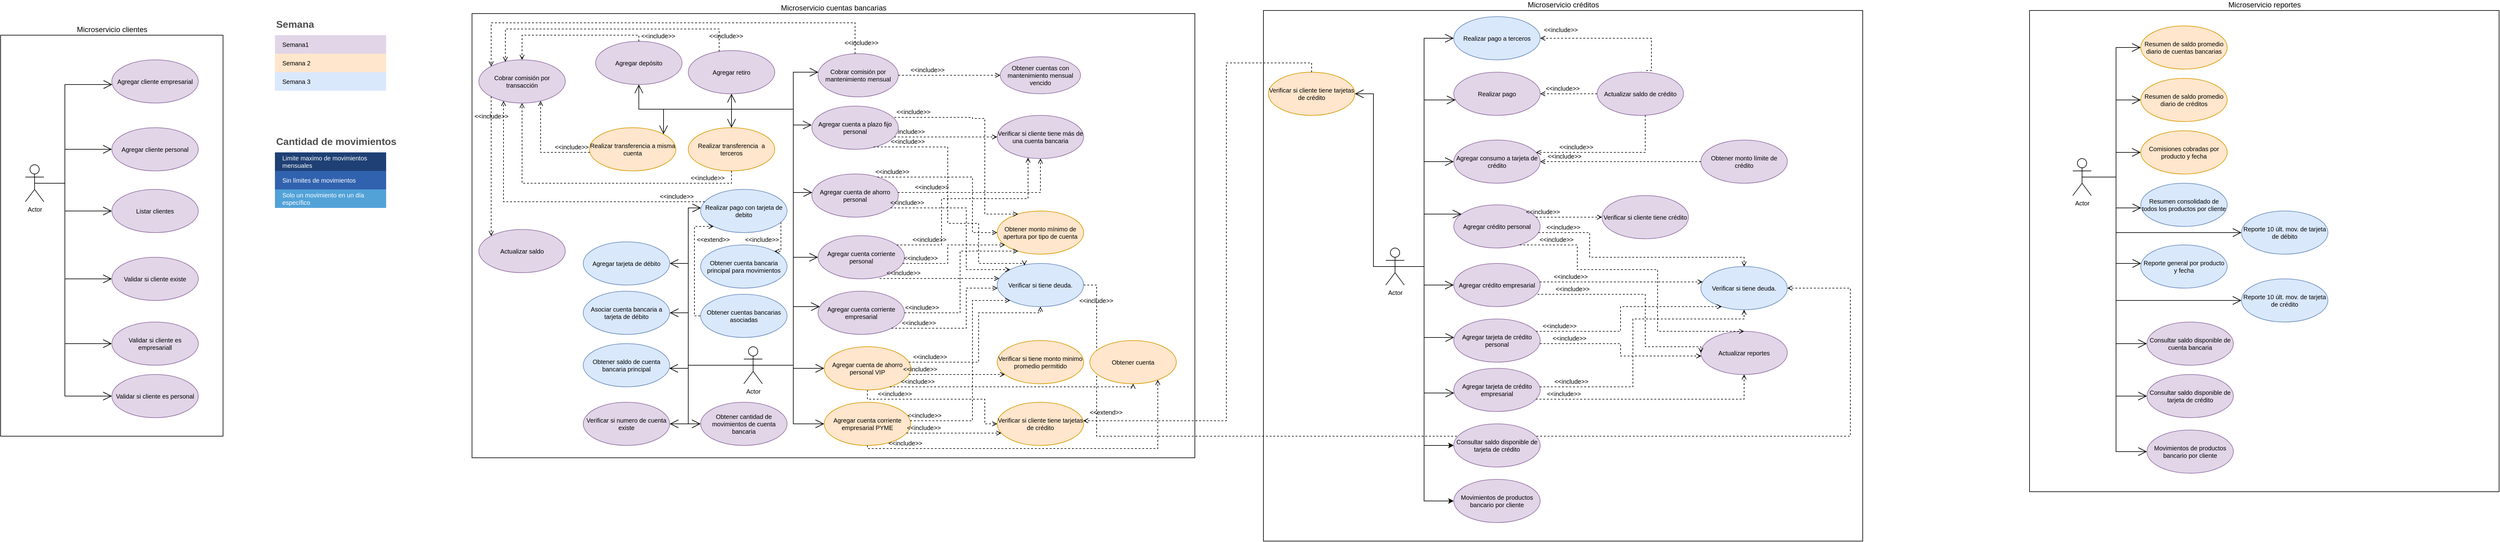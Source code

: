 <mxfile version="20.6.0" type="google" pages="5"><diagram id="f0Iap_wsc4ehqeZU0KOu" name="UseCases"><mxGraphModel grid="1" page="1" gridSize="10" guides="1" tooltips="1" connect="1" arrows="1" fold="1" pageScale="1" pageWidth="1169" pageHeight="827" math="0" shadow="0"><root><mxCell id="0"/><mxCell id="1" parent="0"/><mxCell id="fTeAiVKFBz9VZx1rCWaK-11" value="Microservicio clientes" style="verticalLabelPosition=top;verticalAlign=bottom;html=1;shape=mxgraph.basic.rect;fillColor2=none;strokeWidth=1;size=20;indent=5;labelPosition=center;align=center;" vertex="1" parent="1"><mxGeometry x="-764" y="80" width="360" height="650" as="geometry"/></mxCell><mxCell id="fTeAiVKFBz9VZx1rCWaK-2" value="Agregar cliente empresarial" style="ellipse;whiteSpace=wrap;html=1;fillColor=#e1d5e7;strokeColor=#9673a6;fontSize=10;" vertex="1" parent="1"><mxGeometry x="-584" y="120" width="140" height="70" as="geometry"/></mxCell><mxCell id="fTeAiVKFBz9VZx1rCWaK-1" value="Agregar cliente personal" style="ellipse;whiteSpace=wrap;html=1;fillColor=#e1d5e7;strokeColor=#9673a6;fontSize=10;" vertex="1" parent="1"><mxGeometry x="-584" y="230" width="140" height="70" as="geometry"/></mxCell><mxCell id="7b4LToEcrNuqX-mB-bku-1" value="Listar clientes" style="ellipse;whiteSpace=wrap;html=1;fontSize=10;fillColor=#e1d5e7;strokeColor=#9673a6;" vertex="1" parent="1"><mxGeometry x="-584" y="330" width="140" height="70" as="geometry"/></mxCell><mxCell id="VqSM-DlRSIU4n8OaLmhb-3" value="Validar si cliente existe" style="ellipse;whiteSpace=wrap;html=1;fontSize=10;fillColor=#e1d5e7;strokeColor=#9673a6;" vertex="1" parent="1"><mxGeometry x="-584" y="440" width="140" height="70" as="geometry"/></mxCell><mxCell id="fTeAiVKFBz9VZx1rCWaK-12" value="Microservicio cuentas bancarias" style="verticalLabelPosition=top;verticalAlign=bottom;html=1;shape=mxgraph.basic.rect;fillColor2=none;strokeWidth=1;size=20;indent=5;labelPosition=center;align=center;" vertex="1" parent="1"><mxGeometry x="-1" y="45" width="1170" height="720" as="geometry"/></mxCell><mxCell id="fTeAiVKFBz9VZx1rCWaK-3" value="Agregar cuenta de ahorro personal" style="ellipse;whiteSpace=wrap;html=1;fillColor=#e1d5e7;strokeColor=#9673a6;fontSize=10;" vertex="1" parent="1"><mxGeometry x="549" y="305" width="140" height="70" as="geometry"/></mxCell><mxCell id="fTeAiVKFBz9VZx1rCWaK-4" value="Agregar cuenta corriente personal" style="ellipse;whiteSpace=wrap;html=1;fillColor=#e1d5e7;strokeColor=#9673a6;fontSize=10;" vertex="1" parent="1"><mxGeometry x="559" y="405" width="140" height="70" as="geometry"/></mxCell><mxCell id="7b4LToEcrNuqX-mB-bku-2" value="Verificar si cliente tiene más de una cuenta bancaria" style="ellipse;whiteSpace=wrap;html=1;fontSize=10;fillColor=#e1d5e7;strokeColor=#9673a6;" vertex="1" parent="1"><mxGeometry x="849" y="210" width="140" height="70" as="geometry"/></mxCell><mxCell id="GSx_8EGQupFgzZOh3QkA-2" value="&amp;lt;&amp;lt;include&amp;gt;&amp;gt;" style="html=1;verticalAlign=bottom;labelBackgroundColor=none;endArrow=open;endFill=0;dashed=1;rounded=0;fontSize=10;edgeStyle=orthogonalEdgeStyle;" edge="1" parent="1" source="fTeAiVKFBz9VZx1rCWaK-5" target="7b4LToEcrNuqX-mB-bku-2"><mxGeometry x="-0.738" width="160" relative="1" as="geometry"><mxPoint x="699" y="375" as="sourcePoint"/><mxPoint x="859" y="375" as="targetPoint"/><Array as="points"><mxPoint x="829" y="245"/><mxPoint x="829" y="245"/></Array><mxPoint as="offset"/></mxGeometry></mxCell><mxCell id="GSx_8EGQupFgzZOh3QkA-3" value="&amp;lt;&amp;lt;include&amp;gt;&amp;gt;" style="html=1;verticalAlign=bottom;labelBackgroundColor=none;endArrow=open;endFill=0;dashed=1;rounded=0;fontSize=10;edgeStyle=orthogonalEdgeStyle;" edge="1" parent="1" source="fTeAiVKFBz9VZx1rCWaK-4" target="7b4LToEcrNuqX-mB-bku-2"><mxGeometry x="-0.704" width="160" relative="1" as="geometry"><mxPoint x="712.918" y="307.679" as="sourcePoint"/><mxPoint x="845.225" y="252.406" as="targetPoint"/><Array as="points"><mxPoint x="759" y="420"/><mxPoint x="759" y="345"/><mxPoint x="899" y="345"/></Array><mxPoint as="offset"/></mxGeometry></mxCell><mxCell id="GSx_8EGQupFgzZOh3QkA-4" value="&amp;lt;&amp;lt;include&amp;gt;&amp;gt;" style="html=1;verticalAlign=bottom;labelBackgroundColor=none;endArrow=open;endFill=0;dashed=1;rounded=0;fontSize=10;edgeStyle=orthogonalEdgeStyle;" edge="1" parent="1" source="fTeAiVKFBz9VZx1rCWaK-3" target="7b4LToEcrNuqX-mB-bku-2"><mxGeometry x="-0.619" width="160" relative="1" as="geometry"><mxPoint x="722.918" y="317.679" as="sourcePoint"/><mxPoint x="855.225" y="262.406" as="targetPoint"/><Array as="points"><mxPoint x="729" y="335"/><mxPoint x="729" y="335"/></Array><mxPoint as="offset"/></mxGeometry></mxCell><mxCell id="VqSM-DlRSIU4n8OaLmhb-15" value="Actor" style="shape=umlActor;verticalLabelPosition=bottom;verticalAlign=top;html=1;fontSize=10;" vertex="1" parent="1"><mxGeometry x="439" y="585" width="30" height="60" as="geometry"/></mxCell><mxCell id="VqSM-DlRSIU4n8OaLmhb-17" value="" style="endArrow=open;endFill=1;endSize=12;html=1;rounded=0;fontSize=10;exitX=0.5;exitY=0.5;exitDx=0;exitDy=0;exitPerimeter=0;edgeStyle=orthogonalEdgeStyle;startArrow=none;" edge="1" parent="1" source="VqSM-DlRSIU4n8OaLmhb-15" target="fTeAiVKFBz9VZx1rCWaK-3"><mxGeometry width="160" relative="1" as="geometry"><mxPoint x="519" y="160" as="sourcePoint"/><mxPoint x="889" y="310" as="targetPoint"/><Array as="points"><mxPoint x="519" y="615"/><mxPoint x="519" y="335"/></Array></mxGeometry></mxCell><mxCell id="VqSM-DlRSIU4n8OaLmhb-18" value="" style="endArrow=open;endFill=1;endSize=12;html=1;rounded=0;fontSize=10;exitX=0.5;exitY=0.5;exitDx=0;exitDy=0;exitPerimeter=0;edgeStyle=orthogonalEdgeStyle;" edge="1" parent="1" source="VqSM-DlRSIU4n8OaLmhb-15" target="fTeAiVKFBz9VZx1rCWaK-4"><mxGeometry width="160" relative="1" as="geometry"><mxPoint x="618" y="345" as="sourcePoint"/><mxPoint x="916.12" y="152.665" as="targetPoint"/><Array as="points"><mxPoint x="519" y="615"/><mxPoint x="519" y="440"/></Array></mxGeometry></mxCell><mxCell id="VqSM-DlRSIU4n8OaLmhb-19" value="" style="endArrow=open;endFill=1;endSize=12;html=1;rounded=0;fontSize=10;exitX=0.5;exitY=0.5;exitDx=0;exitDy=0;exitPerimeter=0;edgeStyle=orthogonalEdgeStyle;entryX=-0.002;entryY=0.437;entryDx=0;entryDy=0;entryPerimeter=0;" edge="1" parent="1" source="VqSM-DlRSIU4n8OaLmhb-15" target="fTeAiVKFBz9VZx1rCWaK-5"><mxGeometry width="160" relative="1" as="geometry"><mxPoint x="628" y="355" as="sourcePoint"/><mxPoint x="926.12" y="162.665" as="targetPoint"/><Array as="points"><mxPoint x="519" y="615"/><mxPoint x="519" y="226"/></Array></mxGeometry></mxCell><mxCell id="VqSM-DlRSIU4n8OaLmhb-20" value="" style="endArrow=open;endFill=1;endSize=12;html=1;rounded=0;fontSize=10;exitX=0.5;exitY=0.5;exitDx=0;exitDy=0;exitPerimeter=0;edgeStyle=orthogonalEdgeStyle;" edge="1" parent="1" source="VqSM-DlRSIU4n8OaLmhb-15" target="VqSM-DlRSIU4n8OaLmhb-9"><mxGeometry width="160" relative="1" as="geometry"><mxPoint x="638" y="365" as="sourcePoint"/><mxPoint x="936.12" y="172.665" as="targetPoint"/><Array as="points"><mxPoint x="519" y="615"/><mxPoint x="519" y="520"/></Array></mxGeometry></mxCell><mxCell id="fTeAiVKFBz9VZx1rCWaK-13" value="Microservicio créditos" style="verticalLabelPosition=top;verticalAlign=bottom;html=1;shape=mxgraph.basic.rect;fillColor2=none;strokeWidth=1;size=20;indent=5;labelPosition=center;align=center;" vertex="1" parent="1"><mxGeometry x="1280" y="40" width="970" height="860" as="geometry"/></mxCell><mxCell id="fTeAiVKFBz9VZx1rCWaK-6" value="Agregar crédito personal" style="ellipse;whiteSpace=wrap;html=1;fillColor=#e1d5e7;strokeColor=#9673a6;fontSize=10;" vertex="1" parent="1"><mxGeometry x="1588" y="355" width="140" height="70" as="geometry"/></mxCell><mxCell id="fTeAiVKFBz9VZx1rCWaK-7" value="Agregar crédito empresarial" style="ellipse;whiteSpace=wrap;html=1;fillColor=#e1d5e7;strokeColor=#9673a6;fontSize=10;" vertex="1" parent="1"><mxGeometry x="1588" y="450" width="140" height="70" as="geometry"/></mxCell><mxCell id="fTeAiVKFBz9VZx1rCWaK-8" value="Agregar tarjeta de crédito personal" style="ellipse;whiteSpace=wrap;html=1;fillColor=#e1d5e7;strokeColor=#9673a6;fontSize=10;" vertex="1" parent="1"><mxGeometry x="1588" y="540" width="140" height="70" as="geometry"/></mxCell><mxCell id="fTeAiVKFBz9VZx1rCWaK-9" value="Agregar tarjeta de crédito empresarial" style="ellipse;whiteSpace=wrap;html=1;fillColor=#e1d5e7;strokeColor=#9673a6;fontSize=10;" vertex="1" parent="1"><mxGeometry x="1588" y="620" width="140" height="70" as="geometry"/></mxCell><mxCell id="VqSM-DlRSIU4n8OaLmhb-28" value="Realizar pago" style="ellipse;whiteSpace=wrap;html=1;fillColor=#e1d5e7;strokeColor=#9673a6;fontSize=10;" vertex="1" parent="1"><mxGeometry x="1588" y="140" width="140" height="70" as="geometry"/></mxCell><mxCell id="SKRo_O8BcMWzxTMBm10B-2" style="edgeStyle=orthogonalEdgeStyle;rounded=0;orthogonalLoop=1;jettySize=auto;html=1;" edge="1" parent="1" source="VqSM-DlRSIU4n8OaLmhb-29" target="SKRo_O8BcMWzxTMBm10B-1"><mxGeometry relative="1" as="geometry"><Array as="points"><mxPoint x="1540" y="455"/><mxPoint x="1540" y="745"/></Array></mxGeometry></mxCell><mxCell id="SKRo_O8BcMWzxTMBm10B-4" style="edgeStyle=orthogonalEdgeStyle;rounded=0;orthogonalLoop=1;jettySize=auto;html=1;" edge="1" parent="1" source="VqSM-DlRSIU4n8OaLmhb-29" target="SKRo_O8BcMWzxTMBm10B-3"><mxGeometry relative="1" as="geometry"><Array as="points"><mxPoint x="1540" y="455"/><mxPoint x="1540" y="835"/></Array></mxGeometry></mxCell><mxCell id="VqSM-DlRSIU4n8OaLmhb-29" value="Actor" style="shape=umlActor;verticalLabelPosition=bottom;verticalAlign=top;html=1;fontSize=10;" vertex="1" parent="1"><mxGeometry x="1478" y="425" width="30" height="60" as="geometry"/></mxCell><mxCell id="VqSM-DlRSIU4n8OaLmhb-30" value="" style="endArrow=open;endFill=1;endSize=12;html=1;rounded=0;fontSize=10;exitX=0.5;exitY=0.5;exitDx=0;exitDy=0;exitPerimeter=0;edgeStyle=orthogonalEdgeStyle;" edge="1" parent="1" source="VqSM-DlRSIU4n8OaLmhb-29" target="fTeAiVKFBz9VZx1rCWaK-6"><mxGeometry width="160" relative="1" as="geometry"><mxPoint x="567" y="355" as="sourcePoint"/><mxPoint x="971.72" y="423.742" as="targetPoint"/><Array as="points"><mxPoint x="1540" y="455"/><mxPoint x="1540" y="370"/></Array></mxGeometry></mxCell><mxCell id="VqSM-DlRSIU4n8OaLmhb-31" value="" style="endArrow=open;endFill=1;endSize=12;html=1;rounded=0;fontSize=10;exitX=0.5;exitY=0.5;exitDx=0;exitDy=0;exitPerimeter=0;edgeStyle=orthogonalEdgeStyle;" edge="1" parent="1" source="VqSM-DlRSIU4n8OaLmhb-29" target="fTeAiVKFBz9VZx1rCWaK-7"><mxGeometry width="160" relative="1" as="geometry"><mxPoint x="1493" y="305" as="sourcePoint"/><mxPoint x="1709.883" y="190.42" as="targetPoint"/><Array as="points"><mxPoint x="1540" y="455"/><mxPoint x="1540" y="485"/></Array></mxGeometry></mxCell><mxCell id="VqSM-DlRSIU4n8OaLmhb-32" value="" style="endArrow=open;endFill=1;endSize=12;html=1;rounded=0;fontSize=10;exitX=0.5;exitY=0.5;exitDx=0;exitDy=0;exitPerimeter=0;edgeStyle=orthogonalEdgeStyle;" edge="1" parent="1" source="VqSM-DlRSIU4n8OaLmhb-29" target="fTeAiVKFBz9VZx1rCWaK-8"><mxGeometry width="160" relative="1" as="geometry"><mxPoint x="1503" y="315" as="sourcePoint"/><mxPoint x="1719.883" y="200.42" as="targetPoint"/><Array as="points"><mxPoint x="1540" y="455"/><mxPoint x="1540" y="570"/></Array></mxGeometry></mxCell><mxCell id="VqSM-DlRSIU4n8OaLmhb-33" value="" style="endArrow=open;endFill=1;endSize=12;html=1;rounded=0;fontSize=10;exitX=0.5;exitY=0.5;exitDx=0;exitDy=0;exitPerimeter=0;edgeStyle=orthogonalEdgeStyle;" edge="1" parent="1" source="VqSM-DlRSIU4n8OaLmhb-29" target="fTeAiVKFBz9VZx1rCWaK-9"><mxGeometry width="160" relative="1" as="geometry"><mxPoint x="1513" y="325" as="sourcePoint"/><mxPoint x="1729.883" y="210.42" as="targetPoint"/><Array as="points"><mxPoint x="1540" y="455"/><mxPoint x="1540" y="660"/></Array></mxGeometry></mxCell><mxCell id="VqSM-DlRSIU4n8OaLmhb-34" value="" style="endArrow=open;endFill=1;endSize=12;html=1;rounded=0;fontSize=10;exitX=0.5;exitY=0.5;exitDx=0;exitDy=0;exitPerimeter=0;edgeStyle=orthogonalEdgeStyle;" edge="1" parent="1" source="VqSM-DlRSIU4n8OaLmhb-29" target="VqSM-DlRSIU4n8OaLmhb-28"><mxGeometry width="160" relative="1" as="geometry"><mxPoint x="1523" y="335" as="sourcePoint"/><mxPoint x="1739.883" y="220.42" as="targetPoint"/><Array as="points"><mxPoint x="1540" y="455"/><mxPoint x="1540" y="185"/></Array></mxGeometry></mxCell><mxCell id="VqSM-DlRSIU4n8OaLmhb-39" value="Actualizar saldo de crédito" style="ellipse;whiteSpace=wrap;html=1;fillColor=#e1d5e7;strokeColor=#9673a6;fontSize=10;" vertex="1" parent="1"><mxGeometry x="1820" y="140" width="140" height="70" as="geometry"/></mxCell><mxCell id="VqSM-DlRSIU4n8OaLmhb-40" value="&amp;lt;&amp;lt;include&amp;gt;&amp;gt;" style="html=1;verticalAlign=bottom;labelBackgroundColor=none;endArrow=open;endFill=0;dashed=1;rounded=0;fontSize=10;edgeStyle=orthogonalEdgeStyle;" edge="1" parent="1" source="VqSM-DlRSIU4n8OaLmhb-39" target="VqSM-DlRSIU4n8OaLmhb-28"><mxGeometry x="0.25" width="160" relative="1" as="geometry"><mxPoint x="1909.029" y="490.98" as="sourcePoint"/><mxPoint x="1826.871" y="498.739" as="targetPoint"/><Array as="points"><mxPoint x="1848" y="170"/><mxPoint x="1848" y="170"/></Array><mxPoint x="1" as="offset"/></mxGeometry></mxCell><mxCell id="VqSM-DlRSIU4n8OaLmhb-42" value="Agregar consumo a tarjeta de crédito" style="ellipse;whiteSpace=wrap;html=1;fillColor=#e1d5e7;strokeColor=#9673a6;fontSize=10;" vertex="1" parent="1"><mxGeometry x="1588" y="250" width="140" height="70" as="geometry"/></mxCell><mxCell id="VqSM-DlRSIU4n8OaLmhb-44" value="Obtener monto límite de crédito" style="ellipse;whiteSpace=wrap;html=1;fillColor=#e1d5e7;strokeColor=#9673a6;fontSize=10;" vertex="1" parent="1"><mxGeometry x="1988" y="250" width="140" height="70" as="geometry"/></mxCell><mxCell id="VqSM-DlRSIU4n8OaLmhb-47" value="&amp;lt;&amp;lt;include&amp;gt;&amp;gt;" style="html=1;verticalAlign=bottom;labelBackgroundColor=none;endArrow=open;endFill=0;dashed=1;rounded=0;fontSize=10;edgeStyle=orthogonalEdgeStyle;" edge="1" parent="1" source="VqSM-DlRSIU4n8OaLmhb-44" target="VqSM-DlRSIU4n8OaLmhb-42"><mxGeometry x="0.702" width="160" relative="1" as="geometry"><mxPoint x="1760.228" y="664.764" as="sourcePoint"/><mxPoint x="1675.346" y="694.929" as="targetPoint"/><Array as="points"/><mxPoint as="offset"/></mxGeometry></mxCell><mxCell id="VqSM-DlRSIU4n8OaLmhb-48" value="&amp;lt;&amp;lt;include&amp;gt;&amp;gt;" style="html=1;verticalAlign=bottom;labelBackgroundColor=none;endArrow=open;endFill=0;dashed=1;rounded=0;fontSize=10;edgeStyle=orthogonalEdgeStyle;" edge="1" parent="1" source="VqSM-DlRSIU4n8OaLmhb-39" target="VqSM-DlRSIU4n8OaLmhb-42"><mxGeometry x="0.457" width="160" relative="1" as="geometry"><mxPoint x="1761.592" y="738.932" as="sourcePoint"/><mxPoint x="1684.408" y="726.068" as="targetPoint"/><Array as="points"><mxPoint x="1898" y="270"/></Array><mxPoint as="offset"/></mxGeometry></mxCell><mxCell id="VqSM-DlRSIU4n8OaLmhb-49" value="" style="endArrow=open;endFill=1;endSize=12;html=1;rounded=0;fontSize=10;exitX=0.5;exitY=0.5;exitDx=0;exitDy=0;exitPerimeter=0;edgeStyle=orthogonalEdgeStyle;" edge="1" parent="1" source="VqSM-DlRSIU4n8OaLmhb-29" target="VqSM-DlRSIU4n8OaLmhb-42"><mxGeometry width="160" relative="1" as="geometry"><mxPoint x="1493" y="305" as="sourcePoint"/><mxPoint x="1723.057" y="504.673" as="targetPoint"/><Array as="points"><mxPoint x="1540" y="455"/><mxPoint x="1540" y="285"/></Array></mxGeometry></mxCell><mxCell id="VqSM-DlRSIU4n8OaLmhb-54" value="&lt;span style=&quot;color: rgb(0, 0, 0);&quot;&gt;Actualizar reportes&lt;/span&gt;" style="ellipse;whiteSpace=wrap;html=1;fontSize=10;fillColor=#e1d5e7;strokeColor=#9673a6;" vertex="1" parent="1"><mxGeometry x="1988" y="560" width="140" height="70" as="geometry"/></mxCell><mxCell id="VqSM-DlRSIU4n8OaLmhb-55" value="&amp;lt;&amp;lt;include&amp;gt;&amp;gt;" style="html=1;verticalAlign=bottom;labelBackgroundColor=none;endArrow=none;endFill=0;dashed=1;rounded=0;fontSize=10;edgeStyle=orthogonalEdgeStyle;startArrow=open;startFill=0;" edge="1" parent="1" source="VqSM-DlRSIU4n8OaLmhb-54" target="fTeAiVKFBz9VZx1rCWaK-6"><mxGeometry x="0.763" width="160" relative="1" as="geometry"><mxPoint x="1185.778" y="406.071" as="sourcePoint"/><mxPoint x="1130.637" y="459.037" as="targetPoint"/><Array as="points"><mxPoint x="1918" y="560"/><mxPoint x="1918" y="460"/><mxPoint x="1788" y="460"/><mxPoint x="1788" y="420"/></Array><mxPoint as="offset"/></mxGeometry></mxCell><mxCell id="VqSM-DlRSIU4n8OaLmhb-56" value="&amp;lt;&amp;lt;include&amp;gt;&amp;gt;" style="html=1;verticalAlign=bottom;labelBackgroundColor=none;endArrow=none;endFill=0;dashed=1;rounded=0;fontSize=10;edgeStyle=orthogonalEdgeStyle;exitX=0;exitY=0.5;exitDx=0;exitDy=0;startArrow=open;startFill=0;" edge="1" parent="1" source="VqSM-DlRSIU4n8OaLmhb-54" target="fTeAiVKFBz9VZx1rCWaK-7"><mxGeometry x="0.677" width="160" relative="1" as="geometry"><mxPoint x="1937.261" y="250.888" as="sourcePoint"/><mxPoint x="1808.627" y="189.171" as="targetPoint"/><Array as="points"><mxPoint x="1898" y="585"/><mxPoint x="1898" y="500"/></Array><mxPoint as="offset"/></mxGeometry></mxCell><mxCell id="VqSM-DlRSIU4n8OaLmhb-57" value="&amp;lt;&amp;lt;include&amp;gt;&amp;gt;" style="html=1;verticalAlign=bottom;labelBackgroundColor=none;endArrow=none;endFill=0;dashed=1;rounded=0;fontSize=10;edgeStyle=orthogonalEdgeStyle;startArrow=open;startFill=0;" edge="1" parent="1" source="VqSM-DlRSIU4n8OaLmhb-54" target="fTeAiVKFBz9VZx1rCWaK-8"><mxGeometry x="0.658" width="160" relative="1" as="geometry"><mxPoint x="1947.261" y="260.888" as="sourcePoint"/><mxPoint x="1818.627" y="199.171" as="targetPoint"/><Array as="points"><mxPoint x="1858" y="600"/><mxPoint x="1858" y="580"/></Array><mxPoint as="offset"/></mxGeometry></mxCell><mxCell id="VqSM-DlRSIU4n8OaLmhb-58" value="&amp;lt;&amp;lt;include&amp;gt;&amp;gt;" style="html=1;verticalAlign=bottom;labelBackgroundColor=none;endArrow=none;endFill=0;dashed=1;rounded=0;fontSize=10;edgeStyle=orthogonalEdgeStyle;startArrow=open;startFill=0;" edge="1" parent="1" source="VqSM-DlRSIU4n8OaLmhb-54" target="fTeAiVKFBz9VZx1rCWaK-9"><mxGeometry x="0.764" width="160" relative="1" as="geometry"><mxPoint x="1957.261" y="270.888" as="sourcePoint"/><mxPoint x="1828.627" y="209.171" as="targetPoint"/><Array as="points"><mxPoint x="2058" y="670"/></Array><mxPoint as="offset"/></mxGeometry></mxCell><mxCell id="VqSM-DlRSIU4n8OaLmhb-63" value="Verificar si cliente tiene crédito" style="ellipse;whiteSpace=wrap;html=1;fontSize=10;fillColor=#e1d5e7;strokeColor=#9673a6;" vertex="1" parent="1"><mxGeometry x="1828" y="340" width="140" height="70" as="geometry"/></mxCell><mxCell id="VqSM-DlRSIU4n8OaLmhb-64" value="&amp;lt;&amp;lt;include&amp;gt;&amp;gt;" style="html=1;verticalAlign=bottom;labelBackgroundColor=none;endArrow=open;endFill=0;dashed=1;rounded=0;fontSize=10;edgeStyle=orthogonalEdgeStyle;" edge="1" parent="1" source="fTeAiVKFBz9VZx1rCWaK-6" target="VqSM-DlRSIU4n8OaLmhb-63"><mxGeometry x="-0.802" width="160" relative="1" as="geometry"><mxPoint x="976.975" y="229.031" as="sourcePoint"/><mxPoint x="1069.042" y="221.016" as="targetPoint"/><Array as="points"><mxPoint x="1768" y="375"/><mxPoint x="1768" y="375"/></Array><mxPoint as="offset"/></mxGeometry></mxCell><mxCell id="VqSM-DlRSIU4n8OaLmhb-67" value="" style="endArrow=open;endFill=1;endSize=12;html=1;rounded=0;fontSize=10;exitX=0.5;exitY=0.5;exitDx=0;exitDy=0;exitPerimeter=0;edgeStyle=orthogonalEdgeStyle;startArrow=none;" edge="1" parent="1" source="VqSM-DlRSIU4n8OaLmhb-15" target="VqSM-DlRSIU4n8OaLmhb-66"><mxGeometry width="160" relative="1" as="geometry"><mxPoint x="629" y="430" as="sourcePoint"/><mxPoint x="903.477" y="336.314" as="targetPoint"/><Array as="points"><mxPoint x="519" y="615"/><mxPoint x="519" y="620"/></Array></mxGeometry></mxCell><mxCell id="VqSM-DlRSIU4n8OaLmhb-68" value="Verificar si cliente tiene tarjetas de crédito" style="ellipse;whiteSpace=wrap;html=1;fillColor=#ffe6cc;strokeColor=#d79b00;fontSize=10;" vertex="1" parent="1"><mxGeometry x="1288" y="140" width="140" height="70" as="geometry"/></mxCell><mxCell id="VqSM-DlRSIU4n8OaLmhb-69" value="Verificar si cliente tiene tarjetas de crédito" style="ellipse;whiteSpace=wrap;html=1;fillColor=#ffe6cc;strokeColor=#d79b00;fontSize=10;" vertex="1" parent="1"><mxGeometry x="849" y="675" width="140" height="70" as="geometry"/></mxCell><mxCell id="VqSM-DlRSIU4n8OaLmhb-70" value="&amp;lt;&amp;lt;include&amp;gt;&amp;gt;" style="html=1;verticalAlign=bottom;labelBackgroundColor=none;endArrow=open;endFill=0;dashed=1;rounded=0;fontSize=10;edgeStyle=orthogonalEdgeStyle;" edge="1" parent="1" source="VqSM-DlRSIU4n8OaLmhb-66" target="VqSM-DlRSIU4n8OaLmhb-69"><mxGeometry x="-0.557" width="160" relative="1" as="geometry"><mxPoint x="855.12" y="136.491" as="sourcePoint"/><mxPoint x="1182.792" y="193.637" as="targetPoint"/><Array as="points"><mxPoint x="639" y="670"/><mxPoint x="829" y="670"/><mxPoint x="829" y="710"/></Array><mxPoint as="offset"/></mxGeometry></mxCell><mxCell id="VqSM-DlRSIU4n8OaLmhb-71" value="&amp;lt;&amp;lt;extend&amp;gt;&amp;gt;" style="html=1;verticalAlign=bottom;labelBackgroundColor=none;endArrow=open;endFill=0;dashed=1;rounded=0;fontSize=10;edgeStyle=orthogonalEdgeStyle;" edge="1" parent="1" source="VqSM-DlRSIU4n8OaLmhb-68" target="VqSM-DlRSIU4n8OaLmhb-69"><mxGeometry x="0.925" y="-5" width="160" relative="1" as="geometry"><mxPoint x="990.857" y="420.459" as="sourcePoint"/><mxPoint x="819.159" y="434.59" as="targetPoint"/><Array as="points"><mxPoint x="1220" y="125"/><mxPoint x="1220" y="705"/></Array><mxPoint as="offset"/></mxGeometry></mxCell><mxCell id="VqSM-DlRSIU4n8OaLmhb-72" value="Verificar si tiene monto minimo promedio permitido" style="ellipse;whiteSpace=wrap;html=1;fontSize=10;fillColor=#ffe6cc;strokeColor=#d79b00;" vertex="1" parent="1"><mxGeometry x="849" y="575" width="140" height="70" as="geometry"/></mxCell><mxCell id="VqSM-DlRSIU4n8OaLmhb-74" value="Agregar cuenta corriente empresarial PYME" style="ellipse;whiteSpace=wrap;html=1;fillColor=#ffe6cc;strokeColor=#d79b00;fontSize=10;" vertex="1" parent="1"><mxGeometry x="569" y="675" width="140" height="70" as="geometry"/></mxCell><mxCell id="VqSM-DlRSIU4n8OaLmhb-76" value="" style="endArrow=open;endFill=1;endSize=12;html=1;rounded=0;fontSize=10;edgeStyle=orthogonalEdgeStyle;startArrow=none;exitX=0.5;exitY=0.5;exitDx=0;exitDy=0;exitPerimeter=0;" edge="1" parent="1" source="VqSM-DlRSIU4n8OaLmhb-15" target="VqSM-DlRSIU4n8OaLmhb-74"><mxGeometry width="160" relative="1" as="geometry"><mxPoint x="447" y="465" as="sourcePoint"/><mxPoint x="819.289" y="303.823" as="targetPoint"/><Array as="points"><mxPoint x="519" y="615"/><mxPoint x="519" y="710"/></Array></mxGeometry></mxCell><mxCell id="VqSM-DlRSIU4n8OaLmhb-77" value="&amp;lt;&amp;lt;include&amp;gt;&amp;gt;" style="html=1;verticalAlign=bottom;labelBackgroundColor=none;endArrow=open;endFill=0;dashed=1;rounded=0;fontSize=10;edgeStyle=orthogonalEdgeStyle;" edge="1" parent="1" source="VqSM-DlRSIU4n8OaLmhb-74" target="VqSM-DlRSIU4n8OaLmhb-69"><mxGeometry x="-0.639" width="160" relative="1" as="geometry"><mxPoint x="926.077" y="264.991" as="sourcePoint"/><mxPoint x="1191.964" y="225.077" as="targetPoint"/><Array as="points"><mxPoint x="729" y="725"/><mxPoint x="729" y="725"/></Array><mxPoint as="offset"/></mxGeometry></mxCell><mxCell id="VqSM-DlRSIU4n8OaLmhb-86" value="Microservicio reportes" style="verticalLabelPosition=top;verticalAlign=bottom;html=1;shape=mxgraph.basic.rect;fillColor2=none;strokeWidth=1;size=20;indent=5;labelPosition=center;align=center;" vertex="1" parent="1"><mxGeometry x="2520" y="40" width="760" height="780" as="geometry"/></mxCell><mxCell id="VqSM-DlRSIU4n8OaLmhb-87" value="Actor" style="shape=umlActor;verticalLabelPosition=bottom;verticalAlign=top;html=1;fontSize=10;" vertex="1" parent="1"><mxGeometry x="2590" y="280" width="30" height="60" as="geometry"/></mxCell><mxCell id="VqSM-DlRSIU4n8OaLmhb-88" value="Comisiones cobradas por producto y fecha" style="ellipse;whiteSpace=wrap;html=1;fontSize=10;fillColor=#ffe6cc;strokeColor=#d79b00;" vertex="1" parent="1"><mxGeometry x="2700" y="235" width="140" height="70" as="geometry"/></mxCell><mxCell id="VqSM-DlRSIU4n8OaLmhb-89" value="" style="endArrow=open;endFill=1;endSize=12;html=1;rounded=0;fontSize=10;exitX=0.5;exitY=0.5;exitDx=0;exitDy=0;exitPerimeter=0;edgeStyle=orthogonalEdgeStyle;" edge="1" parent="1" source="VqSM-DlRSIU4n8OaLmhb-87" target="VqSM-DlRSIU4n8OaLmhb-88"><mxGeometry width="160" relative="1" as="geometry"><mxPoint x="2035" y="360" as="sourcePoint"/><mxPoint x="2330.584" y="380.488" as="targetPoint"/></mxGeometry></mxCell><mxCell id="VqSM-DlRSIU4n8OaLmhb-9" value="Agregar cuenta corriente empresarial" style="ellipse;whiteSpace=wrap;html=1;fillColor=#e1d5e7;strokeColor=#9673a6;fontSize=10;" vertex="1" parent="1"><mxGeometry x="559" y="495" width="140" height="70" as="geometry"/></mxCell><mxCell id="VqSM-DlRSIU4n8OaLmhb-66" value="Agregar cuenta de ahorro personal VIP" style="ellipse;whiteSpace=wrap;html=1;fillColor=#ffe6cc;strokeColor=#d79b00;fontSize=10;" vertex="1" parent="1"><mxGeometry x="569" y="585" width="140" height="70" as="geometry"/></mxCell><mxCell id="fTeAiVKFBz9VZx1rCWaK-5" value="Agregar cuenta a plazo fijo personal" style="ellipse;whiteSpace=wrap;html=1;fillColor=#e1d5e7;strokeColor=#9673a6;fontSize=10;" vertex="1" parent="1"><mxGeometry x="549" y="195" width="140" height="70" as="geometry"/></mxCell><mxCell id="VqSM-DlRSIU4n8OaLmhb-37" value="Cobrar comisión por transacción" style="ellipse;whiteSpace=wrap;html=1;fontSize=10;fillColor=#e1d5e7;strokeColor=#9673a6;" vertex="1" parent="1"><mxGeometry x="10" y="120" width="140" height="70" as="geometry"/></mxCell><mxCell id="9wYzgzSO7XBNRBhbUJsq-5" value="Actor" style="shape=umlActor;verticalLabelPosition=bottom;verticalAlign=top;html=1;fontSize=10;" vertex="1" parent="1"><mxGeometry x="-724" y="290" width="30" height="60" as="geometry"/></mxCell><mxCell id="9wYzgzSO7XBNRBhbUJsq-6" value="" style="endArrow=open;endFill=1;endSize=12;html=1;rounded=0;fontSize=10;exitX=0.5;exitY=0.5;exitDx=0;exitDy=0;exitPerimeter=0;edgeStyle=orthogonalEdgeStyle;" edge="1" parent="1" source="9wYzgzSO7XBNRBhbUJsq-5" target="fTeAiVKFBz9VZx1rCWaK-2"><mxGeometry width="160" relative="1" as="geometry"><mxPoint x="-384" y="460" as="sourcePoint"/><mxPoint x="-224" y="460" as="targetPoint"/><Array as="points"><mxPoint x="-660" y="320"/><mxPoint x="-660" y="160"/></Array></mxGeometry></mxCell><mxCell id="9wYzgzSO7XBNRBhbUJsq-7" value="" style="endArrow=open;endFill=1;endSize=12;html=1;rounded=0;fontSize=10;exitX=0.5;exitY=0.5;exitDx=0;exitDy=0;exitPerimeter=0;edgeStyle=orthogonalEdgeStyle;" edge="1" parent="1" source="9wYzgzSO7XBNRBhbUJsq-5" target="fTeAiVKFBz9VZx1rCWaK-1"><mxGeometry width="160" relative="1" as="geometry"><mxPoint x="-704" y="320" as="sourcePoint"/><mxPoint x="-539.629" y="195.127" as="targetPoint"/><Array as="points"><mxPoint x="-660" y="320"/><mxPoint x="-660" y="265"/></Array></mxGeometry></mxCell><mxCell id="9wYzgzSO7XBNRBhbUJsq-8" value="" style="endArrow=open;endFill=1;endSize=12;html=1;rounded=0;fontSize=10;exitX=0.5;exitY=0.5;exitDx=0;exitDy=0;exitPerimeter=0;edgeStyle=orthogonalEdgeStyle;" edge="1" parent="1" source="9wYzgzSO7XBNRBhbUJsq-5" target="7b4LToEcrNuqX-mB-bku-1"><mxGeometry width="160" relative="1" as="geometry"><mxPoint x="-699" y="330" as="sourcePoint"/><mxPoint x="-565.106" y="292.074" as="targetPoint"/><Array as="points"><mxPoint x="-660" y="320"/><mxPoint x="-660" y="365"/></Array></mxGeometry></mxCell><mxCell id="9wYzgzSO7XBNRBhbUJsq-13" value="Verificar si tiene deuda." style="ellipse;whiteSpace=wrap;html=1;fontSize=10;fillColor=#dae8fc;strokeColor=#6c8ebf;" vertex="1" parent="1"><mxGeometry x="1988" y="455" width="140" height="70" as="geometry"/></mxCell><mxCell id="9wYzgzSO7XBNRBhbUJsq-17" value="&amp;lt;&amp;lt;include&amp;gt;&amp;gt;" style="html=1;verticalAlign=bottom;labelBackgroundColor=none;endArrow=open;endFill=0;dashed=1;rounded=0;fontSize=10;edgeStyle=orthogonalEdgeStyle;" edge="1" parent="1" source="fTeAiVKFBz9VZx1rCWaK-6" target="9wYzgzSO7XBNRBhbUJsq-13"><mxGeometry x="-0.797" width="160" relative="1" as="geometry"><mxPoint x="1738" y="385" as="sourcePoint"/><mxPoint x="2058" y="420" as="targetPoint"/><Array as="points"><mxPoint x="1808" y="400"/><mxPoint x="1808" y="440"/><mxPoint x="2058" y="440"/></Array><mxPoint as="offset"/></mxGeometry></mxCell><mxCell id="9wYzgzSO7XBNRBhbUJsq-18" value="&amp;lt;&amp;lt;include&amp;gt;&amp;gt;" style="html=1;verticalAlign=bottom;labelBackgroundColor=none;endArrow=open;endFill=0;dashed=1;rounded=0;fontSize=10;edgeStyle=orthogonalEdgeStyle;" edge="1" parent="1" source="fTeAiVKFBz9VZx1rCWaK-7" target="9wYzgzSO7XBNRBhbUJsq-13"><mxGeometry x="-0.625" width="160" relative="1" as="geometry"><mxPoint x="1738" y="385" as="sourcePoint"/><mxPoint x="2004.717" y="480.04" as="targetPoint"/><Array as="points"><mxPoint x="1898" y="480"/><mxPoint x="1898" y="480"/></Array><mxPoint as="offset"/></mxGeometry></mxCell><mxCell id="9wYzgzSO7XBNRBhbUJsq-19" value="&amp;lt;&amp;lt;include&amp;gt;&amp;gt;" style="html=1;verticalAlign=bottom;labelBackgroundColor=none;endArrow=open;endFill=0;dashed=1;rounded=0;fontSize=10;edgeStyle=orthogonalEdgeStyle;" edge="1" parent="1" source="fTeAiVKFBz9VZx1rCWaK-8" target="9wYzgzSO7XBNRBhbUJsq-13"><mxGeometry x="-0.777" width="160" relative="1" as="geometry"><mxPoint x="1731.208" y="500.04" as="sourcePoint"/><mxPoint x="1998.0" y="500.04" as="targetPoint"/><Array as="points"><mxPoint x="1858" y="560"/><mxPoint x="1858" y="520"/></Array><mxPoint as="offset"/></mxGeometry></mxCell><mxCell id="9wYzgzSO7XBNRBhbUJsq-20" value="&amp;lt;&amp;lt;include&amp;gt;&amp;gt;" style="html=1;verticalAlign=bottom;labelBackgroundColor=none;endArrow=open;endFill=0;dashed=1;rounded=0;fontSize=10;edgeStyle=orthogonalEdgeStyle;" edge="1" parent="1" source="fTeAiVKFBz9VZx1rCWaK-9" target="9wYzgzSO7XBNRBhbUJsq-13"><mxGeometry x="-0.778" width="160" relative="1" as="geometry"><mxPoint x="1731.283" y="560.04" as="sourcePoint"/><mxPoint x="2000.942" y="510.04" as="targetPoint"/><Array as="points"><mxPoint x="1878" y="650"/><mxPoint x="1878" y="540"/><mxPoint x="2058" y="540"/></Array><mxPoint as="offset"/></mxGeometry></mxCell><mxCell id="9wYzgzSO7XBNRBhbUJsq-22" value="Verificar si tiene deuda." style="ellipse;whiteSpace=wrap;html=1;fontSize=10;fillColor=#dae8fc;strokeColor=#6c8ebf;" vertex="1" parent="1"><mxGeometry x="849" y="450" width="140" height="70" as="geometry"/></mxCell><mxCell id="9wYzgzSO7XBNRBhbUJsq-24" value="&amp;lt;&amp;lt;include&amp;gt;&amp;gt;" style="html=1;verticalAlign=bottom;labelBackgroundColor=none;endArrow=open;endFill=0;dashed=1;rounded=0;fontSize=10;edgeStyle=orthogonalEdgeStyle;" edge="1" parent="1" source="VqSM-DlRSIU4n8OaLmhb-74" target="9wYzgzSO7XBNRBhbUJsq-22"><mxGeometry x="-0.875" width="160" relative="1" as="geometry"><mxPoint x="719" y="720" as="sourcePoint"/><mxPoint x="819" y="720" as="targetPoint"/><Array as="points"><mxPoint x="809" y="705"/><mxPoint x="809" y="510"/></Array><mxPoint as="offset"/></mxGeometry></mxCell><mxCell id="9wYzgzSO7XBNRBhbUJsq-25" value="&amp;lt;&amp;lt;include&amp;gt;&amp;gt;" style="html=1;verticalAlign=bottom;labelBackgroundColor=none;endArrow=open;endFill=0;dashed=1;rounded=0;fontSize=10;edgeStyle=orthogonalEdgeStyle;" edge="1" parent="1" source="VqSM-DlRSIU4n8OaLmhb-66" target="9wYzgzSO7XBNRBhbUJsq-22"><mxGeometry x="-0.775" width="160" relative="1" as="geometry"><mxPoint x="718.282" y="715" as="sourcePoint"/><mxPoint x="929" y="625" as="targetPoint"/><Array as="points"><mxPoint x="819" y="610"/><mxPoint x="819" y="530"/><mxPoint x="919" y="530"/></Array><mxPoint as="offset"/></mxGeometry></mxCell><mxCell id="9wYzgzSO7XBNRBhbUJsq-26" value="&amp;lt;&amp;lt;include&amp;gt;&amp;gt;" style="html=1;verticalAlign=bottom;labelBackgroundColor=none;endArrow=open;endFill=0;dashed=1;rounded=0;fontSize=10;edgeStyle=orthogonalEdgeStyle;" edge="1" parent="1" source="VqSM-DlRSIU4n8OaLmhb-9" target="9wYzgzSO7XBNRBhbUJsq-22"><mxGeometry x="-0.627" width="160" relative="1" as="geometry"><mxPoint x="712.246" y="615" as="sourcePoint"/><mxPoint x="1009.718" y="555" as="targetPoint"/><Array as="points"><mxPoint x="799" y="555"/><mxPoint x="799" y="490"/></Array><mxPoint as="offset"/></mxGeometry></mxCell><mxCell id="9wYzgzSO7XBNRBhbUJsq-27" value="&amp;lt;&amp;lt;include&amp;gt;&amp;gt;" style="html=1;verticalAlign=bottom;labelBackgroundColor=none;endArrow=open;endFill=0;dashed=1;rounded=0;fontSize=10;edgeStyle=orthogonalEdgeStyle;exitX=0.713;exitY=0.991;exitDx=0;exitDy=0;exitPerimeter=0;" edge="1" parent="1" source="fTeAiVKFBz9VZx1rCWaK-4" target="9wYzgzSO7XBNRBhbUJsq-22"><mxGeometry x="-0.606" width="160" relative="1" as="geometry"><mxPoint x="708.282" y="555" as="sourcePoint"/><mxPoint x="1009.718" y="555" as="targetPoint"/><Array as="points"><mxPoint x="899" y="474"/><mxPoint x="899" y="474"/></Array><mxPoint as="offset"/></mxGeometry></mxCell><mxCell id="9wYzgzSO7XBNRBhbUJsq-28" value="&amp;lt;&amp;lt;include&amp;gt;&amp;gt;" style="html=1;verticalAlign=bottom;labelBackgroundColor=none;endArrow=open;endFill=0;dashed=1;rounded=0;fontSize=10;edgeStyle=orthogonalEdgeStyle;" edge="1" parent="1" source="fTeAiVKFBz9VZx1rCWaK-3" target="9wYzgzSO7XBNRBhbUJsq-22"><mxGeometry x="-0.817" width="160" relative="1" as="geometry"><mxPoint x="639" y="475" as="sourcePoint"/><mxPoint x="1039" y="521.277" as="targetPoint"/><Array as="points"><mxPoint x="799" y="360"/><mxPoint x="799" y="460"/></Array><mxPoint as="offset"/></mxGeometry></mxCell><mxCell id="9wYzgzSO7XBNRBhbUJsq-29" value="&amp;lt;&amp;lt;include&amp;gt;&amp;gt;" style="html=1;verticalAlign=bottom;labelBackgroundColor=none;endArrow=open;endFill=0;dashed=1;rounded=0;fontSize=10;edgeStyle=orthogonalEdgeStyle;exitX=0.713;exitY=0.945;exitDx=0;exitDy=0;exitPerimeter=0;entryX=0.315;entryY=0.046;entryDx=0;entryDy=0;entryPerimeter=0;" edge="1" parent="1" source="fTeAiVKFBz9VZx1rCWaK-5" target="9wYzgzSO7XBNRBhbUJsq-22"><mxGeometry x="-0.747" width="160" relative="1" as="geometry"><mxPoint x="709.0" y="240.034" as="sourcePoint"/><mxPoint x="1049" y="504" as="targetPoint"/><Array as="points"><mxPoint x="769" y="261"/><mxPoint x="769" y="385"/><mxPoint x="819" y="385"/><mxPoint x="819" y="450"/><mxPoint x="893" y="450"/></Array><mxPoint as="offset"/></mxGeometry></mxCell><mxCell id="9wYzgzSO7XBNRBhbUJsq-31" value="&amp;lt;&amp;lt;include&amp;gt;&amp;gt;" style="html=1;verticalAlign=bottom;labelBackgroundColor=none;endArrow=open;endFill=0;dashed=1;rounded=0;fontSize=10;edgeStyle=orthogonalEdgeStyle;entryX=1;entryY=0.5;entryDx=0;entryDy=0;" edge="1" parent="1" source="9wYzgzSO7XBNRBhbUJsq-22" target="9wYzgzSO7XBNRBhbUJsq-13"><mxGeometry x="-0.94" width="160" relative="1" as="geometry"><mxPoint x="2180.002" y="480" as="sourcePoint"/><mxPoint x="2430" y="810" as="targetPoint"/><Array as="points"><mxPoint x="1010" y="485"/><mxPoint x="1010" y="730"/><mxPoint x="2230" y="730"/><mxPoint x="2230" y="490"/></Array><mxPoint x="-1" as="offset"/></mxGeometry></mxCell><mxCell id="9wYzgzSO7XBNRBhbUJsq-32" value="" style="endArrow=open;endFill=1;endSize=12;html=1;rounded=0;fontSize=10;exitX=0.5;exitY=0.5;exitDx=0;exitDy=0;exitPerimeter=0;edgeStyle=orthogonalEdgeStyle;entryX=0;entryY=0.5;entryDx=0;entryDy=0;" edge="1" parent="1" source="9wYzgzSO7XBNRBhbUJsq-5" target="9wYzgzSO7XBNRBhbUJsq-33"><mxGeometry width="160" relative="1" as="geometry"><mxPoint x="-699" y="330" as="sourcePoint"/><mxPoint x="-574.0" y="375.043" as="targetPoint"/><Array as="points"><mxPoint x="-660" y="320"/><mxPoint x="-660" y="580"/></Array></mxGeometry></mxCell><mxCell id="9wYzgzSO7XBNRBhbUJsq-33" value="Validar si cliente es empresariall" style="ellipse;whiteSpace=wrap;html=1;fontSize=10;fillColor=#e1d5e7;strokeColor=#9673a6;" vertex="1" parent="1"><mxGeometry x="-584" y="545" width="140" height="70" as="geometry"/></mxCell><mxCell id="9wYzgzSO7XBNRBhbUJsq-34" value="Validar si cliente es personal" style="ellipse;whiteSpace=wrap;html=1;fontSize=10;fillColor=#e1d5e7;strokeColor=#9673a6;" vertex="1" parent="1"><mxGeometry x="-584" y="630" width="140" height="70" as="geometry"/></mxCell><mxCell id="9wYzgzSO7XBNRBhbUJsq-35" value="" style="endArrow=open;endFill=1;endSize=12;html=1;rounded=0;fontSize=10;exitX=0.5;exitY=0.5;exitDx=0;exitDy=0;exitPerimeter=0;edgeStyle=orthogonalEdgeStyle;entryX=0;entryY=0.5;entryDx=0;entryDy=0;" edge="1" parent="1" source="9wYzgzSO7XBNRBhbUJsq-5" target="VqSM-DlRSIU4n8OaLmhb-3"><mxGeometry width="160" relative="1" as="geometry"><mxPoint x="-699" y="330" as="sourcePoint"/><mxPoint x="-574.0" y="590.0" as="targetPoint"/><Array as="points"><mxPoint x="-660" y="320"/><mxPoint x="-660" y="475"/></Array></mxGeometry></mxCell><mxCell id="9wYzgzSO7XBNRBhbUJsq-36" value="" style="endArrow=open;endFill=1;endSize=12;html=1;rounded=0;fontSize=10;exitX=0.5;exitY=0.5;exitDx=0;exitDy=0;exitPerimeter=0;edgeStyle=orthogonalEdgeStyle;entryX=0;entryY=0.5;entryDx=0;entryDy=0;" edge="1" parent="1" source="9wYzgzSO7XBNRBhbUJsq-5" target="9wYzgzSO7XBNRBhbUJsq-34"><mxGeometry width="160" relative="1" as="geometry"><mxPoint x="-699" y="330" as="sourcePoint"/><mxPoint x="-574" y="590" as="targetPoint"/><Array as="points"><mxPoint x="-660" y="320"/><mxPoint x="-660" y="665"/></Array></mxGeometry></mxCell><mxCell id="NRuX7rxiGPIDtvKWqa66-3" value="Resumen consolidado de todos los productos por cliente" style="ellipse;whiteSpace=wrap;html=1;fontSize=10;fillColor=#dae8fc;strokeColor=#6c8ebf;" vertex="1" parent="1"><mxGeometry x="2700" y="320" width="140" height="70" as="geometry"/></mxCell><mxCell id="NRuX7rxiGPIDtvKWqa66-4" value="" style="endArrow=open;endFill=1;endSize=12;html=1;rounded=0;fontSize=10;exitX=0.5;exitY=0.5;exitDx=0;exitDy=0;exitPerimeter=0;edgeStyle=orthogonalEdgeStyle;" edge="1" parent="1" source="VqSM-DlRSIU4n8OaLmhb-87" target="NRuX7rxiGPIDtvKWqa66-3"><mxGeometry width="160" relative="1" as="geometry"><mxPoint x="2615" y="310" as="sourcePoint"/><mxPoint x="2710" y="310" as="targetPoint"/><Array as="points"><mxPoint x="2660" y="310"/><mxPoint x="2660" y="360"/></Array></mxGeometry></mxCell><mxCell id="NRuX7rxiGPIDtvKWqa66-5" value="Verificar si numero de cuenta existe" style="ellipse;whiteSpace=wrap;html=1;fontSize=10;fillColor=#e1d5e7;strokeColor=#9673a6;" vertex="1" parent="1"><mxGeometry x="179" y="675" width="140" height="70" as="geometry"/></mxCell><mxCell id="iPl_-DHlC5trQanX5RHf-1" value="Resumen de saldo promedio diario de cuentas bancarias" style="ellipse;whiteSpace=wrap;html=1;fontSize=10;fillColor=#ffe6cc;strokeColor=#d79b00;" vertex="1" parent="1"><mxGeometry x="2700" y="65" width="140" height="70" as="geometry"/></mxCell><mxCell id="iPl_-DHlC5trQanX5RHf-3" value="" style="endArrow=open;endFill=1;endSize=12;html=1;rounded=0;fontSize=10;exitX=0.5;exitY=0.5;exitDx=0;exitDy=0;exitPerimeter=0;edgeStyle=orthogonalEdgeStyle;" edge="1" parent="1" source="VqSM-DlRSIU4n8OaLmhb-87" target="iPl_-DHlC5trQanX5RHf-1"><mxGeometry width="160" relative="1" as="geometry"><mxPoint x="2615" y="310" as="sourcePoint"/><mxPoint x="2710" y="310" as="targetPoint"/><Array as="points"><mxPoint x="2660" y="310"/><mxPoint x="2660" y="100"/></Array></mxGeometry></mxCell><mxCell id="iPl_-DHlC5trQanX5RHf-4" value="" style="endArrow=open;endFill=1;endSize=12;html=1;rounded=0;fontSize=10;exitX=0.5;exitY=0.5;exitDx=0;exitDy=0;exitPerimeter=0;edgeStyle=orthogonalEdgeStyle;" edge="1" parent="1" source="VqSM-DlRSIU4n8OaLmhb-29" target="VqSM-DlRSIU4n8OaLmhb-68"><mxGeometry width="160" relative="1" as="geometry"><mxPoint x="1503" y="465" as="sourcePoint"/><mxPoint x="1438.0" y="285.059" as="targetPoint"/><Array as="points"><mxPoint x="1458" y="455"/><mxPoint x="1458" y="175"/></Array></mxGeometry></mxCell><mxCell id="iPl_-DHlC5trQanX5RHf-5" value="Consultar saldo disponible de cuenta bancaria" style="ellipse;whiteSpace=wrap;html=1;fillColor=#e1d5e7;strokeColor=#9673a6;fontSize=10;" vertex="1" parent="1"><mxGeometry x="2710" y="545" width="140" height="70" as="geometry"/></mxCell><mxCell id="iPl_-DHlC5trQanX5RHf-6" value="Consultar saldo disponible de tarjeta de crédito" style="ellipse;whiteSpace=wrap;html=1;fillColor=#e1d5e7;strokeColor=#9673a6;fontSize=10;" vertex="1" parent="1"><mxGeometry x="2710" y="630" width="140" height="70" as="geometry"/></mxCell><mxCell id="iPl_-DHlC5trQanX5RHf-7" value="" style="endArrow=open;endFill=1;endSize=12;html=1;rounded=0;fontSize=10;exitX=0.5;exitY=0.5;exitDx=0;exitDy=0;exitPerimeter=0;edgeStyle=orthogonalEdgeStyle;" edge="1" parent="1" source="VqSM-DlRSIU4n8OaLmhb-87" target="iPl_-DHlC5trQanX5RHf-5"><mxGeometry width="160" relative="1" as="geometry"><mxPoint x="2615" y="310" as="sourcePoint"/><mxPoint x="2720" y="424" as="targetPoint"/><Array as="points"><mxPoint x="2660" y="310"/><mxPoint x="2660" y="580"/></Array></mxGeometry></mxCell><mxCell id="iPl_-DHlC5trQanX5RHf-8" value="" style="endArrow=open;endFill=1;endSize=12;html=1;rounded=0;fontSize=10;exitX=0.5;exitY=0.5;exitDx=0;exitDy=0;exitPerimeter=0;edgeStyle=orthogonalEdgeStyle;" edge="1" parent="1" source="VqSM-DlRSIU4n8OaLmhb-87" target="iPl_-DHlC5trQanX5RHf-6"><mxGeometry width="160" relative="1" as="geometry"><mxPoint x="2615" y="310" as="sourcePoint"/><mxPoint x="2720.718" y="530.0" as="targetPoint"/><Array as="points"><mxPoint x="2660" y="310"/><mxPoint x="2660" y="665"/></Array></mxGeometry></mxCell><mxCell id="iPl_-DHlC5trQanX5RHf-9" value="Movimientos de productos bancario por cliente" style="ellipse;whiteSpace=wrap;html=1;fillColor=#e1d5e7;strokeColor=#9673a6;fontSize=10;" vertex="1" parent="1"><mxGeometry x="2710" y="720" width="140" height="70" as="geometry"/></mxCell><mxCell id="iPl_-DHlC5trQanX5RHf-10" value="" style="endArrow=open;endFill=1;endSize=12;html=1;rounded=0;fontSize=10;exitX=0.5;exitY=0.5;exitDx=0;exitDy=0;exitPerimeter=0;edgeStyle=orthogonalEdgeStyle;entryX=0;entryY=0.5;entryDx=0;entryDy=0;" edge="1" parent="1" source="VqSM-DlRSIU4n8OaLmhb-87" target="iPl_-DHlC5trQanX5RHf-9"><mxGeometry width="160" relative="1" as="geometry"><mxPoint x="2615" y="310" as="sourcePoint"/><mxPoint x="2720.718" y="620.0" as="targetPoint"/><Array as="points"><mxPoint x="2660" y="310"/><mxPoint x="2660" y="755"/></Array></mxGeometry></mxCell><mxCell id="iPl_-DHlC5trQanX5RHf-11" value="" style="endArrow=open;endFill=1;endSize=12;html=1;rounded=0;fontSize=10;exitX=0.5;exitY=0.5;exitDx=0;exitDy=0;exitPerimeter=0;edgeStyle=orthogonalEdgeStyle;" edge="1" parent="1" source="VqSM-DlRSIU4n8OaLmhb-15" target="NRuX7rxiGPIDtvKWqa66-5"><mxGeometry width="160" relative="1" as="geometry"><mxPoint x="457.0" y="475.0" as="sourcePoint"/><mxPoint x="299.0" y="330.059" as="targetPoint"/><Array as="points"><mxPoint x="349" y="615"/><mxPoint x="349" y="710"/></Array></mxGeometry></mxCell><mxCell id="DKc7z2muFIFer07N0PWk-1" value="Resumen de saldo promedio diario de créditos" style="ellipse;whiteSpace=wrap;html=1;fontSize=10;fillColor=#ffe6cc;strokeColor=#d79b00;" vertex="1" parent="1"><mxGeometry x="2700" y="150" width="140" height="70" as="geometry"/></mxCell><mxCell id="DKc7z2muFIFer07N0PWk-2" value="" style="endArrow=open;endFill=1;endSize=12;html=1;rounded=0;fontSize=10;exitX=0.5;exitY=0.5;exitDx=0;exitDy=0;exitPerimeter=0;edgeStyle=orthogonalEdgeStyle;entryX=0;entryY=0.5;entryDx=0;entryDy=0;" edge="1" parent="1" source="VqSM-DlRSIU4n8OaLmhb-87" target="DKc7z2muFIFer07N0PWk-1"><mxGeometry width="160" relative="1" as="geometry"><mxPoint x="2615" y="310" as="sourcePoint"/><mxPoint x="2710.718" y="140" as="targetPoint"/><Array as="points"><mxPoint x="2660" y="310"/><mxPoint x="2660" y="185"/></Array></mxGeometry></mxCell><mxCell id="DKc7z2muFIFer07N0PWk-3" value="Reporte general por producto y fecha" style="ellipse;whiteSpace=wrap;html=1;fontSize=10;fillColor=#dae8fc;strokeColor=#6c8ebf;" vertex="1" parent="1"><mxGeometry x="2700" y="420" width="140" height="70" as="geometry"/></mxCell><mxCell id="DKc7z2muFIFer07N0PWk-4" value="" style="endArrow=open;endFill=1;endSize=12;html=1;rounded=0;fontSize=10;edgeStyle=orthogonalEdgeStyle;" edge="1" parent="1" source="VqSM-DlRSIU4n8OaLmhb-87" target="DKc7z2muFIFer07N0PWk-3"><mxGeometry width="160" relative="1" as="geometry"><mxPoint x="2615" y="320" as="sourcePoint"/><mxPoint x="2720" y="424" as="targetPoint"/><Array as="points"><mxPoint x="2660" y="310"/><mxPoint x="2660" y="450"/></Array></mxGeometry></mxCell><mxCell id="DKc7z2muFIFer07N0PWk-5" value="Agregar tarjeta de débito" style="ellipse;whiteSpace=wrap;html=1;fillColor=#dae8fc;strokeColor=#6c8ebf;fontSize=10;" vertex="1" parent="1"><mxGeometry x="179" y="415" width="140" height="70" as="geometry"/></mxCell><mxCell id="_CiLr6VchcxN2Yhq2UlV-1" value="Agregar depósito" style="ellipse;whiteSpace=wrap;html=1;fontSize=10;fillColor=#e1d5e7;strokeColor=#9673a6;" vertex="1" parent="1"><mxGeometry x="199" y="90" width="140" height="70" as="geometry"/></mxCell><mxCell id="_CiLr6VchcxN2Yhq2UlV-2" value="Agregar retiro" style="ellipse;whiteSpace=wrap;html=1;fontSize=10;fillColor=#e1d5e7;strokeColor=#9673a6;" vertex="1" parent="1"><mxGeometry x="349" y="105" width="140" height="70" as="geometry"/></mxCell><mxCell id="_CiLr6VchcxN2Yhq2UlV-3" value="Realizar transferencia a misma cuenta" style="ellipse;whiteSpace=wrap;html=1;fontSize=10;fillColor=#ffe6cc;strokeColor=#d79b00;" vertex="1" parent="1"><mxGeometry x="189" y="230" width="140" height="70" as="geometry"/></mxCell><mxCell id="_CiLr6VchcxN2Yhq2UlV-4" value="Realizar transferencia&amp;nbsp; a terceros" style="ellipse;whiteSpace=wrap;html=1;fontSize=10;fillColor=#ffe6cc;strokeColor=#d79b00;" vertex="1" parent="1"><mxGeometry x="349" y="230" width="140" height="70" as="geometry"/></mxCell><mxCell id="wiQ3zhGKsKW-nUeJTSFY-3" value="Cobrar comisión por mantenimiento mensual" style="ellipse;whiteSpace=wrap;html=1;fontSize=10;fillColor=#e1d5e7;strokeColor=#9673a6;" vertex="1" parent="1"><mxGeometry x="559" y="110" width="130" height="70" as="geometry"/></mxCell><mxCell id="wiQ3zhGKsKW-nUeJTSFY-4" value="Semana" style="align=left;fontSize=16;fontStyle=1;strokeColor=none;fillColor=none;fontColor=#4D4D4D;spacingTop=-8;resizable=0;" vertex="1" parent="1"><mxGeometry x="-320" y="50" width="180" height="30" as="geometry"/></mxCell><mxCell id="wiQ3zhGKsKW-nUeJTSFY-5" value="" style="shape=table;html=1;whiteSpace=wrap;startSize=0;container=1;collapsible=0;childLayout=tableLayout;fillColor=none;align=left;spacingLeft=10;strokeColor=none;rounded=1;arcSize=11;fontColor=#FFFFFF;resizable=0;points=[[0.25,0,0],[0.5,0,0],[0.75,0,0],[1,0.25,0],[1,0.5,0],[1,0.75,0],[0.75,1,0],[0.5,1,0],[0.25,1,0],[0,0.75,0],[0,0.5,0],[0,0.25,0]];fontSize=10;" vertex="1" parent="1"><mxGeometry x="-320" y="80" width="180" height="90.0" as="geometry"/></mxCell><mxCell id="wiQ3zhGKsKW-nUeJTSFY-6" value="Semana1" style="shape=partialRectangle;html=1;whiteSpace=wrap;connectable=0;fillColor=#e1d5e7;top=0;left=0;bottom=0;right=0;overflow=hidden;pointerEvents=1;align=left;spacingLeft=10;strokeColor=#9673a6;fontSize=10;" vertex="1" parent="wiQ3zhGKsKW-nUeJTSFY-5"><mxGeometry width="180" height="30" as="geometry"/></mxCell><mxCell id="wiQ3zhGKsKW-nUeJTSFY-7" value="Semana 2" style="shape=partialRectangle;html=1;whiteSpace=wrap;connectable=0;fillColor=#ffe6cc;top=0;left=0;bottom=0;right=0;overflow=hidden;pointerEvents=1;align=left;spacingLeft=10;fontSize=10;strokeColor=#d79b00;" vertex="1" parent="wiQ3zhGKsKW-nUeJTSFY-5"><mxGeometry y="30" width="180" height="30" as="geometry"/></mxCell><mxCell id="wiQ3zhGKsKW-nUeJTSFY-8" value="Semana 3" style="shape=partialRectangle;html=1;whiteSpace=wrap;connectable=0;fillColor=#dae8fc;top=0;left=0;bottom=0;right=0;overflow=hidden;pointerEvents=1;align=left;spacingLeft=10;fontSize=10;strokeColor=#6c8ebf;" vertex="1" parent="wiQ3zhGKsKW-nUeJTSFY-5"><mxGeometry y="60" width="180" height="30" as="geometry"/></mxCell><mxCell id="wiQ3zhGKsKW-nUeJTSFY-12" value="Cantidad de movimientos" style="align=left;fontSize=16;fontStyle=1;strokeColor=none;fillColor=none;fontColor=#4D4D4D;spacingTop=-8;resizable=0;" vertex="1" parent="1"><mxGeometry x="-320" y="240" width="180" height="30" as="geometry"/></mxCell><mxCell id="wiQ3zhGKsKW-nUeJTSFY-13" value="" style="shape=table;html=1;whiteSpace=wrap;startSize=0;container=1;collapsible=0;childLayout=tableLayout;fillColor=none;align=left;spacingLeft=10;strokeColor=none;rounded=1;arcSize=11;fontColor=#FFFFFF;resizable=0;points=[[0.25,0,0],[0.5,0,0],[0.75,0,0],[1,0.25,0],[1,0.5,0],[1,0.75,0],[0.75,1,0],[0.5,1,0],[0.25,1,0],[0,0.75,0],[0,0.5,0],[0,0.25,0]];fontSize=10;" vertex="1" parent="1"><mxGeometry x="-320" y="270" width="180" height="90" as="geometry"/></mxCell><mxCell id="wiQ3zhGKsKW-nUeJTSFY-14" value="Limite maximo de movimientos mensuales" style="shape=partialRectangle;html=1;whiteSpace=wrap;connectable=0;fillColor=#1E4074;top=0;left=0;bottom=0;right=0;overflow=hidden;pointerEvents=1;align=left;spacingLeft=10;strokeColor=none;fontColor=#FFFFFF;fontSize=10;" vertex="1" parent="wiQ3zhGKsKW-nUeJTSFY-13"><mxGeometry width="180" height="30" as="geometry"/></mxCell><mxCell id="wiQ3zhGKsKW-nUeJTSFY-15" value="Sin límites de movimientos" style="shape=partialRectangle;html=1;whiteSpace=wrap;connectable=0;fillColor=#3162AF;top=0;left=0;bottom=0;right=0;overflow=hidden;pointerEvents=1;align=left;spacingLeft=10;fontColor=#FFFFFF;fontSize=10;" vertex="1" parent="wiQ3zhGKsKW-nUeJTSFY-13"><mxGeometry y="30" width="180" height="30" as="geometry"/></mxCell><mxCell id="wiQ3zhGKsKW-nUeJTSFY-16" value="Solo un movimiento en un día específico" style="shape=partialRectangle;html=1;whiteSpace=wrap;connectable=0;fillColor=#52A2D8;top=0;left=0;bottom=0;right=0;overflow=hidden;pointerEvents=1;align=left;spacingLeft=10;fontColor=#FFFFFF;fontSize=10;" vertex="1" parent="wiQ3zhGKsKW-nUeJTSFY-13"><mxGeometry y="60" width="180" height="30" as="geometry"/></mxCell><mxCell id="wiQ3zhGKsKW-nUeJTSFY-31" value="Obtener monto mínimo de apertura por tipo de cuenta" style="ellipse;whiteSpace=wrap;html=1;fontSize=10;fillColor=#ffe6cc;strokeColor=#d79b00;" vertex="1" parent="1"><mxGeometry x="849" y="365" width="140" height="70" as="geometry"/></mxCell><mxCell id="wiQ3zhGKsKW-nUeJTSFY-35" value="Realizar pago a terceros" style="ellipse;whiteSpace=wrap;html=1;fillColor=#dae8fc;strokeColor=#6c8ebf;fontSize=10;" vertex="1" parent="1"><mxGeometry x="1588" y="50" width="140" height="70" as="geometry"/></mxCell><mxCell id="wiQ3zhGKsKW-nUeJTSFY-36" value="" style="endArrow=open;endFill=1;endSize=12;html=1;rounded=0;fontSize=10;exitX=0.5;exitY=0.5;exitDx=0;exitDy=0;exitPerimeter=0;edgeStyle=orthogonalEdgeStyle;entryX=0;entryY=0.5;entryDx=0;entryDy=0;" edge="1" parent="1" source="VqSM-DlRSIU4n8OaLmhb-29" target="wiQ3zhGKsKW-nUeJTSFY-35"><mxGeometry width="160" relative="1" as="geometry"><mxPoint x="1503" y="465" as="sourcePoint"/><mxPoint x="1600.918" y="195.0" as="targetPoint"/><Array as="points"><mxPoint x="1540" y="455"/><mxPoint x="1540" y="85"/></Array></mxGeometry></mxCell><mxCell id="wiQ3zhGKsKW-nUeJTSFY-37" value="&amp;lt;&amp;lt;include&amp;gt;&amp;gt;" style="html=1;verticalAlign=bottom;labelBackgroundColor=none;endArrow=open;endFill=0;dashed=1;rounded=0;fontSize=10;edgeStyle=orthogonalEdgeStyle;entryX=1;entryY=0.5;entryDx=0;entryDy=0;exitX=0.568;exitY=-0.039;exitDx=0;exitDy=0;exitPerimeter=0;" edge="1" parent="1" source="VqSM-DlRSIU4n8OaLmhb-39" target="wiQ3zhGKsKW-nUeJTSFY-35"><mxGeometry x="0.724" y="-5" width="160" relative="1" as="geometry"><mxPoint x="1838" y="185" as="sourcePoint"/><mxPoint x="1738" y="185" as="targetPoint"/><Array as="points"><mxPoint x="1908" y="85"/></Array><mxPoint as="offset"/></mxGeometry></mxCell><mxCell id="wiQ3zhGKsKW-nUeJTSFY-38" value="Asociar cuenta bancaria a tarjeta de débito" style="ellipse;whiteSpace=wrap;html=1;fillColor=#dae8fc;strokeColor=#6c8ebf;fontSize=10;" vertex="1" parent="1"><mxGeometry x="179" y="495" width="140" height="70" as="geometry"/></mxCell><mxCell id="wiQ3zhGKsKW-nUeJTSFY-39" value="Obtener cuenta bancaria principal para movimientos" style="ellipse;whiteSpace=wrap;html=1;fillColor=#dae8fc;strokeColor=#6c8ebf;fontSize=10;" vertex="1" parent="1"><mxGeometry x="369" y="420" width="140" height="70" as="geometry"/></mxCell><mxCell id="wiQ3zhGKsKW-nUeJTSFY-41" value="&amp;lt;&amp;lt;include&amp;gt;&amp;gt;" style="html=1;verticalAlign=bottom;labelBackgroundColor=none;endArrow=open;endFill=0;dashed=1;rounded=0;fontSize=10;edgeStyle=orthogonalEdgeStyle;startArrow=none;startFill=0;entryX=1;entryY=0;entryDx=0;entryDy=0;" edge="1" parent="1" source="wiQ3zhGKsKW-nUeJTSFY-44" target="wiQ3zhGKsKW-nUeJTSFY-39"><mxGeometry x="1" y="-22" width="160" relative="1" as="geometry"><mxPoint x="590.131" y="135.059" as="sourcePoint"/><mxPoint x="498.282" y="200" as="targetPoint"/><Array as="points"><mxPoint x="499" y="430"/></Array><mxPoint x="-20" y="12" as="offset"/></mxGeometry></mxCell><mxCell id="wiQ3zhGKsKW-nUeJTSFY-42" value="" style="endArrow=open;endFill=1;endSize=12;html=1;rounded=0;fontSize=10;exitX=0.5;exitY=0.5;exitDx=0;exitDy=0;exitPerimeter=0;edgeStyle=orthogonalEdgeStyle;" edge="1" parent="1" source="VqSM-DlRSIU4n8OaLmhb-15" target="DKc7z2muFIFer07N0PWk-5"><mxGeometry width="160" relative="1" as="geometry"><mxPoint x="457" y="475" as="sourcePoint"/><mxPoint x="359" y="590.0" as="targetPoint"/><Array as="points"><mxPoint x="349" y="615"/><mxPoint x="349" y="450"/></Array></mxGeometry></mxCell><mxCell id="wiQ3zhGKsKW-nUeJTSFY-43" value="" style="endArrow=open;endFill=1;endSize=12;html=1;rounded=0;fontSize=10;exitX=0.5;exitY=0.5;exitDx=0;exitDy=0;exitPerimeter=0;edgeStyle=orthogonalEdgeStyle;entryX=1;entryY=0.5;entryDx=0;entryDy=0;" edge="1" parent="1" source="VqSM-DlRSIU4n8OaLmhb-15" target="wiQ3zhGKsKW-nUeJTSFY-38"><mxGeometry width="160" relative="1" as="geometry"><mxPoint x="467" y="485" as="sourcePoint"/><mxPoint x="369" y="600.0" as="targetPoint"/><Array as="points"><mxPoint x="349" y="615"/><mxPoint x="349" y="530"/></Array></mxGeometry></mxCell><mxCell id="wiQ3zhGKsKW-nUeJTSFY-44" value="Realizar pago con tarjeta de debito" style="ellipse;whiteSpace=wrap;html=1;fillColor=#dae8fc;strokeColor=#6c8ebf;fontSize=10;" vertex="1" parent="1"><mxGeometry x="369" y="330" width="140" height="70" as="geometry"/></mxCell><mxCell id="wiQ3zhGKsKW-nUeJTSFY-45" value="Obtener cuentas bancarias asociadas" style="ellipse;whiteSpace=wrap;html=1;fillColor=#dae8fc;strokeColor=#6c8ebf;fontSize=10;" vertex="1" parent="1"><mxGeometry x="369" y="500" width="140" height="70" as="geometry"/></mxCell><mxCell id="wiQ3zhGKsKW-nUeJTSFY-46" value="&amp;lt;&amp;lt;extend&amp;gt;&amp;gt;" style="html=1;verticalAlign=bottom;labelBackgroundColor=none;endArrow=none;endFill=0;dashed=1;rounded=0;fontSize=10;edgeStyle=orthogonalEdgeStyle;startArrow=open;startFill=0;" edge="1" parent="1" source="wiQ3zhGKsKW-nUeJTSFY-44" target="wiQ3zhGKsKW-nUeJTSFY-45"><mxGeometry x="-0.344" y="30" width="160" relative="1" as="geometry"><mxPoint x="419" y="480" as="sourcePoint"/><mxPoint x="449" y="490" as="targetPoint"/><Array as="points"><mxPoint x="359" y="390"/><mxPoint x="359" y="535"/></Array><mxPoint as="offset"/></mxGeometry></mxCell><mxCell id="wiQ3zhGKsKW-nUeJTSFY-47" value="" style="endArrow=open;endFill=1;endSize=12;html=1;rounded=0;fontSize=10;edgeStyle=orthogonalEdgeStyle;startArrow=none;exitX=0.5;exitY=0.5;exitDx=0;exitDy=0;exitPerimeter=0;" edge="1" parent="1" source="VqSM-DlRSIU4n8OaLmhb-15" target="wiQ3zhGKsKW-nUeJTSFY-44"><mxGeometry width="160" relative="1" as="geometry"><mxPoint x="429" y="565" as="sourcePoint"/><mxPoint x="579" y="720" as="targetPoint"/><Array as="points"><mxPoint x="349" y="615"/><mxPoint x="349" y="360"/></Array></mxGeometry></mxCell><mxCell id="wiQ3zhGKsKW-nUeJTSFY-48" value="&amp;lt;&amp;lt;include&amp;gt;&amp;gt;" style="html=1;verticalAlign=bottom;labelBackgroundColor=none;endArrow=open;endFill=0;dashed=1;rounded=0;fontSize=10;edgeStyle=orthogonalEdgeStyle;" edge="1" parent="1" source="wiQ3zhGKsKW-nUeJTSFY-44" target="VqSM-DlRSIU4n8OaLmhb-37"><mxGeometry x="-0.813" width="160" relative="1" as="geometry"><mxPoint x="708.282" y="545" as="sourcePoint"/><mxPoint x="1071.918" y="570" as="targetPoint"/><Array as="points"><mxPoint x="50" y="350"/></Array><mxPoint as="offset"/></mxGeometry></mxCell><mxCell id="wiQ3zhGKsKW-nUeJTSFY-50" value="Reporte 10 últ. mov. de tarjeta de débito" style="ellipse;whiteSpace=wrap;html=1;fontSize=10;fillColor=#dae8fc;strokeColor=#6c8ebf;" vertex="1" parent="1"><mxGeometry x="2863" y="365" width="140" height="70" as="geometry"/></mxCell><mxCell id="wiQ3zhGKsKW-nUeJTSFY-51" value="Reporte 10 últ. mov. de tarjeta de crédito" style="ellipse;whiteSpace=wrap;html=1;fontSize=10;fillColor=#dae8fc;strokeColor=#6c8ebf;" vertex="1" parent="1"><mxGeometry x="2863" y="475" width="140" height="70" as="geometry"/></mxCell><mxCell id="wiQ3zhGKsKW-nUeJTSFY-52" value="Obtener saldo de cuenta bancaria principal" style="ellipse;whiteSpace=wrap;html=1;fillColor=#dae8fc;strokeColor=#6c8ebf;fontSize=10;" vertex="1" parent="1"><mxGeometry x="179" y="580" width="140" height="70" as="geometry"/></mxCell><mxCell id="wiQ3zhGKsKW-nUeJTSFY-53" value="" style="endArrow=open;endFill=1;endSize=12;html=1;rounded=0;fontSize=10;exitX=0.5;exitY=0.5;exitDx=0;exitDy=0;exitPerimeter=0;edgeStyle=orthogonalEdgeStyle;" edge="1" parent="1" source="VqSM-DlRSIU4n8OaLmhb-15" target="wiQ3zhGKsKW-nUeJTSFY-52"><mxGeometry width="160" relative="1" as="geometry"><mxPoint x="429" y="565" as="sourcePoint"/><mxPoint x="329" y="485" as="targetPoint"/><Array as="points"><mxPoint x="349" y="615"/><mxPoint x="349" y="620"/></Array></mxGeometry></mxCell><mxCell id="wiQ3zhGKsKW-nUeJTSFY-54" value="" style="endArrow=open;endFill=1;endSize=12;html=1;rounded=0;fontSize=10;edgeStyle=orthogonalEdgeStyle;exitX=0.5;exitY=0.5;exitDx=0;exitDy=0;exitPerimeter=0;" edge="1" parent="1" source="VqSM-DlRSIU4n8OaLmhb-87" target="wiQ3zhGKsKW-nUeJTSFY-50"><mxGeometry width="160" relative="1" as="geometry"><mxPoint x="2630" y="320.0" as="sourcePoint"/><mxPoint x="2710.718" y="460.0" as="targetPoint"/><Array as="points"><mxPoint x="2660" y="310"/><mxPoint x="2660" y="400"/></Array></mxGeometry></mxCell><mxCell id="wiQ3zhGKsKW-nUeJTSFY-55" value="" style="endArrow=open;endFill=1;endSize=12;html=1;rounded=0;fontSize=10;edgeStyle=orthogonalEdgeStyle;exitX=0.5;exitY=0.5;exitDx=0;exitDy=0;exitPerimeter=0;" edge="1" parent="1" source="VqSM-DlRSIU4n8OaLmhb-87" target="wiQ3zhGKsKW-nUeJTSFY-51"><mxGeometry width="160" relative="1" as="geometry"><mxPoint x="2615" y="320" as="sourcePoint"/><mxPoint x="2873" y="410.0" as="targetPoint"/><Array as="points"><mxPoint x="2660" y="310"/><mxPoint x="2660" y="510"/></Array></mxGeometry></mxCell><mxCell id="JTjCS6PO0SDPvCdmKMeu-1" value="" style="endArrow=open;endFill=1;endSize=12;html=1;rounded=0;fontSize=10;edgeStyle=orthogonalEdgeStyle;exitX=0.5;exitY=0.5;exitDx=0;exitDy=0;exitPerimeter=0;" edge="1" parent="1" source="VqSM-DlRSIU4n8OaLmhb-15" target="wiQ3zhGKsKW-nUeJTSFY-3"><mxGeometry width="160" relative="1" as="geometry"><mxPoint x="419" y="560" as="sourcePoint"/><mxPoint x="558.72" y="235.59" as="targetPoint"/><Array as="points"><mxPoint x="519" y="615"/><mxPoint x="519" y="140"/></Array></mxGeometry></mxCell><mxCell id="JTjCS6PO0SDPvCdmKMeu-2" value="Obtener cuentas con mantenimiento mensual vencido" style="ellipse;whiteSpace=wrap;html=1;fontSize=10;fillColor=#e1d5e7;strokeColor=#9673a6;" vertex="1" parent="1"><mxGeometry x="854" y="115" width="130" height="60" as="geometry"/></mxCell><mxCell id="JTjCS6PO0SDPvCdmKMeu-3" value="&amp;lt;&amp;lt;include&amp;gt;&amp;gt;" style="html=1;verticalAlign=bottom;labelBackgroundColor=none;endArrow=open;endFill=0;dashed=1;rounded=0;fontSize=10;edgeStyle=orthogonalEdgeStyle;" edge="1" parent="1" source="wiQ3zhGKsKW-nUeJTSFY-3" target="JTjCS6PO0SDPvCdmKMeu-2"><mxGeometry x="-0.434" width="160" relative="1" as="geometry"><mxPoint x="708.282" y="115" as="sourcePoint"/><mxPoint x="919" y="185" as="targetPoint"/><Array as="points"><mxPoint x="729" y="145"/></Array><mxPoint as="offset"/></mxGeometry></mxCell><mxCell id="JTjCS6PO0SDPvCdmKMeu-4" value="&amp;lt;&amp;lt;include&amp;gt;&amp;gt;" style="html=1;verticalAlign=bottom;labelBackgroundColor=none;endArrow=open;endFill=0;dashed=1;rounded=0;fontSize=10;edgeStyle=orthogonalEdgeStyle;" edge="1" parent="1" source="_CiLr6VchcxN2Yhq2UlV-1" target="VqSM-DlRSIU4n8OaLmhb-37"><mxGeometry x="-1" y="-31" width="160" relative="1" as="geometry"><mxPoint x="788.752" y="180.0" as="sourcePoint"/><mxPoint x="879.0" y="125.988" as="targetPoint"/><Array as="points"><mxPoint x="269" y="80"/><mxPoint x="80" y="80"/></Array><mxPoint as="offset"/></mxGeometry></mxCell><mxCell id="JTjCS6PO0SDPvCdmKMeu-5" value="&amp;lt;&amp;lt;include&amp;gt;&amp;gt;" style="html=1;verticalAlign=bottom;labelBackgroundColor=none;endArrow=open;endFill=0;dashed=1;rounded=0;fontSize=10;edgeStyle=orthogonalEdgeStyle;" edge="1" parent="1" source="wiQ3zhGKsKW-nUeJTSFY-3" target="VqSM-DlRSIU4n8OaLmhb-37"><mxGeometry x="-0.975" y="-10" width="160" relative="1" as="geometry"><mxPoint x="789" y="180" as="sourcePoint"/><mxPoint x="869" y="120" as="targetPoint"/><Array as="points"><mxPoint x="619" y="60"/><mxPoint x="30" y="60"/></Array><mxPoint as="offset"/></mxGeometry></mxCell><mxCell id="JTjTqn3EM8FvR0DBpc0n-1" value="Obtener cantidad de movimientos de cuenta bancaria" style="ellipse;whiteSpace=wrap;html=1;fontSize=10;fillColor=#e1d5e7;strokeColor=#9673a6;" vertex="1" parent="1"><mxGeometry x="369" y="675" width="140" height="70" as="geometry"/></mxCell><mxCell id="JTjTqn3EM8FvR0DBpc0n-2" value="" style="endArrow=open;endFill=1;endSize=12;html=1;rounded=0;fontSize=10;edgeStyle=orthogonalEdgeStyle;exitX=0.5;exitY=0.5;exitDx=0;exitDy=0;exitPerimeter=0;" edge="1" parent="1" source="VqSM-DlRSIU4n8OaLmhb-15" target="JTjTqn3EM8FvR0DBpc0n-1"><mxGeometry width="160" relative="1" as="geometry"><mxPoint x="419" y="550" as="sourcePoint"/><mxPoint x="348.282" y="640" as="targetPoint"/><Array as="points"><mxPoint x="349" y="615"/><mxPoint x="349" y="710"/></Array></mxGeometry></mxCell><mxCell id="ae9hzHMz6b8dltE151E0-1" value="&amp;lt;&amp;lt;include&amp;gt;&amp;gt;" style="html=1;verticalAlign=bottom;labelBackgroundColor=none;endArrow=open;endFill=0;dashed=1;rounded=0;fontSize=10;edgeStyle=orthogonalEdgeStyle;exitX=0.955;exitY=0.26;exitDx=0;exitDy=0;exitPerimeter=0;" edge="1" parent="1" source="fTeAiVKFBz9VZx1rCWaK-5" target="wiQ3zhGKsKW-nUeJTSFY-31"><mxGeometry x="-0.83" width="160" relative="1" as="geometry"><mxPoint x="698.295" y="235.043" as="sourcePoint"/><mxPoint x="1129.0" y="525.359" as="targetPoint"/><Array as="points"><mxPoint x="809" y="213"/><mxPoint x="809" y="215"/><mxPoint x="829" y="215"/><mxPoint x="829" y="370"/></Array><mxPoint as="offset"/></mxGeometry></mxCell><mxCell id="ae9hzHMz6b8dltE151E0-2" value="&amp;lt;&amp;lt;include&amp;gt;&amp;gt;" style="html=1;verticalAlign=bottom;labelBackgroundColor=none;endArrow=open;endFill=0;dashed=1;rounded=0;fontSize=10;edgeStyle=orthogonalEdgeStyle;" edge="1" parent="1" source="fTeAiVKFBz9VZx1rCWaK-3" target="wiQ3zhGKsKW-nUeJTSFY-31"><mxGeometry x="-0.83" width="160" relative="1" as="geometry"><mxPoint x="692.7" y="223.2" as="sourcePoint"/><mxPoint x="849.0" y="225.043" as="targetPoint"/><Array as="points"><mxPoint x="809" y="310"/><mxPoint x="809" y="400"/></Array><mxPoint as="offset"/></mxGeometry></mxCell><mxCell id="ae9hzHMz6b8dltE151E0-3" value="&amp;lt;&amp;lt;include&amp;gt;&amp;gt;" style="html=1;verticalAlign=bottom;labelBackgroundColor=none;endArrow=open;endFill=0;dashed=1;rounded=0;fontSize=10;edgeStyle=orthogonalEdgeStyle;" edge="1" parent="1" source="fTeAiVKFBz9VZx1rCWaK-4" target="wiQ3zhGKsKW-nUeJTSFY-31"><mxGeometry x="-0.704" width="160" relative="1" as="geometry"><mxPoint x="708.295" y="445.043" as="sourcePoint"/><mxPoint x="1019.0" y="378.377" as="targetPoint"/><Array as="points"><mxPoint x="769" y="450"/><mxPoint x="769" y="420"/></Array><mxPoint as="offset"/></mxGeometry></mxCell><mxCell id="ae9hzHMz6b8dltE151E0-4" value="&amp;lt;&amp;lt;include&amp;gt;&amp;gt;" style="html=1;verticalAlign=bottom;labelBackgroundColor=none;endArrow=open;endFill=0;dashed=1;rounded=0;fontSize=10;edgeStyle=orthogonalEdgeStyle;" edge="1" parent="1" source="VqSM-DlRSIU4n8OaLmhb-9" target="wiQ3zhGKsKW-nUeJTSFY-31"><mxGeometry x="-0.804" width="160" relative="1" as="geometry"><mxPoint x="708.269" y="545.043" as="sourcePoint"/><mxPoint x="1071.918" y="570" as="targetPoint"/><Array as="points"><mxPoint x="789" y="530"/><mxPoint x="789" y="430"/></Array><mxPoint as="offset"/></mxGeometry></mxCell><mxCell id="ae9hzHMz6b8dltE151E0-5" value="&amp;lt;&amp;lt;include&amp;gt;&amp;gt;" style="html=1;verticalAlign=bottom;labelBackgroundColor=none;endArrow=open;endFill=0;dashed=1;rounded=0;fontSize=10;edgeStyle=orthogonalEdgeStyle;" edge="1" parent="1" source="VqSM-DlRSIU4n8OaLmhb-66" target="VqSM-DlRSIU4n8OaLmhb-72"><mxGeometry x="-0.775" width="160" relative="1" as="geometry"><mxPoint x="718.269" y="635.043" as="sourcePoint"/><mxPoint x="909.731" y="635.043" as="targetPoint"/><Array as="points"><mxPoint x="779" y="630"/><mxPoint x="779" y="630"/></Array><mxPoint as="offset"/></mxGeometry></mxCell><mxCell id="U_ldXVbHhuazpmv8TAY8-1" value="Obtener cuenta" style="ellipse;whiteSpace=wrap;html=1;fontSize=10;fillColor=#ffe6cc;strokeColor=#d79b00;" vertex="1" parent="1"><mxGeometry x="999" y="575" width="140" height="70" as="geometry"/></mxCell><mxCell id="U_ldXVbHhuazpmv8TAY8-2" value="&amp;lt;&amp;lt;include&amp;gt;&amp;gt;" style="html=1;verticalAlign=bottom;labelBackgroundColor=none;endArrow=open;endFill=0;dashed=1;rounded=0;fontSize=10;edgeStyle=orthogonalEdgeStyle;" edge="1" parent="1" source="VqSM-DlRSIU4n8OaLmhb-74" target="U_ldXVbHhuazpmv8TAY8-1"><mxGeometry x="-0.775" width="160" relative="1" as="geometry"><mxPoint x="716.082" y="620" as="sourcePoint"/><mxPoint x="1068" y="560" as="targetPoint"/><Array as="points"><mxPoint x="639" y="750"/><mxPoint x="1109" y="750"/></Array><mxPoint as="offset"/></mxGeometry></mxCell><mxCell id="QsyT1jw7WhEuJIxwvzph-1" value="&amp;lt;&amp;lt;include&amp;gt;&amp;gt;" style="html=1;verticalAlign=bottom;labelBackgroundColor=none;endArrow=open;endFill=0;dashed=1;rounded=0;fontSize=10;edgeStyle=orthogonalEdgeStyle;" edge="1" parent="1" source="VqSM-DlRSIU4n8OaLmhb-66" target="U_ldXVbHhuazpmv8TAY8-1"><mxGeometry x="-0.775" width="160" relative="1" as="geometry"><mxPoint x="649.0" y="755" as="sourcePoint"/><mxPoint x="1269.0" y="695" as="targetPoint"/><Array as="points"><mxPoint x="1069" y="650"/></Array><mxPoint as="offset"/></mxGeometry></mxCell><mxCell id="QsyT1jw7WhEuJIxwvzph-2" value="" style="endArrow=open;endFill=1;endSize=12;html=1;rounded=0;fontSize=10;exitX=0.5;exitY=0.5;exitDx=0;exitDy=0;exitPerimeter=0;edgeStyle=orthogonalEdgeStyle;startArrow=none;" edge="1" parent="1" source="VqSM-DlRSIU4n8OaLmhb-15" target="_CiLr6VchcxN2Yhq2UlV-4"><mxGeometry width="160" relative="1" as="geometry"><mxPoint x="464" y="625" as="sourcePoint"/><mxPoint x="559.705" y="345.043" as="targetPoint"/><Array as="points"><mxPoint x="519" y="615"/><mxPoint x="519" y="200"/><mxPoint x="419" y="200"/></Array></mxGeometry></mxCell><mxCell id="QsyT1jw7WhEuJIxwvzph-3" value="" style="endArrow=open;endFill=1;endSize=12;html=1;rounded=0;fontSize=10;exitX=0.5;exitY=0.5;exitDx=0;exitDy=0;exitPerimeter=0;edgeStyle=orthogonalEdgeStyle;startArrow=none;" edge="1" parent="1" source="VqSM-DlRSIU4n8OaLmhb-15" target="_CiLr6VchcxN2Yhq2UlV-3"><mxGeometry width="160" relative="1" as="geometry"><mxPoint x="464" y="625" as="sourcePoint"/><mxPoint x="429.0" y="240" as="targetPoint"/><Array as="points"><mxPoint x="519" y="615"/><mxPoint x="519" y="200"/><mxPoint x="309" y="200"/></Array></mxGeometry></mxCell><mxCell id="QsyT1jw7WhEuJIxwvzph-4" value="" style="endArrow=open;endFill=1;endSize=12;html=1;rounded=0;fontSize=10;exitX=0.5;exitY=0.5;exitDx=0;exitDy=0;exitPerimeter=0;edgeStyle=orthogonalEdgeStyle;startArrow=none;" edge="1" parent="1" source="VqSM-DlRSIU4n8OaLmhb-15" target="_CiLr6VchcxN2Yhq2UlV-1"><mxGeometry width="160" relative="1" as="geometry"><mxPoint x="464" y="625" as="sourcePoint"/><mxPoint x="269" y="280" as="targetPoint"/><Array as="points"><mxPoint x="519" y="615"/><mxPoint x="519" y="200"/><mxPoint x="269" y="200"/></Array></mxGeometry></mxCell><mxCell id="QsyT1jw7WhEuJIxwvzph-5" value="" style="endArrow=open;endFill=1;endSize=12;html=1;rounded=0;fontSize=10;exitX=0.5;exitY=0.5;exitDx=0;exitDy=0;exitPerimeter=0;edgeStyle=orthogonalEdgeStyle;startArrow=none;" edge="1" parent="1" source="VqSM-DlRSIU4n8OaLmhb-15" target="_CiLr6VchcxN2Yhq2UlV-2"><mxGeometry width="160" relative="1" as="geometry"><mxPoint x="464" y="625" as="sourcePoint"/><mxPoint x="279.0" y="158.541" as="targetPoint"/><Array as="points"><mxPoint x="519" y="615"/><mxPoint x="519" y="200"/><mxPoint x="419" y="200"/></Array></mxGeometry></mxCell><mxCell id="QsyT1jw7WhEuJIxwvzph-6" value="&amp;lt;&amp;lt;include&amp;gt;&amp;gt;" style="html=1;verticalAlign=bottom;labelBackgroundColor=none;endArrow=open;endFill=0;dashed=1;rounded=0;fontSize=10;edgeStyle=orthogonalEdgeStyle;entryX=0.307;entryY=0.046;entryDx=0;entryDy=0;entryPerimeter=0;" edge="1" parent="1" source="_CiLr6VchcxN2Yhq2UlV-2" target="VqSM-DlRSIU4n8OaLmhb-37"><mxGeometry x="-0.924" y="-11" width="160" relative="1" as="geometry"><mxPoint x="259.0" y="90" as="sourcePoint"/><mxPoint x="1031.554" y="80.0" as="targetPoint"/><Array as="points"><mxPoint x="399" y="70"/><mxPoint x="53" y="70"/></Array><mxPoint as="offset"/></mxGeometry></mxCell><mxCell id="QsyT1jw7WhEuJIxwvzph-7" value="&amp;lt;&amp;lt;include&amp;gt;&amp;gt;" style="html=1;verticalAlign=bottom;labelBackgroundColor=none;endArrow=open;endFill=0;dashed=1;rounded=0;fontSize=10;edgeStyle=orthogonalEdgeStyle;" edge="1" parent="1" source="_CiLr6VchcxN2Yhq2UlV-3" target="VqSM-DlRSIU4n8OaLmhb-37"><mxGeometry x="-0.636" width="160" relative="1" as="geometry"><mxPoint x="409.0" y="90.359" as="sourcePoint"/><mxPoint x="1021.918" y="90.0" as="targetPoint"/><Array as="points"><mxPoint x="110" y="270"/></Array><mxPoint as="offset"/></mxGeometry></mxCell><mxCell id="QsyT1jw7WhEuJIxwvzph-8" value="&amp;lt;&amp;lt;include&amp;gt;&amp;gt;" style="html=1;verticalAlign=bottom;labelBackgroundColor=none;endArrow=open;endFill=0;dashed=1;rounded=0;fontSize=10;edgeStyle=orthogonalEdgeStyle;" edge="1" parent="1" source="_CiLr6VchcxN2Yhq2UlV-4" target="VqSM-DlRSIU4n8OaLmhb-37"><mxGeometry x="-0.759" width="160" relative="1" as="geometry"><mxPoint x="303.16" y="213.5" as="sourcePoint"/><mxPoint x="1031.554" y="80.0" as="targetPoint"/><Array as="points"><mxPoint x="419" y="320"/><mxPoint x="80" y="320"/></Array><mxPoint as="offset"/></mxGeometry></mxCell><mxCell id="QsyT1jw7WhEuJIxwvzph-9" value="Actualizar saldo" style="ellipse;whiteSpace=wrap;html=1;fontSize=10;fillColor=#e1d5e7;strokeColor=#9673a6;" vertex="1" parent="1"><mxGeometry x="10" y="395" width="140" height="70" as="geometry"/></mxCell><mxCell id="QsyT1jw7WhEuJIxwvzph-10" value="&amp;lt;&amp;lt;include&amp;gt;&amp;gt;" style="html=1;verticalAlign=bottom;labelBackgroundColor=none;endArrow=open;endFill=0;dashed=1;rounded=0;fontSize=10;edgeStyle=orthogonalEdgeStyle;" edge="1" parent="1" source="VqSM-DlRSIU4n8OaLmhb-37" target="QsyT1jw7WhEuJIxwvzph-9"><mxGeometry x="-0.636" width="160" relative="1" as="geometry"><mxPoint x="199.718" y="280.0" as="sourcePoint"/><mxPoint x="120.0" y="196.623" as="targetPoint"/><Array as="points"><mxPoint x="30" y="340"/><mxPoint x="30" y="340"/></Array><mxPoint as="offset"/></mxGeometry></mxCell><mxCell id="SKRo_O8BcMWzxTMBm10B-1" value="Consultar saldo disponible de tarjeta de crédito" style="ellipse;whiteSpace=wrap;html=1;fillColor=#e1d5e7;strokeColor=#9673a6;fontSize=10;" vertex="1" parent="1"><mxGeometry x="1588" y="710" width="140" height="70" as="geometry"/></mxCell><mxCell id="SKRo_O8BcMWzxTMBm10B-3" value="Movimientos de productos bancario por cliente" style="ellipse;whiteSpace=wrap;html=1;fillColor=#e1d5e7;strokeColor=#9673a6;fontSize=10;" vertex="1" parent="1"><mxGeometry x="1588" y="800" width="140" height="70" as="geometry"/></mxCell></root></mxGraphModel></diagram><diagram id="C5RBs43oDa-KdzZeNtuy" name="PassiveAccounts"><mxGraphModel dx="2072" dy="564" grid="1" gridSize="10" guides="1" tooltips="1" connect="1" arrows="1" fold="1" page="1" pageScale="1" pageWidth="1169" pageHeight="827" math="0" shadow="0"><root><mxCell id="WIyWlLk6GJQsqaUBKTNV-0"/><mxCell id="WIyWlLk6GJQsqaUBKTNV-1" parent="WIyWlLk6GJQsqaUBKTNV-0"/><mxCell id="qXOAZ9mVcumrsdW-PY1e-10" value="PassiveAccountDTO" style="shape=folder;fontStyle=1;spacingTop=10;tabWidth=40;tabHeight=14;tabPosition=left;html=1;fontSize=10;labelPosition=center;verticalLabelPosition=top;align=center;verticalAlign=bottom;" vertex="1" parent="WIyWlLk6GJQsqaUBKTNV-1"><mxGeometry x="590" y="800" width="690" height="270" as="geometry"/></mxCell><mxCell id="vIzbtuJcWTAYoABhS-Rw-0" value="Passive Account" style="ellipse;shape=umlEntity;whiteSpace=wrap;html=1;" parent="WIyWlLk6GJQsqaUBKTNV-1" vertex="1"><mxGeometry x="705" y="70" width="80" height="80" as="geometry"/></mxCell><mxCell id="vIzbtuJcWTAYoABhS-Rw-3" value="Movement" style="ellipse;shape=umlEntity;whiteSpace=wrap;html=1;" parent="WIyWlLk6GJQsqaUBKTNV-1" vertex="1"><mxGeometry x="705" y="380" width="80" height="80" as="geometry"/></mxCell><mxCell id="vIzbtuJcWTAYoABhS-Rw-7" style="edgeStyle=orthogonalEdgeStyle;rounded=0;orthogonalLoop=1;jettySize=auto;html=1;" parent="WIyWlLk6GJQsqaUBKTNV-1" source="vIzbtuJcWTAYoABhS-Rw-5" target="vIzbtuJcWTAYoABhS-Rw-0" edge="1"><mxGeometry relative="1" as="geometry"/></mxCell><mxCell id="vIzbtuJcWTAYoABhS-Rw-5" value="Passive Account Repository" style="ellipse;shape=umlControl;whiteSpace=wrap;html=1;shadow=0;perimeter=ellipsePerimeter;" parent="WIyWlLk6GJQsqaUBKTNV-1" vertex="1"><mxGeometry x="525" y="70" width="70" height="80" as="geometry"/></mxCell><mxCell id="vIzbtuJcWTAYoABhS-Rw-12" style="edgeStyle=orthogonalEdgeStyle;rounded=0;orthogonalLoop=1;jettySize=auto;html=1;" parent="WIyWlLk6GJQsqaUBKTNV-1" source="vIzbtuJcWTAYoABhS-Rw-10" target="vIzbtuJcWTAYoABhS-Rw-3" edge="1"><mxGeometry relative="1" as="geometry"/></mxCell><mxCell id="vIzbtuJcWTAYoABhS-Rw-10" value="Movement Repository" style="ellipse;shape=umlControl;whiteSpace=wrap;html=1;" parent="WIyWlLk6GJQsqaUBKTNV-1" vertex="1"><mxGeometry x="520" y="380" width="70" height="80" as="geometry"/></mxCell><mxCell id="vIzbtuJcWTAYoABhS-Rw-17" style="edgeStyle=orthogonalEdgeStyle;rounded=0;orthogonalLoop=1;jettySize=auto;html=1;" parent="WIyWlLk6GJQsqaUBKTNV-1" source="vIzbtuJcWTAYoABhS-Rw-13" target="vIzbtuJcWTAYoABhS-Rw-5" edge="1"><mxGeometry relative="1" as="geometry"/></mxCell><mxCell id="vIzbtuJcWTAYoABhS-Rw-13" value="Passive Account Service" style="ellipse;shape=umlControl;whiteSpace=wrap;html=1;" parent="WIyWlLk6GJQsqaUBKTNV-1" vertex="1"><mxGeometry x="365" y="110" width="70" height="80" as="geometry"/></mxCell><mxCell id="vIzbtuJcWTAYoABhS-Rw-20" style="edgeStyle=orthogonalEdgeStyle;rounded=0;orthogonalLoop=1;jettySize=auto;html=1;" parent="WIyWlLk6GJQsqaUBKTNV-1" source="vIzbtuJcWTAYoABhS-Rw-16" target="vIzbtuJcWTAYoABhS-Rw-10" edge="1"><mxGeometry relative="1" as="geometry"/></mxCell><mxCell id="vIzbtuJcWTAYoABhS-Rw-16" value="Movement Service" style="ellipse;shape=umlControl;whiteSpace=wrap;html=1;" parent="WIyWlLk6GJQsqaUBKTNV-1" vertex="1"><mxGeometry x="350" y="380" width="70" height="80" as="geometry"/></mxCell><mxCell id="vIzbtuJcWTAYoABhS-Rw-21" value="Passive Account Controller" style="shape=umlBoundary;whiteSpace=wrap;html=1;" parent="WIyWlLk6GJQsqaUBKTNV-1" vertex="1"><mxGeometry x="165" y="70" width="100" height="80" as="geometry"/></mxCell><mxCell id="nEGa9yMIeyRXtAlkNcPL-4" style="edgeStyle=orthogonalEdgeStyle;rounded=0;orthogonalLoop=1;jettySize=auto;html=1;fontSize=10;" parent="WIyWlLk6GJQsqaUBKTNV-1" source="4hr6vGGN5fvh-ssqwSS_-4" target="nEGa9yMIeyRXtAlkNcPL-1" edge="1"><mxGeometry relative="1" as="geometry"/></mxCell><mxCell id="4hr6vGGN5fvh-ssqwSS_-4" value="&lt;p style=&quot;margin: 4px 0px 0px; text-align: center; font-size: 10px;&quot;&gt;&lt;b style=&quot;font-size: 10px;&quot;&gt;PassiveAccountService&lt;/b&gt;&lt;/p&gt;&lt;hr style=&quot;font-size: 10px;&quot;&gt;&lt;p style=&quot;margin: 0px 0px 0px 4px; font-size: 10px;&quot;&gt;+ passiveAccountRepository: PassiveAccountRepository&lt;/p&gt;&lt;p style=&quot;margin: 0px 0px 0px 4px; font-size: 10px;&quot;&gt;+ passiveAccountFacade: PassiveAccountFacade&lt;br&gt;&lt;/p&gt;&lt;p style=&quot;margin: 0px 0px 0px 4px; font-size: 10px;&quot;&gt;+ passiveAccountPublisher: PassiveAccountPublisher&lt;br&gt;&lt;/p&gt;&lt;p style=&quot;margin: 0px 0px 0px 4px; font-size: 10px;&quot;&gt;+ movementService: MovementService&lt;br&gt;&lt;/p&gt;&lt;hr style=&quot;font-size: 10px;&quot;&gt;&lt;p style=&quot;margin: 0px 0px 0px 4px;&quot;&gt;+ saveCurrentPersonalAccount(PassiveAccount passiveAccount): Mono&amp;lt;PassiveAccount&amp;gt;&lt;br&gt;&lt;/p&gt;&lt;p style=&quot;margin: 0px 0px 0px 4px;&quot;&gt;+ saveSavingPersonalAccount(PassiveAccount passiveAccount): Mono&amp;lt;PassiveAccount&amp;gt;&lt;br&gt;&lt;/p&gt;&lt;p style=&quot;margin: 0px 0px 0px 4px;&quot;&gt;+ saveFixTermPersonalAccount(PassiveAccount passiveAccount): Mono&amp;lt;PassiveAccount&amp;gt;&lt;br&gt;&lt;/p&gt;&lt;p style=&quot;margin: 0px 0px 0px 4px;&quot;&gt;+ saveCurrentEnterpriseAccount(PassiveAccount passiveAccount): Mono&amp;lt;PassiveAccount&amp;gt;&lt;br&gt;&lt;/p&gt;&lt;p style=&quot;margin: 0px 0px 0px 4px;&quot;&gt;&lt;br&gt;&lt;/p&gt;&lt;p style=&quot;margin: 0px 0px 0px 4px;&quot;&gt;+ saveVipPersonalAccount(String accountNumber, Double minimumAverageAmount): Mono&amp;lt;PassiveAccount&amp;gt;&lt;br&gt;&lt;/p&gt;&lt;p style=&quot;margin: 0px 0px 0px 4px;&quot;&gt;+ savePymeEnterpriseAccount(String accountNumber): Mono&amp;lt;PassiveAccount&amp;gt;&lt;br&gt;&lt;/p&gt;&lt;p style=&quot;margin: 0px 0px 0px 4px;&quot;&gt;&lt;br&gt;&lt;/p&gt;&lt;p style=&quot;margin: 0px 0px 0px 4px;&quot;&gt;&lt;span style=&quot;background-color: initial;&quot;&gt;+ checkIfHaveMoreThanOneAccount(String personCode): Mono&amp;lt;Boolean&amp;gt;&lt;/span&gt;&lt;/p&gt;&lt;p style=&quot;margin: 0px 0px 0px 4px;&quot;&gt;+ checkIfHaveDebt(String personCode): Mono&amp;lt;Boolean&amp;gt;&lt;span style=&quot;background-color: initial;&quot;&gt;&lt;br&gt;&lt;/span&gt;&lt;/p&gt;&lt;p style=&quot;margin: 0px 0px 0px 4px;&quot;&gt;+ checkIfCreditCard(String personCode): Mono&amp;lt;Boolean&amp;gt;&lt;/p&gt;&lt;p style=&quot;margin: 0px 0px 0px 4px;&quot;&gt;+ checkIfExists(String accountNumber): Mono&amp;lt;Boolean&amp;gt;&lt;br&gt;&lt;/p&gt;&lt;p style=&quot;margin: 0px 0px 0px 4px;&quot;&gt;+ checkIfHaveAverageAmount(String accountNumber, Double minimumAverageAmount): Mono&amp;lt;Boolean&amp;gt;&lt;/p&gt;&lt;p style=&quot;margin: 0px 0px 0px 4px;&quot;&gt;&lt;br&gt;&lt;/p&gt;&lt;p style=&quot;margin: 0px 0px 0px 4px;&quot;&gt;+ getMinimumOpeningAmount(String accountType) Mono&amp;lt;Double&amp;gt;&lt;/p&gt;&lt;p style=&quot;margin: 0px 0px 0px 4px;&quot;&gt;+ getMaximumTransactions(String accountNumber) Mono&amp;lt;Integer&amp;gt;&lt;br&gt;&lt;/p&gt;&lt;p style=&quot;margin: 0px 0px 0px 4px;&quot;&gt;+ getMaximumTransactionsWithoutCommission(String accountNumber) Mono&amp;lt;Integer&amp;gt;&lt;br&gt;&lt;/p&gt;&lt;p style=&quot;margin: 0px 0px 0px 4px;&quot;&gt;&lt;br&gt;&lt;/p&gt;&lt;p style=&quot;margin: 0px 0px 0px 4px;&quot;&gt;&lt;span style=&quot;background-color: initial;&quot;&gt;+ getCommission(String accountNumber) Mono&amp;lt;Double&amp;gt;&lt;/span&gt;&lt;br&gt;&lt;/p&gt;&lt;p style=&quot;margin: 0px 0px 0px 4px;&quot;&gt;+ getAccountBalance(String accountNumber) Mono&amp;lt;Double&amp;gt;&lt;br&gt;&lt;/p&gt;&lt;p style=&quot;margin: 0px 0px 0px 4px;&quot;&gt;+ getPassiveAccountsWithChargeCommissionPending(chargeCommissionDate Date) Flux&amp;lt;PassiveAccount&amp;gt;&lt;br&gt;&lt;/p&gt;&lt;p style=&quot;margin: 0px 0px 0px 4px;&quot;&gt;+ updateChargeCommissionDate(String accountNumber, chargeCommissionDate Date) Mono&amp;lt;PassiveAccount&amp;gt;&lt;br&gt;&lt;/p&gt;&lt;p style=&quot;margin: 0px 0px 0px 4px;&quot;&gt;&lt;br&gt;&lt;/p&gt;&lt;p style=&quot;margin: 0px 0px 0px 4px;&quot;&gt;+ updateDebitCardNumber(String accountNumber, String debitCardNumber) Mono&amp;lt;PassiveAccount&amp;gt;&lt;br&gt;&lt;/p&gt;&lt;p style=&quot;margin: 0px 0px 0px 4px;&quot;&gt;+ updateAccountBalance(String accountNumber, Double newAccountBalance) Mono&amp;lt;PassiveAccount&amp;gt;&lt;br&gt;&lt;/p&gt;" style="verticalAlign=top;align=left;overflow=fill;fontSize=10;fontFamily=Helvetica;html=1;absoluteArcSize=0;perimeter=rectanglePerimeter;container=0;enumerate=0;comic=0;" parent="WIyWlLk6GJQsqaUBKTNV-1" vertex="1"><mxGeometry x="-20" y="1020" width="600" height="390" as="geometry"/></mxCell><mxCell id="LEJrENBoTCmF-n91j_yg-1" style="edgeStyle=orthogonalEdgeStyle;rounded=0;orthogonalLoop=1;jettySize=auto;html=1;fontSize=10;" parent="WIyWlLk6GJQsqaUBKTNV-1" source="nEGa9yMIeyRXtAlkNcPL-1" target="LEJrENBoTCmF-n91j_yg-0" edge="1"><mxGeometry relative="1" as="geometry"/></mxCell><mxCell id="nEGa9yMIeyRXtAlkNcPL-1" value="&lt;p style=&quot;margin: 4px 0px 0px; text-align: center; font-size: 10px;&quot;&gt;&lt;b style=&quot;font-size: 10px;&quot;&gt;PassiveAccountRepository&lt;/b&gt;&lt;/p&gt;&lt;hr style=&quot;font-size: 10px;&quot;&gt;&lt;p style=&quot;margin: 0px 0px 0px 4px; font-size: 10px;&quot;&gt;&lt;/p&gt;&lt;p style=&quot;margin: 0px 0px 0px 4px; font-size: 10px;&quot;&gt;+ findByAccountNumber(String accountNumber): Flux&amp;lt;PassiveAccount&amp;gt;&lt;/p&gt;&lt;p style=&quot;margin: 0px 0px 0px 4px; font-size: 10px;&quot;&gt;+ findByPersonCode(String personCode): Flux&amp;lt;PassiveAccount&amp;gt;&lt;br&gt;&lt;/p&gt;&lt;p style=&quot;margin: 0px 0px 0px 4px; font-size: 10px;&quot;&gt;+ countByPersonCode(String personCode): Mono&amp;lt;Long&amp;gt;&lt;br&gt;&lt;/p&gt;&lt;p style=&quot;margin: 0px 0px 0px 4px; font-size: 10px;&quot;&gt;+ save(PassiveAccount passiveAccount): Mono&amp;lt;PassiveAccount&amp;gt;&lt;/p&gt;&lt;p style=&quot;margin: 0px 0px 0px 4px; font-size: 10px;&quot;&gt;+ update(PassiveAccount passiveAccount): Mono&amp;lt;PassiveAccount&amp;gt;&lt;br&gt;&lt;/p&gt;&lt;p style=&quot;margin: 0px 0px 0px 4px; font-size: 10px;&quot;&gt;+ findAll(): Flux&amp;lt;PassiveAccount&amp;gt;&lt;br&gt;&lt;/p&gt;&lt;p style=&quot;margin: 0px 0px 0px 4px; font-size: 10px;&quot;&gt;&lt;br&gt;&lt;/p&gt;" style="verticalAlign=top;align=left;overflow=fill;fontSize=10;fontFamily=Helvetica;html=1;" parent="WIyWlLk6GJQsqaUBKTNV-1" vertex="1"><mxGeometry x="60" y="1460" width="450" height="100" as="geometry"/></mxCell><mxCell id="nEGa9yMIeyRXtAlkNcPL-5" style="edgeStyle=orthogonalEdgeStyle;rounded=0;orthogonalLoop=1;jettySize=auto;html=1;fontSize=10;" parent="WIyWlLk6GJQsqaUBKTNV-1" source="nEGa9yMIeyRXtAlkNcPL-2" target="4hr6vGGN5fvh-ssqwSS_-4" edge="1"><mxGeometry relative="1" as="geometry"/></mxCell><mxCell id="nEGa9yMIeyRXtAlkNcPL-2" value="&lt;p style=&quot;margin: 4px 0px 0px; text-align: center; font-size: 10px;&quot;&gt;&lt;b style=&quot;font-size: 10px;&quot;&gt;PassiveAccountController&lt;/b&gt;&lt;/p&gt;&lt;hr style=&quot;font-size: 10px;&quot;&gt;&lt;p style=&quot;margin: 0px 0px 0px 4px; font-size: 10px;&quot;&gt;+ passiveAccountService: PassiveAccountService&lt;/p&gt;&lt;hr style=&quot;font-size: 10px;&quot;&gt;&lt;p style=&quot;margin: 0px 0px 0px 4px; font-size: 10px;&quot;&gt;+ getAllPassiveAccounts(): Flux&amp;lt;PassiveAccount&amp;gt;&lt;/p&gt;&lt;p style=&quot;margin: 0px 0px 0px 4px; font-size: 10px;&quot;&gt;+ getAccountByPersonCode(String personCode): Mono&amp;lt;PassiveAccount&amp;gt;&lt;br&gt;&lt;/p&gt;&lt;p style=&quot;margin: 0px 0px 0px 4px; font-size: 10px;&quot;&gt;+ saveCurrentPersonalAccount(CurrentAccountPersonalDto passiveAccount): Mono&amp;lt;PassiveAccount&amp;gt;&lt;br&gt;&lt;/p&gt;&lt;p style=&quot;margin: 0px 0px 0px 4px; font-size: 10px;&quot;&gt;+ saveSavingPersonalAccount(SavingAccountPersonalDto passiveAccount): Mono&amp;lt;PassiveAccount&amp;gt;&lt;br&gt;&lt;/p&gt;&lt;p style=&quot;margin: 0px 0px 0px 4px; font-size: 10px;&quot;&gt;+ saveFixTermPersonalAccount(FixTermAccountPersonalDto passiveAccount): Mono&amp;lt;PassiveAccount&amp;gt;&lt;br&gt;&lt;/p&gt;&lt;p style=&quot;margin: 0px 0px 0px 4px; font-size: 10px;&quot;&gt;+ saveCurrentEnterpriseAccount(CurrentAccountEnterpriseDto passiveAccount): Mono&amp;lt;PassiveAccount&amp;gt;&lt;br&gt;&lt;/p&gt;&lt;p style=&quot;margin: 0px 0px 0px 4px; font-size: 10px;&quot;&gt;&lt;br&gt;&lt;/p&gt;&lt;p style=&quot;margin: 0px 0px 0px 4px; font-size: 10px;&quot;&gt;+ saveVipPersonalAccount(String accountNumber, Double minimumAverageAmount): Mono&amp;lt;PassiveAccount&amp;gt;&lt;br&gt;&lt;/p&gt;&lt;p style=&quot;margin: 0px 0px 0px 4px; font-size: 10px;&quot;&gt;+ savePymeEnterpriseAccount(String accountNumber): Mono&amp;lt;PassiveAccount&amp;gt;&lt;br&gt;&lt;/p&gt;&lt;p style=&quot;margin: 0px 0px 0px 4px; font-size: 10px;&quot;&gt;&lt;br&gt;&lt;/p&gt;&lt;p style=&quot;margin: 0px 0px 0px 4px; font-size: 10px;&quot;&gt;+ associateDebitCard(String accountNumber, String debitCardNumber): Mono&amp;lt;PassiveAccount&amp;gt;&lt;br&gt;&lt;/p&gt;&lt;p style=&quot;margin: 0px 0px 0px 4px; font-size: 10px;&quot;&gt;+ getAccountBalance(String accountNumber) Mono&amp;lt;Double&amp;gt;&lt;br&gt;&lt;/p&gt;" style="verticalAlign=top;align=left;overflow=fill;fontSize=10;fontFamily=Helvetica;html=1;" parent="WIyWlLk6GJQsqaUBKTNV-1" vertex="1"><mxGeometry x="20" y="780" width="520" height="210" as="geometry"/></mxCell><mxCell id="LEJrENBoTCmF-n91j_yg-0" value="&lt;p style=&quot;margin: 4px 0px 0px; text-align: center; font-size: 10px;&quot;&gt;&lt;b style=&quot;font-size: 10px;&quot;&gt;PassiveAccount&lt;/b&gt;&lt;/p&gt;&lt;hr style=&quot;font-size: 10px;&quot;&gt;&lt;p style=&quot;margin: 0px 0px 0px 4px; font-size: 10px;&quot;&gt;+ accountType: AccountTypeEnum&lt;/p&gt;&lt;p style=&quot;margin: 0px 0px 0px 4px; font-size: 10px;&quot;&gt;+ personType: personTypeEnum&lt;br&gt;&lt;/p&gt;&lt;p style=&quot;margin: 0px 0px 0px 4px; font-size: 10px;&quot;&gt;+ accountNumber: String&lt;br&gt;&lt;/p&gt;&lt;p style=&quot;margin: 0px 0px 0px 4px; font-size: 10px;&quot;&gt;+ personCode: String&lt;br&gt;&lt;/p&gt;&lt;p style=&quot;margin: 0px 0px 0px 4px; font-size: 10px;&quot;&gt;+ accountAmount: Double&lt;br&gt;&lt;/p&gt;&lt;p style=&quot;margin: 0px 0px 0px 4px; font-size: 10px;&quot;&gt;+ accountBalance: Double&lt;br&gt;&lt;/p&gt;&lt;p style=&quot;margin: 0px 0px 0px 4px; font-size: 10px;&quot;&gt;+ maintenanceCommission: Double&lt;br&gt;&lt;/p&gt;&lt;p style=&quot;margin: 0px 0px 0px 4px; font-size: 10px;&quot;&gt;+ transactionCommission: Double&lt;br&gt;&lt;/p&gt;&lt;p style=&quot;margin: 0px 0px 0px 4px; font-size: 10px;&quot;&gt;+ chargeCommissionDate: Date&lt;br&gt;&lt;/p&gt;&lt;p style=&quot;margin: 0px 0px 0px 4px; font-size: 10px;&quot;&gt;&lt;br&gt;&lt;/p&gt;&lt;p style=&quot;margin: 0px 0px 0px 4px; font-size: 10px;&quot;&gt;+ debitCardNumber: String&lt;br&gt;&lt;/p&gt;&lt;p style=&quot;margin: 0px 0px 0px 4px; font-size: 10px;&quot;&gt;+ debitCardRegisterAt: Date&lt;br&gt;&lt;/p&gt;&lt;p style=&quot;margin: 0px 0px 0px 4px; font-size: 10px;&quot;&gt;&lt;br&gt;&lt;/p&gt;&lt;p style=&quot;margin: 0px 0px 0px 4px;&quot;&gt;+ minimumOpenningAmount: Double&lt;br&gt;&lt;/p&gt;&lt;p style=&quot;margin: 0px 0px 0px 4px;&quot;&gt;+ minimumAverageAmountByMonth: Double&lt;br&gt;&lt;/p&gt;&lt;p style=&quot;margin: 0px 0px 0px 4px;&quot;&gt;+ maximumTransactionsWithoutCommission: int&lt;br&gt;&lt;/p&gt;&lt;p style=&quot;margin: 0px 0px 0px 4px;&quot;&gt;&lt;span style=&quot;background-color: initial;&quot;&gt;+ maximumTransactions: int&lt;/span&gt;&lt;/p&gt;&lt;p style=&quot;margin: 0px 0px 0px 4px; font-size: 10px;&quot;&gt;&lt;span style=&quot;background-color: initial;&quot;&gt;+ dayMovementAvailable: int&lt;/span&gt;&lt;/p&gt;" style="verticalAlign=top;align=left;overflow=fill;fontSize=10;fontFamily=Helvetica;html=1;" parent="WIyWlLk6GJQsqaUBKTNV-1" vertex="1"><mxGeometry x="167.5" y="1590" width="235" height="240" as="geometry"/></mxCell><mxCell id="exOOdpkepHsDcQJOipLh-0" value="&lt;p style=&quot;margin: 4px 0px 0px; text-align: center; font-size: 10px;&quot;&gt;&lt;b style=&quot;font-size: 10px;&quot;&gt;PassiveAccountFacade&lt;/b&gt;&lt;/p&gt;&lt;hr style=&quot;font-size: 10px;&quot;&gt;&lt;p style=&quot;margin: 0px 0px 0px 4px; font-size: 10px;&quot;&gt;+ webClient: WebClient&lt;/p&gt;&lt;hr style=&quot;font-size: 10px;&quot;&gt;&lt;p style=&quot;margin: 0px 0px 0px 4px;&quot;&gt;+ checkIfHaveDebt(String personCode): Mono&amp;lt;Boolean&amp;gt;&lt;span style=&quot;background-color: initial;&quot;&gt;&lt;br&gt;&lt;/span&gt;&lt;/p&gt;&lt;p style=&quot;margin: 0px 0px 0px 4px;&quot;&gt;+ checkIfCreditCard(String personCode): Mono&amp;lt;Boolean&amp;gt;&lt;/p&gt;&lt;p style=&quot;margin: 0px 0px 0px 4px; font-size: 10px;&quot;&gt;&lt;br&gt;&lt;/p&gt;" style="verticalAlign=top;align=left;overflow=fill;fontSize=10;fontFamily=Helvetica;html=1;absoluteArcSize=0;perimeter=rectanglePerimeter;container=0;enumerate=0;comic=0;" vertex="1" parent="WIyWlLk6GJQsqaUBKTNV-1"><mxGeometry x="640" y="1201" width="280" height="80" as="geometry"/></mxCell><mxCell id="exOOdpkepHsDcQJOipLh-1" style="edgeStyle=orthogonalEdgeStyle;rounded=0;orthogonalLoop=1;jettySize=auto;html=1;fontSize=10;" edge="1" parent="WIyWlLk6GJQsqaUBKTNV-1" source="4hr6vGGN5fvh-ssqwSS_-4" target="exOOdpkepHsDcQJOipLh-0"><mxGeometry relative="1" as="geometry"><mxPoint x="265.048" y="1290" as="sourcePoint"/><mxPoint x="305.048" y="1340" as="targetPoint"/><Array as="points"><mxPoint x="590" y="1240"/><mxPoint x="590" y="1240"/></Array></mxGeometry></mxCell><mxCell id="S48yAfErxI-tVRxPddfd-0" value="Passive Account Facade" style="ellipse;shape=umlControl;whiteSpace=wrap;html=1;" vertex="1" parent="WIyWlLk6GJQsqaUBKTNV-1"><mxGeometry x="540" y="180" width="70" height="80" as="geometry"/></mxCell><mxCell id="S48yAfErxI-tVRxPddfd-1" style="edgeStyle=orthogonalEdgeStyle;rounded=0;orthogonalLoop=1;jettySize=auto;html=1;" edge="1" parent="WIyWlLk6GJQsqaUBKTNV-1" source="vIzbtuJcWTAYoABhS-Rw-13" target="S48yAfErxI-tVRxPddfd-0"><mxGeometry relative="1" as="geometry"><mxPoint x="605" y="120" as="sourcePoint"/><mxPoint x="715" y="120" as="targetPoint"/><Array as="points"><mxPoint x="430" y="230"/></Array></mxGeometry></mxCell><mxCell id="S48yAfErxI-tVRxPddfd-3" style="edgeStyle=orthogonalEdgeStyle;rounded=0;orthogonalLoop=1;jettySize=auto;html=1;" edge="1" parent="WIyWlLk6GJQsqaUBKTNV-1" source="vIzbtuJcWTAYoABhS-Rw-21" target="vIzbtuJcWTAYoABhS-Rw-13"><mxGeometry relative="1" as="geometry"><mxPoint x="445" y="120" as="sourcePoint"/><mxPoint x="535" y="120" as="targetPoint"/></mxGeometry></mxCell><mxCell id="yOT7fbnlZekbNq4JNlBD-0" value="&lt;p style=&quot;margin: 4px 0px 0px; text-align: center; font-size: 10px;&quot;&gt;&lt;b style=&quot;font-size: 10px;&quot;&gt;PassiveAccountPublisher&lt;/b&gt;&lt;/p&gt;&lt;hr style=&quot;font-size: 10px;&quot;&gt;&lt;p style=&quot;margin: 0px 0px 0px 4px; font-size: 10px;&quot;&gt;+ kafka: Kafka&lt;/p&gt;&lt;hr style=&quot;font-size: 10px;&quot;&gt;&lt;p style=&quot;margin: 0px 0px 0px 4px;&quot;&gt;+ updateReport(): Mono&amp;lt;Void&amp;gt;&lt;/p&gt;&lt;p style=&quot;margin: 0px 0px 0px 4px; font-size: 10px;&quot;&gt;&lt;br&gt;&lt;/p&gt;" style="verticalAlign=top;align=left;overflow=fill;fontSize=10;fontFamily=Helvetica;html=1;absoluteArcSize=0;perimeter=rectanglePerimeter;container=0;enumerate=0;comic=0;" vertex="1" parent="WIyWlLk6GJQsqaUBKTNV-1"><mxGeometry x="640" y="1301" width="280" height="69" as="geometry"/></mxCell><mxCell id="yOT7fbnlZekbNq4JNlBD-1" style="edgeStyle=orthogonalEdgeStyle;rounded=0;orthogonalLoop=1;jettySize=auto;html=1;fontSize=10;" edge="1" parent="WIyWlLk6GJQsqaUBKTNV-1" source="4hr6vGGN5fvh-ssqwSS_-4" target="yOT7fbnlZekbNq4JNlBD-0"><mxGeometry relative="1" as="geometry"><mxPoint x="510" y="1150.04" as="sourcePoint"/><mxPoint x="590" y="1150.04" as="targetPoint"/><Array as="points"><mxPoint x="580" y="1336"/><mxPoint x="580" y="1336"/></Array></mxGeometry></mxCell><mxCell id="1M7lnM4jILT2vgKdx6a4-0" value="&lt;p style=&quot;margin: 4px 0px 0px; text-align: center; font-size: 10px;&quot;&gt;&lt;b style=&quot;font-size: 10px;&quot;&gt;PassiveAccountSchedule&lt;/b&gt;&lt;/p&gt;&lt;hr style=&quot;font-size: 10px;&quot;&gt;&lt;p style=&quot;margin: 0px 0px 0px 4px; font-size: 10px;&quot;&gt;&lt;/p&gt;&lt;p style=&quot;margin: 0px 0px 0px 4px; font-size: 10px;&quot;&gt;+ chargeCommisionMonthly(): Mono&amp;lt;Void&amp;gt;&lt;/p&gt;" style="verticalAlign=top;align=left;overflow=fill;fontSize=10;fontFamily=Helvetica;html=1;" vertex="1" parent="WIyWlLk6GJQsqaUBKTNV-1"><mxGeometry x="160" y="710" width="210" height="50" as="geometry"/></mxCell><mxCell id="1M7lnM4jILT2vgKdx6a4-1" style="edgeStyle=orthogonalEdgeStyle;rounded=0;orthogonalLoop=1;jettySize=auto;html=1;fontSize=10;" edge="1" parent="WIyWlLk6GJQsqaUBKTNV-1" source="1M7lnM4jILT2vgKdx6a4-0" target="4hr6vGGN5fvh-ssqwSS_-4"><mxGeometry relative="1" as="geometry"><mxPoint x="295" y="1020.0" as="sourcePoint"/><mxPoint x="295" y="1110.0" as="targetPoint"/><Array as="points"><mxPoint x="-40" y="735"/><mxPoint x="-40" y="1090"/></Array></mxGeometry></mxCell><mxCell id="1M7lnM4jILT2vgKdx6a4-2" value="Passive Account Schedule" style="shape=umlBoundary;whiteSpace=wrap;html=1;" vertex="1" parent="WIyWlLk6GJQsqaUBKTNV-1"><mxGeometry x="165" y="180" width="100" height="80" as="geometry"/></mxCell><mxCell id="1M7lnM4jILT2vgKdx6a4-3" style="edgeStyle=orthogonalEdgeStyle;rounded=0;orthogonalLoop=1;jettySize=auto;html=1;" edge="1" parent="WIyWlLk6GJQsqaUBKTNV-1" source="1M7lnM4jILT2vgKdx6a4-2" target="vIzbtuJcWTAYoABhS-Rw-13"><mxGeometry relative="1" as="geometry"><mxPoint x="275" y="120" as="sourcePoint"/><mxPoint x="375" y="120" as="targetPoint"/><Array as="points"><mxPoint x="345" y="220"/><mxPoint x="345" y="170"/></Array></mxGeometry></mxCell><mxCell id="1M7lnM4jILT2vgKdx6a4-4" value="Passive Account Publisher" style="ellipse;shape=umlControl;whiteSpace=wrap;html=1;" vertex="1" parent="WIyWlLk6GJQsqaUBKTNV-1"><mxGeometry x="687.5" y="180" width="70" height="80" as="geometry"/></mxCell><mxCell id="1M7lnM4jILT2vgKdx6a4-5" style="edgeStyle=orthogonalEdgeStyle;rounded=0;orthogonalLoop=1;jettySize=auto;html=1;" edge="1" parent="WIyWlLk6GJQsqaUBKTNV-1" source="vIzbtuJcWTAYoABhS-Rw-13" target="1M7lnM4jILT2vgKdx6a4-4"><mxGeometry relative="1" as="geometry"><mxPoint x="410.0" y="200" as="sourcePoint"/><mxPoint x="536.111" y="240.0" as="targetPoint"/><Array as="points"><mxPoint x="410" y="330"/><mxPoint x="722" y="330"/></Array></mxGeometry></mxCell><mxCell id="qXOAZ9mVcumrsdW-PY1e-3" value="&lt;p style=&quot;margin: 4px 0px 0px; text-align: center; font-size: 10px;&quot;&gt;&lt;b style=&quot;font-size: 10px;&quot;&gt;CurrentAccountPersonalDto&lt;/b&gt;&lt;/p&gt;&lt;hr style=&quot;font-size: 10px;&quot;&gt;&lt;p style=&quot;margin: 0px 0px 0px 4px; font-size: 10px;&quot;&gt;&lt;span style=&quot;background-color: initial;&quot;&gt;+ personCode: String&lt;/span&gt;&lt;br&gt;&lt;/p&gt;&lt;p style=&quot;margin: 0px 0px 0px 4px; font-size: 10px;&quot;&gt;+ accountAmount: Double&lt;br&gt;&lt;/p&gt;&lt;p style=&quot;margin: 0px 0px 0px 4px; font-size: 10px;&quot;&gt;&lt;span style=&quot;background-color: initial;&quot;&gt;+ commission: Double&lt;/span&gt;&lt;br&gt;&lt;/p&gt;&lt;p style=&quot;margin: 0px 0px 0px 4px; font-size: 10px;&quot;&gt;+ maximumTransactionsWithoutCommission: Int&lt;span style=&quot;background-color: initial;&quot;&gt;&lt;br&gt;&lt;/span&gt;&lt;/p&gt;" style="verticalAlign=top;align=left;overflow=fill;fontSize=10;fontFamily=Helvetica;html=1;" vertex="1" parent="WIyWlLk6GJQsqaUBKTNV-1"><mxGeometry x="605" y="840" width="225" height="80" as="geometry"/></mxCell><mxCell id="qXOAZ9mVcumrsdW-PY1e-4" value="&lt;p style=&quot;margin: 4px 0px 0px; text-align: center; font-size: 10px;&quot;&gt;&lt;b style=&quot;font-size: 10px;&quot;&gt;SavingAccountPersonalDto&lt;/b&gt;&lt;/p&gt;&lt;p style=&quot;margin: 0px 0px 0px 4px; font-size: 10px;&quot;&gt;&lt;span style=&quot;background-color: initial;&quot;&gt;+ personCode: String&lt;/span&gt;&lt;br&gt;&lt;/p&gt;&lt;p style=&quot;margin: 0px 0px 0px 4px; font-size: 10px;&quot;&gt;+ accountAmount: Double&lt;br&gt;&lt;/p&gt;&lt;p style=&quot;margin: 0px 0px 0px 4px; font-size: 10px;&quot;&gt;&lt;span style=&quot;background-color: initial;&quot;&gt;+ maximumTransactions: int&lt;/span&gt;&lt;br&gt;&lt;/p&gt;" style="verticalAlign=top;align=left;overflow=fill;fontSize=10;fontFamily=Helvetica;html=1;" vertex="1" parent="WIyWlLk6GJQsqaUBKTNV-1"><mxGeometry x="850" y="940" width="160" height="80" as="geometry"/></mxCell><mxCell id="qXOAZ9mVcumrsdW-PY1e-5" value="&lt;p style=&quot;margin: 4px 0px 0px; text-align: center; font-size: 10px;&quot;&gt;&lt;b style=&quot;font-size: 10px;&quot;&gt;FixTermPersonalDto&lt;/b&gt;&lt;/p&gt;&lt;hr style=&quot;font-size: 10px;&quot;&gt;&lt;p style=&quot;margin: 0px 0px 0px 4px; font-size: 10px;&quot;&gt;&lt;span style=&quot;background-color: initial;&quot;&gt;+ personCode: String&lt;/span&gt;&lt;br&gt;&lt;/p&gt;&lt;p style=&quot;margin: 0px 0px 0px 4px; font-size: 10px;&quot;&gt;+ accountAmount: Double&lt;br&gt;&lt;/p&gt;&lt;p style=&quot;margin: 0px 0px 0px 4px; font-size: 10px;&quot;&gt;&lt;span style=&quot;background-color: initial;&quot;&gt;+ dayMovementAvailable: int&lt;/span&gt;&lt;br&gt;&lt;/p&gt;" style="verticalAlign=top;align=left;overflow=fill;fontSize=10;fontFamily=Helvetica;html=1;" vertex="1" parent="WIyWlLk6GJQsqaUBKTNV-1"><mxGeometry x="850" y="840" width="160" height="80" as="geometry"/></mxCell><mxCell id="qXOAZ9mVcumrsdW-PY1e-6" value="&lt;p style=&quot;margin: 4px 0px 0px; text-align: center; font-size: 10px;&quot;&gt;&lt;b style=&quot;font-size: 10px;&quot;&gt;CurrentAccountEnterpriseDto&lt;/b&gt;&lt;/p&gt;&lt;hr style=&quot;font-size: 10px;&quot;&gt;&lt;p style=&quot;margin: 0px 0px 0px 4px; font-size: 10px;&quot;&gt;&lt;span style=&quot;background-color: initial;&quot;&gt;+ personCode: String&lt;/span&gt;&lt;br&gt;&lt;/p&gt;&lt;p style=&quot;margin: 0px 0px 0px 4px; font-size: 10px;&quot;&gt;+ accountAmount: Double&lt;br&gt;&lt;/p&gt;&lt;p style=&quot;margin: 0px 0px 0px 4px; font-size: 10px;&quot;&gt;&lt;span style=&quot;background-color: initial;&quot;&gt;+ commission: Double&lt;/span&gt;&lt;br&gt;&lt;/p&gt;&lt;p style=&quot;margin: 0px 0px 0px 4px; font-size: 10px;&quot;&gt;+ maximumTransactionsWithoutCommission: int&lt;span style=&quot;background-color: initial;&quot;&gt;&lt;br&gt;&lt;/span&gt;&lt;/p&gt;&lt;p style=&quot;margin: 0px 0px 0px 4px; font-size: 10px;&quot;&gt;&lt;span style=&quot;background-color: initial;&quot;&gt;+ holders: List&amp;lt;String&amp;gt;&lt;/span&gt;&lt;br&gt;&lt;/p&gt;&lt;p style=&quot;margin: 0px 0px 0px 4px; font-size: 10px;&quot;&gt;+ signatories: List&amp;lt;String&amp;gt;&lt;br&gt;&lt;/p&gt;" style="verticalAlign=top;align=left;overflow=fill;fontSize=10;fontFamily=Helvetica;html=1;" vertex="1" parent="WIyWlLk6GJQsqaUBKTNV-1"><mxGeometry x="605" y="940" width="225" height="100" as="geometry"/></mxCell><mxCell id="qXOAZ9mVcumrsdW-PY1e-7" value="&lt;p style=&quot;margin: 4px 0px 0px; text-align: center; font-size: 10px;&quot;&gt;&lt;b style=&quot;font-size: 10px;&quot;&gt;VipAccountPersonalDto&lt;/b&gt;&lt;/p&gt;&lt;hr style=&quot;font-size: 10px;&quot;&gt;&lt;p style=&quot;margin: 0px 0px 0px 4px; font-size: 10px;&quot;&gt;&lt;span style=&quot;background-color: initial;&quot;&gt;+ personCode: String&lt;/span&gt;&lt;br&gt;&lt;/p&gt;&lt;p style=&quot;margin: 0px 0px 0px 4px; font-size: 10px;&quot;&gt;+ accountAmount: Double&lt;br&gt;&lt;/p&gt;&lt;p style=&quot;margin: 0px 0px 0px 4px; font-size: 10px;&quot;&gt;&lt;span style=&quot;background-color: initial;&quot;&gt;+&amp;nbsp;&lt;/span&gt;minimumAverageAmountByMonth&lt;span style=&quot;background-color: initial;&quot;&gt;: Double&lt;/span&gt;&lt;br&gt;&lt;/p&gt;" style="verticalAlign=top;align=left;overflow=fill;fontSize=10;fontFamily=Helvetica;html=1;" vertex="1" parent="WIyWlLk6GJQsqaUBKTNV-1"><mxGeometry x="1030" y="840" width="210" height="80" as="geometry"/></mxCell><mxCell id="qXOAZ9mVcumrsdW-PY1e-8" value="&lt;p style=&quot;margin: 4px 0px 0px; text-align: center; font-size: 10px;&quot;&gt;&lt;b style=&quot;font-size: 10px;&quot;&gt;PymeAccountEnterpriseDto&lt;/b&gt;&lt;/p&gt;&lt;hr style=&quot;font-size: 10px;&quot;&gt;&lt;p style=&quot;margin: 0px 0px 0px 4px; font-size: 10px;&quot;&gt;&lt;span style=&quot;background-color: initial;&quot;&gt;+ personCode: String&lt;/span&gt;&lt;br&gt;&lt;/p&gt;&lt;p style=&quot;margin: 0px 0px 0px 4px; font-size: 10px;&quot;&gt;+ accountAmount: Double&lt;br&gt;&lt;/p&gt;&lt;p style=&quot;margin: 0px 0px 0px 4px; font-size: 10px;&quot;&gt;&lt;span style=&quot;background-color: initial;&quot;&gt;+ maximumTransactions: int&lt;/span&gt;&lt;br&gt;&lt;/p&gt;" style="verticalAlign=top;align=left;overflow=fill;fontSize=10;fontFamily=Helvetica;html=1;" vertex="1" parent="WIyWlLk6GJQsqaUBKTNV-1"><mxGeometry x="1030" y="940" width="160" height="80" as="geometry"/></mxCell><mxCell id="qXOAZ9mVcumrsdW-PY1e-11" style="edgeStyle=orthogonalEdgeStyle;rounded=0;orthogonalLoop=1;jettySize=auto;html=1;fontSize=10;entryX=0;entryY=0;entryDx=0;entryDy=142;entryPerimeter=0;" edge="1" parent="WIyWlLk6GJQsqaUBKTNV-1" target="qXOAZ9mVcumrsdW-PY1e-10"><mxGeometry relative="1" as="geometry"><mxPoint x="525" y="942" as="sourcePoint"/><mxPoint x="295" y="1110.0" as="targetPoint"/><Array as="points"><mxPoint x="525" y="942"/></Array></mxGeometry></mxCell><mxCell id="ZRRhy74cy9eJ1myklqcJ-0" value="Movement Controller" style="shape=umlBoundary;whiteSpace=wrap;html=1;" vertex="1" parent="WIyWlLk6GJQsqaUBKTNV-1"><mxGeometry x="167.5" y="380" width="100" height="80" as="geometry"/></mxCell><mxCell id="ZRRhy74cy9eJ1myklqcJ-1" style="edgeStyle=orthogonalEdgeStyle;rounded=0;orthogonalLoop=1;jettySize=auto;html=1;" edge="1" parent="WIyWlLk6GJQsqaUBKTNV-1" source="ZRRhy74cy9eJ1myklqcJ-0" target="vIzbtuJcWTAYoABhS-Rw-16"><mxGeometry relative="1" as="geometry"><mxPoint x="270" y="200.0" as="sourcePoint"/><mxPoint x="374.689" y="150.0" as="targetPoint"/><Array as="points"/></mxGeometry></mxCell><mxCell id="ZRRhy74cy9eJ1myklqcJ-2" value="&lt;p style=&quot;margin: 4px 0px 0px; text-align: center; font-size: 10px;&quot;&gt;&lt;b style=&quot;font-size: 10px;&quot;&gt;Movement&lt;/b&gt;&lt;/p&gt;&lt;hr style=&quot;font-size: 10px;&quot;&gt;&lt;p style=&quot;margin: 0px 0px 0px 4px; font-size: 10px;&quot;&gt;&lt;span style=&quot;background-color: initial;&quot;&gt;+ accountNumber: String&lt;/span&gt;&lt;br&gt;&lt;/p&gt;&lt;p style=&quot;margin: 0px 0px 0px 4px; font-size: 10px;&quot;&gt;+ debitCardNumber: String&lt;span style=&quot;background-color: initial;&quot;&gt;&lt;br&gt;&lt;/span&gt;&lt;/p&gt;&lt;p style=&quot;margin: 0px 0px 0px 4px; font-size: 10px;&quot;&gt;+ amount: Double&lt;br&gt;&lt;/p&gt;&lt;p style=&quot;margin: 0px 0px 0px 4px; font-size: 10px;&quot;&gt;+ personCode: String&lt;br&gt;&lt;/p&gt;&lt;p style=&quot;margin: 0px 0px 0px 4px; font-size: 10px;&quot;&gt;+ movementType: MovementTypeEnum&lt;/p&gt;" style="verticalAlign=top;align=left;overflow=fill;fontSize=10;fontFamily=Helvetica;html=1;" vertex="1" parent="WIyWlLk6GJQsqaUBKTNV-1"><mxGeometry x="-402.5" y="1430" width="205" height="100" as="geometry"/></mxCell><mxCell id="RhNTYzqKBHd_p2Fenth2-0" value="&lt;p style=&quot;margin: 4px 0px 0px; text-align: center; font-size: 10px;&quot;&gt;&lt;b style=&quot;font-size: 10px;&quot;&gt;MovementRepository&lt;/b&gt;&lt;/p&gt;&lt;hr style=&quot;font-size: 10px;&quot;&gt;&lt;p style=&quot;margin: 0px 0px 0px 4px; font-size: 10px;&quot;&gt;&lt;/p&gt;&lt;p style=&quot;margin: 0px 0px 0px 4px; font-size: 10px;&quot;&gt;+ save(Movement movement): Mono&amp;lt;Movement&amp;gt;&lt;/p&gt;&lt;p style=&quot;margin: 0px 0px 0px 4px; font-size: 10px;&quot;&gt;+ countByAccountNumber(String accountNumber): Mono&amp;lt;Long&amp;gt;&lt;br&gt;&lt;/p&gt;" style="verticalAlign=top;align=left;overflow=fill;fontSize=10;fontFamily=Helvetica;html=1;" vertex="1" parent="WIyWlLk6GJQsqaUBKTNV-1"><mxGeometry x="-452.5" y="1320" width="305" height="60" as="geometry"/></mxCell><mxCell id="RhNTYzqKBHd_p2Fenth2-1" style="edgeStyle=orthogonalEdgeStyle;rounded=0;orthogonalLoop=1;jettySize=auto;html=1;fontSize=10;" edge="1" parent="WIyWlLk6GJQsqaUBKTNV-1" source="RhNTYzqKBHd_p2Fenth2-0" target="ZRRhy74cy9eJ1myklqcJ-2"><mxGeometry relative="1" as="geometry"><mxPoint x="295" y="1500" as="sourcePoint"/><mxPoint x="295" y="1570" as="targetPoint"/></mxGeometry></mxCell><mxCell id="RhNTYzqKBHd_p2Fenth2-2" value="&lt;p style=&quot;margin: 4px 0px 0px; text-align: center; font-size: 10px;&quot;&gt;&lt;b style=&quot;font-size: 10px;&quot;&gt;MovementService&lt;/b&gt;&lt;/p&gt;&lt;hr style=&quot;font-size: 10px;&quot;&gt;&lt;p style=&quot;margin: 0px 0px 0px 4px; font-size: 10px;&quot;&gt;+ movementRepository: MovementRepository&lt;/p&gt;&lt;p style=&quot;margin: 0px 0px 0px 4px; font-size: 10px;&quot;&gt;+ passiveAccountService: PassiveAccountService&lt;br&gt;&lt;/p&gt;&lt;hr style=&quot;font-size: 10px;&quot;&gt;&lt;p style=&quot;margin: 0px 0px 0px 4px;&quot;&gt;+ saveDeposit(Movement movement): Mono&amp;lt;Movement&amp;gt;&lt;br&gt;&lt;/p&gt;&lt;p style=&quot;margin: 0px 0px 0px 4px;&quot;&gt;+ saveWithdrawal(Movement movement): Mono&amp;lt;Movement&amp;gt;&lt;br&gt;&lt;/p&gt;&lt;p style=&quot;margin: 0px 0px 0px 4px;&quot;&gt;+ saveTransferWithSameAccount(Movement movement): Mono&amp;lt;Movement&amp;gt;&lt;br&gt;&lt;/p&gt;&lt;p style=&quot;margin: 0px 0px 0px 4px;&quot;&gt;+ saveTransferThirdAccount(Movement movement): Mono&amp;lt;Movement&amp;gt;&lt;br&gt;&lt;/p&gt;&lt;p style=&quot;margin: 0px 0px 0px 4px;&quot;&gt;+ saveDepositWithDebitCard(Movement movement): Mono&amp;lt;Movement&amp;gt;&lt;br&gt;&lt;/p&gt;&lt;p style=&quot;margin: 0px 0px 0px 4px;&quot;&gt;+ saveDeposit(Movement movement): Mono&amp;lt;Movement&amp;gt;&lt;br&gt;&lt;/p&gt;&lt;p style=&quot;margin: 0px 0px 0px 4px;&quot;&gt;+ saveWithdrawalWithDebitCard(Movement movement): Mono&amp;lt;Movement&amp;gt;&lt;br&gt;&lt;/p&gt;&lt;p style=&quot;margin: 0px 0px 0px 4px;&quot;&gt;&lt;br&gt;&lt;/p&gt;&lt;p style=&quot;margin: 0px 0px 0px 4px;&quot;&gt;+ countMovementsByAccountNumber(String accountNumber) Mono&amp;lt;Long&amp;gt;&lt;br&gt;&lt;/p&gt;" style="verticalAlign=top;align=left;overflow=fill;fontSize=10;fontFamily=Helvetica;html=1;absoluteArcSize=0;perimeter=rectanglePerimeter;container=0;enumerate=0;comic=0;" vertex="1" parent="WIyWlLk6GJQsqaUBKTNV-1"><mxGeometry x="-485" y="1076" width="370" height="174" as="geometry"/></mxCell><mxCell id="y5ntWJkMoTaCB763RTCB-0" style="edgeStyle=orthogonalEdgeStyle;rounded=0;orthogonalLoop=1;jettySize=auto;html=1;fontSize=10;" edge="1" parent="WIyWlLk6GJQsqaUBKTNV-1" source="RhNTYzqKBHd_p2Fenth2-2" target="RhNTYzqKBHd_p2Fenth2-0"><mxGeometry relative="1" as="geometry"><mxPoint x="-330" y="1500.0" as="sourcePoint"/><mxPoint x="-305" y="1570.0" as="targetPoint"/><Array as="points"><mxPoint x="-300" y="1290"/><mxPoint x="-300" y="1290"/></Array></mxGeometry></mxCell><mxCell id="C_aPy5bemc0oQ9O4ijEi-0" value="&lt;p style=&quot;margin: 4px 0px 0px; text-align: center; font-size: 10px;&quot;&gt;&lt;b style=&quot;font-size: 10px;&quot;&gt;MovementController&lt;/b&gt;&lt;/p&gt;&lt;hr style=&quot;font-size: 10px;&quot;&gt;&lt;p style=&quot;margin: 0px 0px 0px 4px; font-size: 10px;&quot;&gt;+ movementService: MovementService&lt;/p&gt;&lt;hr style=&quot;font-size: 10px;&quot;&gt;&lt;p style=&quot;margin: 0px 0px 0px 4px;&quot;&gt;+ saveDeposit(Movement movement): Mono&amp;lt;Movement&amp;gt;&lt;br&gt;&lt;/p&gt;&lt;p style=&quot;margin: 0px 0px 0px 4px;&quot;&gt;+ saveWithdrawal(Movement movement): Mono&amp;lt;Movement&amp;gt;&lt;br&gt;&lt;/p&gt;&lt;p style=&quot;margin: 0px 0px 0px 4px;&quot;&gt;+ saveTransferWithSameAccount(Movement movement): Mono&amp;lt;Movement&amp;gt;&lt;br&gt;&lt;/p&gt;&lt;p style=&quot;margin: 0px 0px 0px 4px;&quot;&gt;+ saveTransferThirdAccount(Movement movement): Mono&amp;lt;Movement&amp;gt;&lt;br&gt;&lt;/p&gt;&lt;p style=&quot;margin: 0px 0px 0px 4px;&quot;&gt;+ saveDepositWithDebitCard(Movement movement): Mono&amp;lt;Movement&amp;gt;&lt;br&gt;&lt;/p&gt;&lt;p style=&quot;margin: 0px 0px 0px 4px;&quot;&gt;+ saveDeposit(Movement movement): Mono&amp;lt;Movement&amp;gt;&lt;br&gt;&lt;/p&gt;&lt;p style=&quot;margin: 0px 0px 0px 4px;&quot;&gt;+ saveWithdrawalWithDebitCard(Movement movement): Mono&amp;lt;Movement&amp;gt;&lt;/p&gt;" style="verticalAlign=top;align=left;overflow=fill;fontSize=10;fontFamily=Helvetica;html=1;" vertex="1" parent="WIyWlLk6GJQsqaUBKTNV-1"><mxGeometry x="-480" y="880" width="360" height="150" as="geometry"/></mxCell><mxCell id="IUrAIG1i0UCVsuSn6EpZ-0" value="&lt;p style=&quot;margin: 4px 0px 0px; text-align: center; font-size: 10px;&quot;&gt;&lt;b style=&quot;font-size: 10px;&quot;&gt;DebitCard&lt;/b&gt;&lt;/p&gt;&lt;hr style=&quot;font-size: 10px;&quot;&gt;&lt;p style=&quot;margin: 0px 0px 0px 4px; font-size: 10px;&quot;&gt;&lt;span style=&quot;background-color: initial;&quot;&gt;+ debitNumber: String&lt;/span&gt;&lt;br&gt;&lt;/p&gt;&lt;p style=&quot;margin: 0px 0px 0px 4px; font-size: 10px;&quot;&gt;+ mainAccountNumber: String&lt;/p&gt;" style="verticalAlign=top;align=left;overflow=fill;fontSize=10;fontFamily=Helvetica;html=1;" vertex="1" parent="WIyWlLk6GJQsqaUBKTNV-1"><mxGeometry x="-887.5" y="1425" width="205" height="70" as="geometry"/></mxCell><mxCell id="2rrmsliL_d3FzMOYNvR_-0" style="edgeStyle=orthogonalEdgeStyle;rounded=0;orthogonalLoop=1;jettySize=auto;html=1;fontSize=10;" edge="1" parent="WIyWlLk6GJQsqaUBKTNV-1" source="C_aPy5bemc0oQ9O4ijEi-0" target="RhNTYzqKBHd_p2Fenth2-2"><mxGeometry relative="1" as="geometry"><mxPoint x="-80" y="1070" as="sourcePoint"/><mxPoint x="-67.517" y="1140" as="targetPoint"/></mxGeometry></mxCell><mxCell id="2rrmsliL_d3FzMOYNvR_-1" value="&lt;p style=&quot;margin: 4px 0px 0px; text-align: center; font-size: 10px;&quot;&gt;&lt;b style=&quot;font-size: 10px;&quot;&gt;DebitCardRepository&lt;/b&gt;&lt;/p&gt;&lt;hr style=&quot;font-size: 10px;&quot;&gt;&lt;p style=&quot;margin: 0px 0px 0px 4px; font-size: 10px;&quot;&gt;&lt;/p&gt;&lt;p style=&quot;margin: 0px 0px 0px 4px; font-size: 10px;&quot;&gt;+ save(DebitCard collection): Mono&amp;lt;DebitCard&amp;gt;&lt;/p&gt;&lt;p style=&quot;margin: 0px 0px 0px 4px; font-size: 10px;&quot;&gt;+ update(DebitCard collection): Mono&amp;lt;DebitCard&amp;gt;&lt;br&gt;&lt;/p&gt;&lt;p style=&quot;margin: 0px 0px 0px 4px; font-size: 10px;&quot;&gt;+ findByDebitCardNumber(String debitCardNumber): Flux&amp;lt;DebitCard&amp;gt;&lt;/p&gt;" style="verticalAlign=top;align=left;overflow=fill;fontSize=10;fontFamily=Helvetica;html=1;" vertex="1" parent="WIyWlLk6GJQsqaUBKTNV-1"><mxGeometry x="-953.75" y="1310" width="337.5" height="70" as="geometry"/></mxCell><mxCell id="2rrmsliL_d3FzMOYNvR_-2" style="edgeStyle=orthogonalEdgeStyle;rounded=0;orthogonalLoop=1;jettySize=auto;html=1;fontSize=10;" edge="1" parent="WIyWlLk6GJQsqaUBKTNV-1" source="2rrmsliL_d3FzMOYNvR_-1" target="IUrAIG1i0UCVsuSn6EpZ-0"><mxGeometry relative="1" as="geometry"><mxPoint x="-290" y="1390" as="sourcePoint"/><mxPoint x="-290" y="1440" as="targetPoint"/></mxGeometry></mxCell><mxCell id="2rrmsliL_d3FzMOYNvR_-3" value="&lt;p style=&quot;margin: 4px 0px 0px; text-align: center; font-size: 10px;&quot;&gt;&lt;b style=&quot;font-size: 10px;&quot;&gt;DebitCardService&lt;/b&gt;&lt;/p&gt;&lt;hr style=&quot;font-size: 10px;&quot;&gt;&lt;p style=&quot;margin: 0px 0px 0px 4px; font-size: 10px;&quot;&gt;+ debitCardRepository: DebitCardRepository&lt;/p&gt;&lt;hr style=&quot;font-size: 10px;&quot;&gt;&lt;p style=&quot;margin: 0px 0px 0px 4px;&quot;&gt;+ save(DebitCard collection): Mono&amp;lt;DebitCard&amp;gt;&lt;br&gt;&lt;/p&gt;&lt;p style=&quot;margin: 0px 0px 0px 4px;&quot;&gt;+ updateMainAccountNumber(String debitCardNumber, String accountNumber): Mono&amp;lt;DebitCard&amp;gt;&lt;br&gt;&lt;/p&gt;&lt;p style=&quot;margin: 0px 0px 0px 4px;&quot;&gt;+ getMainAccountNumber(String debitCardNumber): Mono&amp;lt;String&amp;gt;&lt;/p&gt;" style="verticalAlign=top;align=left;overflow=fill;fontSize=10;fontFamily=Helvetica;html=1;absoluteArcSize=0;perimeter=rectanglePerimeter;container=0;enumerate=0;comic=0;" vertex="1" parent="WIyWlLk6GJQsqaUBKTNV-1"><mxGeometry x="-1010" y="1150" width="450" height="100" as="geometry"/></mxCell><mxCell id="CtZYRj7N4Yw5IxT7oc8a-0" style="edgeStyle=orthogonalEdgeStyle;rounded=0;orthogonalLoop=1;jettySize=auto;html=1;fontSize=10;" edge="1" parent="WIyWlLk6GJQsqaUBKTNV-1" source="2rrmsliL_d3FzMOYNvR_-3" target="2rrmsliL_d3FzMOYNvR_-1"><mxGeometry relative="1" as="geometry"><mxPoint x="-707.5" y="1390" as="sourcePoint"/><mxPoint x="-707.5" y="1440" as="targetPoint"/></mxGeometry></mxCell><mxCell id="CtZYRj7N4Yw5IxT7oc8a-1" value="&lt;p style=&quot;margin: 4px 0px 0px; text-align: center; font-size: 10px;&quot;&gt;&lt;b style=&quot;font-size: 10px;&quot;&gt;DebitCardController&lt;/b&gt;&lt;/p&gt;&lt;hr style=&quot;font-size: 10px;&quot;&gt;&lt;p style=&quot;margin: 0px 0px 0px 4px; font-size: 10px;&quot;&gt;+ debitCardService: DebitCardService&lt;/p&gt;&lt;hr style=&quot;font-size: 10px;&quot;&gt;&lt;p style=&quot;margin: 0px 0px 0px 4px; font-size: 10px;&quot;&gt;+ save(DebitCard collection): Mono&amp;lt;DebitCard&amp;gt;&lt;/p&gt;&lt;p style=&quot;margin: 0px 0px 0px 4px; font-size: 10px;&quot;&gt;+ updateMainAccountNumber(String debitCardNumber, String accountNumber): Mono&amp;lt;DebitCard&amp;gt;&lt;/p&gt;" style="verticalAlign=top;align=left;overflow=fill;fontSize=10;fontFamily=Helvetica;html=1;" vertex="1" parent="WIyWlLk6GJQsqaUBKTNV-1"><mxGeometry x="-1010" y="1000" width="450" height="90" as="geometry"/></mxCell><mxCell id="CtZYRj7N4Yw5IxT7oc8a-2" style="edgeStyle=orthogonalEdgeStyle;rounded=0;orthogonalLoop=1;jettySize=auto;html=1;fontSize=10;" edge="1" parent="WIyWlLk6GJQsqaUBKTNV-1" source="CtZYRj7N4Yw5IxT7oc8a-1" target="2rrmsliL_d3FzMOYNvR_-3"><mxGeometry relative="1" as="geometry"><mxPoint x="-755" y="1260" as="sourcePoint"/><mxPoint x="-755" y="1330" as="targetPoint"/></mxGeometry></mxCell><mxCell id="xTiU1Hwe6tuZnlbI6-4h-0" style="edgeStyle=orthogonalEdgeStyle;rounded=0;orthogonalLoop=1;jettySize=auto;html=1;fontSize=10;startArrow=classic;startFill=1;" edge="1" parent="WIyWlLk6GJQsqaUBKTNV-1" source="RhNTYzqKBHd_p2Fenth2-2" target="4hr6vGGN5fvh-ssqwSS_-4"><mxGeometry relative="1" as="geometry"><mxPoint x="-290" y="1260" as="sourcePoint"/><mxPoint x="-290" y="1330" as="targetPoint"/><Array as="points"><mxPoint x="-30" y="1163"/><mxPoint x="-30" y="1163"/></Array></mxGeometry></mxCell><mxCell id="98lJLBCIGzITn9MsCCX_-0" style="edgeStyle=orthogonalEdgeStyle;rounded=0;orthogonalLoop=1;jettySize=auto;html=1;startArrow=classic;startFill=1;" edge="1" parent="WIyWlLk6GJQsqaUBKTNV-1" source="vIzbtuJcWTAYoABhS-Rw-16" target="vIzbtuJcWTAYoABhS-Rw-13"><mxGeometry relative="1" as="geometry"><mxPoint x="420.0" y="430" as="sourcePoint"/><mxPoint x="375" y="260" as="targetPoint"/><Array as="points"><mxPoint x="380" y="330"/><mxPoint x="380" y="330"/></Array></mxGeometry></mxCell><mxCell id="98lJLBCIGzITn9MsCCX_-1" value="DebitCard&lt;br&gt;Controller" style="shape=umlBoundary;whiteSpace=wrap;html=1;" vertex="1" parent="WIyWlLk6GJQsqaUBKTNV-1"><mxGeometry x="160" y="510" width="100" height="80" as="geometry"/></mxCell><mxCell id="98lJLBCIGzITn9MsCCX_-2" value="DebitCard Service" style="ellipse;shape=umlControl;whiteSpace=wrap;html=1;" vertex="1" parent="WIyWlLk6GJQsqaUBKTNV-1"><mxGeometry x="350" y="510" width="70" height="80" as="geometry"/></mxCell><mxCell id="98lJLBCIGzITn9MsCCX_-3" value="DebitCard Repository" style="ellipse;shape=umlControl;whiteSpace=wrap;html=1;" vertex="1" parent="WIyWlLk6GJQsqaUBKTNV-1"><mxGeometry x="520" y="510" width="70" height="80" as="geometry"/></mxCell><mxCell id="98lJLBCIGzITn9MsCCX_-4" value="DebitCard" style="ellipse;shape=umlEntity;whiteSpace=wrap;html=1;" vertex="1" parent="WIyWlLk6GJQsqaUBKTNV-1"><mxGeometry x="705" y="510" width="80" height="80" as="geometry"/></mxCell><mxCell id="98lJLBCIGzITn9MsCCX_-5" style="edgeStyle=orthogonalEdgeStyle;rounded=0;orthogonalLoop=1;jettySize=auto;html=1;" edge="1" parent="WIyWlLk6GJQsqaUBKTNV-1" source="98lJLBCIGzITn9MsCCX_-3" target="98lJLBCIGzITn9MsCCX_-4"><mxGeometry relative="1" as="geometry"><mxPoint x="600.0" y="430" as="sourcePoint"/><mxPoint x="715.0" y="430" as="targetPoint"/></mxGeometry></mxCell><mxCell id="98lJLBCIGzITn9MsCCX_-6" style="edgeStyle=orthogonalEdgeStyle;rounded=0;orthogonalLoop=1;jettySize=auto;html=1;" edge="1" parent="WIyWlLk6GJQsqaUBKTNV-1" source="98lJLBCIGzITn9MsCCX_-2" target="98lJLBCIGzITn9MsCCX_-3"><mxGeometry relative="1" as="geometry"><mxPoint x="600.0" y="560.0" as="sourcePoint"/><mxPoint x="715.0" y="560.0" as="targetPoint"/></mxGeometry></mxCell><mxCell id="98lJLBCIGzITn9MsCCX_-7" style="edgeStyle=orthogonalEdgeStyle;rounded=0;orthogonalLoop=1;jettySize=auto;html=1;" edge="1" parent="WIyWlLk6GJQsqaUBKTNV-1" source="98lJLBCIGzITn9MsCCX_-1" target="98lJLBCIGzITn9MsCCX_-2"><mxGeometry relative="1" as="geometry"><mxPoint x="430.0" y="550.0" as="sourcePoint"/><mxPoint x="530.0" y="560.0" as="targetPoint"/></mxGeometry></mxCell></root></mxGraphModel></diagram><diagram id="5_FlJKRnX--47I5XlCMs" name="Customers"><mxGraphModel dx="1038" dy="649" grid="1" gridSize="10" guides="1" tooltips="1" connect="1" arrows="1" fold="1" page="1" pageScale="1" pageWidth="827" pageHeight="1169" math="0" shadow="0"><root><mxCell id="0"/><mxCell id="1" parent="0"/><mxCell id="Tw6LHyYXSa5ndjwUfe08-1" value="Person" style="ellipse;shape=umlEntity;whiteSpace=wrap;html=1;" parent="1" vertex="1"><mxGeometry x="620" y="120" width="80" height="80" as="geometry"/></mxCell><mxCell id="Tw6LHyYXSa5ndjwUfe08-7" style="edgeStyle=orthogonalEdgeStyle;rounded=0;orthogonalLoop=1;jettySize=auto;html=1;" parent="1" source="Tw6LHyYXSa5ndjwUfe08-2" target="Tw6LHyYXSa5ndjwUfe08-1" edge="1"><mxGeometry relative="1" as="geometry"/></mxCell><object label="Person Repository" id="Tw6LHyYXSa5ndjwUfe08-2"><mxCell style="ellipse;shape=umlControl;whiteSpace=wrap;html=1;" parent="1" vertex="1"><mxGeometry x="480" y="120" width="70" height="80" as="geometry"/></mxCell></object><mxCell id="Tw6LHyYXSa5ndjwUfe08-6" style="edgeStyle=orthogonalEdgeStyle;rounded=0;orthogonalLoop=1;jettySize=auto;html=1;" parent="1" source="Tw6LHyYXSa5ndjwUfe08-3" target="Tw6LHyYXSa5ndjwUfe08-2" edge="1"><mxGeometry relative="1" as="geometry"/></mxCell><mxCell id="Tw6LHyYXSa5ndjwUfe08-3" value="Person Service" style="ellipse;shape=umlControl;whiteSpace=wrap;html=1;" parent="1" vertex="1"><mxGeometry x="310" y="120" width="70" height="80" as="geometry"/></mxCell><mxCell id="Tw6LHyYXSa5ndjwUfe08-5" style="edgeStyle=orthogonalEdgeStyle;rounded=0;orthogonalLoop=1;jettySize=auto;html=1;entryX=0;entryY=0.5;entryDx=0;entryDy=0;entryPerimeter=0;" parent="1" source="Tw6LHyYXSa5ndjwUfe08-4" target="Tw6LHyYXSa5ndjwUfe08-3" edge="1"><mxGeometry relative="1" as="geometry"/></mxCell><mxCell id="Tw6LHyYXSa5ndjwUfe08-4" value="Person Controller" style="shape=umlBoundary;whiteSpace=wrap;html=1;" parent="1" vertex="1"><mxGeometry x="80" y="120" width="100" height="80" as="geometry"/></mxCell><mxCell id="T8zKN3ebZpvif2Gc0Rvw-5" style="edgeStyle=orthogonalEdgeStyle;rounded=0;orthogonalLoop=1;jettySize=auto;html=1;fontSize=10;" parent="1" source="oEXMCMObxJhLtHoHGGOl-2" target="T8zKN3ebZpvif2Gc0Rvw-4" edge="1"><mxGeometry relative="1" as="geometry"/></mxCell><mxCell id="oEXMCMObxJhLtHoHGGOl-2" value="&lt;p style=&quot;margin: 4px 0px 0px; text-align: center; font-size: 10px;&quot;&gt;&lt;b style=&quot;font-size: 10px;&quot;&gt;PersonService&lt;/b&gt;&lt;/p&gt;&lt;hr style=&quot;font-size: 10px;&quot;&gt;&lt;p style=&quot;margin: 0px 0px 0px 4px; font-size: 10px;&quot;&gt;+ personRepository: PersonRepository&lt;/p&gt;&lt;hr style=&quot;font-size: 10px;&quot;&gt;&lt;p style=&quot;margin: 0px 0px 0px 4px; font-size: 10px;&quot;&gt;+ list(): Flux&amp;lt;Person&amp;gt;&lt;/p&gt;&lt;p style=&quot;margin: 0px 0px 0px 4px; font-size: 10px;&quot;&gt;+ saveCustomerPersonal(Person person): Mono&amp;lt;Person&amp;gt;&lt;br&gt;&lt;/p&gt;&lt;p style=&quot;margin: 0px 0px 0px 4px; font-size: 10px;&quot;&gt;+ saveCustomerEnterprise(Person person): Mono&amp;lt;Person&amp;gt;&lt;br&gt;&lt;/p&gt;&lt;p style=&quot;margin: 0px 0px 0px 4px; font-size: 10px;&quot;&gt;+ getByCode(String code): Mono&amp;lt;Person&amp;gt;&lt;br&gt;&lt;/p&gt;" style="verticalAlign=top;align=left;overflow=fill;fontSize=10;fontFamily=Helvetica;html=1;" parent="1" vertex="1"><mxGeometry x="40" y="400" width="240" height="110" as="geometry"/></mxCell><mxCell id="T8zKN3ebZpvif2Gc0Rvw-1" style="edgeStyle=orthogonalEdgeStyle;rounded=0;orthogonalLoop=1;jettySize=auto;html=1;fontSize=10;" parent="1" source="oEXMCMObxJhLtHoHGGOl-3" target="oEXMCMObxJhLtHoHGGOl-2" edge="1"><mxGeometry relative="1" as="geometry"/></mxCell><mxCell id="oEXMCMObxJhLtHoHGGOl-3" value="&lt;p style=&quot;margin: 4px 0px 0px; text-align: center; font-size: 10px;&quot;&gt;&lt;b style=&quot;font-size: 10px;&quot;&gt;PersonController&lt;/b&gt;&lt;/p&gt;&lt;hr style=&quot;font-size: 10px;&quot;&gt;&lt;p style=&quot;margin: 0px 0px 0px 4px; font-size: 10px;&quot;&gt;+ personService: PersonService&lt;/p&gt;&lt;hr style=&quot;font-size: 10px;&quot;&gt;+ getCustomers(): Flux&amp;lt;Person&amp;gt;&lt;br&gt;&lt;span style=&quot;background-color: initial;&quot;&gt;+ saveCustomerPersonal(Person person): Mono&amp;lt;Person&amp;gt;&lt;br&gt;&lt;/span&gt;+ saveCustomerEnterprise(Person person): Mono&amp;lt;Person&amp;gt;&lt;span style=&quot;background-color: initial;&quot;&gt;&lt;br&gt;&lt;/span&gt;+ checkIfCustomerExist(String code): Mono&amp;lt;Boolean&amp;gt;&lt;br&gt;+ checkIfCustomerPersonal(String code): Mono&amp;lt;Boolean&amp;gt;&lt;br&gt;+ checkIfCustomerEnterprise(String code): Mono&amp;lt;Boolean&amp;gt;&lt;br&gt;&lt;p style=&quot;margin: 0px 0px 0px 4px; font-size: 10px;&quot;&gt;&lt;br&gt;&lt;/p&gt;" style="verticalAlign=top;align=left;overflow=fill;fontSize=10;fontFamily=Helvetica;html=1;" parent="1" vertex="1"><mxGeometry x="17.5" y="230" width="285" height="140" as="geometry"/></mxCell><mxCell id="T8zKN3ebZpvif2Gc0Rvw-3" value="&lt;p style=&quot;margin: 4px 0px 0px; text-align: center; font-size: 10px;&quot;&gt;&lt;b style=&quot;font-size: 10px;&quot;&gt;Person&lt;/b&gt;&lt;/p&gt;&lt;hr style=&quot;font-size: 10px;&quot;&gt;&lt;p style=&quot;margin: 0px 0px 0px 4px; font-size: 10px;&quot;&gt;+ code: String&lt;/p&gt;&lt;p style=&quot;margin: 0px 0px 0px 4px; font-size: 10px;&quot;&gt;+ personType: PersonTypeEnum&lt;br style=&quot;font-size: 10px;&quot;&gt;&lt;/p&gt;&lt;p style=&quot;margin: 0px 0px 0px 4px; font-size: 10px;&quot;&gt;+ ruc: String&lt;br style=&quot;font-size: 10px;&quot;&gt;&lt;/p&gt;&lt;p style=&quot;margin: 0px 0px 0px 4px; font-size: 10px;&quot;&gt;+ companyName: String&lt;br style=&quot;font-size: 10px;&quot;&gt;&lt;/p&gt;&lt;p style=&quot;margin: 0px 0px 0px 4px; font-size: 10px;&quot;&gt;+ firstname: String&lt;br style=&quot;font-size: 10px;&quot;&gt;&lt;/p&gt;&lt;p style=&quot;margin: 0px 0px 0px 4px; font-size: 10px;&quot;&gt;+ lastname: String&lt;br style=&quot;font-size: 10px;&quot;&gt;&lt;/p&gt;&lt;p style=&quot;margin: 0px 0px 0px 4px; font-size: 10px;&quot;&gt;+ typeDocument: TypeDocumentEnum&lt;br style=&quot;font-size: 10px;&quot;&gt;&lt;/p&gt;&lt;p style=&quot;margin: 0px 0px 0px 4px; font-size: 10px;&quot;&gt;+ numberDocument: String&lt;/p&gt;&lt;p style=&quot;font-size: 10px;&quot;&gt;&lt;/p&gt;" style="verticalAlign=top;align=left;overflow=fill;fontSize=10;fontFamily=Helvetica;html=1;" parent="1" vertex="1"><mxGeometry x="65" y="640" width="190" height="130" as="geometry"/></mxCell><mxCell id="T8zKN3ebZpvif2Gc0Rvw-6" style="edgeStyle=orthogonalEdgeStyle;rounded=0;orthogonalLoop=1;jettySize=auto;html=1;fontSize=10;" parent="1" source="T8zKN3ebZpvif2Gc0Rvw-4" target="T8zKN3ebZpvif2Gc0Rvw-3" edge="1"><mxGeometry relative="1" as="geometry"/></mxCell><mxCell id="T8zKN3ebZpvif2Gc0Rvw-4" value="&lt;p style=&quot;margin: 4px 0px 0px; text-align: center; font-size: 10px;&quot;&gt;&lt;b style=&quot;font-size: 10px;&quot;&gt;PersonRepository&lt;/b&gt;&lt;/p&gt;&lt;hr style=&quot;font-size: 10px;&quot;&gt;&lt;p style=&quot;margin: 0px 0px 0px 4px; font-size: 10px;&quot;&gt;&lt;/p&gt;&lt;p style=&quot;margin: 0px 0px 0px 4px; font-size: 10px;&quot;&gt;+ findAll(): Flux&amp;lt;Person&amp;gt;&lt;br&gt;&lt;/p&gt;&lt;p style=&quot;margin: 0px 0px 0px 4px; font-size: 10px;&quot;&gt;+ findByCode(String code): Flux&amp;lt;Person&amp;gt;&lt;/p&gt;&lt;p style=&quot;margin: 0px 0px 0px 4px; font-size: 10px;&quot;&gt;+ save(Person person): Mono&amp;lt;Person&amp;gt;&lt;br&gt;&lt;/p&gt;" style="verticalAlign=top;align=left;overflow=fill;fontSize=10;fontFamily=Helvetica;html=1;" parent="1" vertex="1"><mxGeometry x="40" y="540" width="240" height="70" as="geometry"/></mxCell><mxCell id="7IZ8xkvheRtsvv7VUVWD-3" value="CustomerDto" style="shape=folder;fontStyle=1;spacingTop=10;tabWidth=40;tabHeight=14;tabPosition=left;html=1;fontSize=10;labelPosition=center;verticalLabelPosition=top;align=center;verticalAlign=bottom;" vertex="1" parent="1"><mxGeometry x="360" y="280" width="420" height="170" as="geometry"/></mxCell><mxCell id="7IZ8xkvheRtsvv7VUVWD-1" value="&lt;p style=&quot;margin: 4px 0px 0px; text-align: center; font-size: 10px;&quot;&gt;&lt;b style=&quot;font-size: 10px;&quot;&gt;PersonalDto&lt;/b&gt;&lt;/p&gt;&lt;hr style=&quot;font-size: 10px;&quot;&gt;&lt;p style=&quot;margin: 0px 0px 0px 4px; font-size: 10px;&quot;&gt;&lt;span style=&quot;background-color: initial;&quot;&gt;+ personType: PersonTypeEnum&lt;/span&gt;&lt;br&gt;&lt;/p&gt;&lt;p style=&quot;margin: 0px 0px 0px 4px; font-size: 10px;&quot;&gt;&lt;span style=&quot;background-color: initial;&quot;&gt;+ firstname: String&lt;/span&gt;&lt;br&gt;&lt;/p&gt;&lt;p style=&quot;margin: 0px 0px 0px 4px; font-size: 10px;&quot;&gt;+ lastname: String&lt;br style=&quot;font-size: 10px;&quot;&gt;&lt;/p&gt;&lt;p style=&quot;margin: 0px 0px 0px 4px; font-size: 10px;&quot;&gt;+ typeDocument: TypeDocumentEnum&lt;br style=&quot;font-size: 10px;&quot;&gt;&lt;/p&gt;&lt;p style=&quot;margin: 0px 0px 0px 4px; font-size: 10px;&quot;&gt;+ numberDocument: String&lt;/p&gt;&lt;p style=&quot;font-size: 10px;&quot;&gt;&lt;/p&gt;" style="verticalAlign=top;align=left;overflow=fill;fontSize=10;fontFamily=Helvetica;html=1;" vertex="1" parent="1"><mxGeometry x="380" y="330" width="180" height="100" as="geometry"/></mxCell><mxCell id="7IZ8xkvheRtsvv7VUVWD-2" value="&lt;p style=&quot;margin: 4px 0px 0px; text-align: center; font-size: 10px;&quot;&gt;&lt;b style=&quot;font-size: 10px;&quot;&gt;EnterpriseDto&lt;/b&gt;&lt;/p&gt;&lt;hr style=&quot;font-size: 10px;&quot;&gt;&lt;p style=&quot;margin: 0px 0px 0px 4px; font-size: 10px;&quot;&gt;&lt;span style=&quot;background-color: initial;&quot;&gt;+ personType: PersonTypeEnum&lt;/span&gt;&lt;br&gt;&lt;/p&gt;&lt;p style=&quot;margin: 0px 0px 0px 4px; font-size: 10px;&quot;&gt;+ ruc: String&lt;br style=&quot;font-size: 10px;&quot;&gt;&lt;/p&gt;&lt;p style=&quot;margin: 0px 0px 0px 4px; font-size: 10px;&quot;&gt;+ companyName: String&lt;/p&gt;&lt;p style=&quot;font-size: 10px;&quot;&gt;&lt;/p&gt;" style="verticalAlign=top;align=left;overflow=fill;fontSize=10;fontFamily=Helvetica;html=1;" vertex="1" parent="1"><mxGeometry x="580" y="330" width="190" height="70" as="geometry"/></mxCell><mxCell id="7IZ8xkvheRtsvv7VUVWD-7" style="edgeStyle=orthogonalEdgeStyle;rounded=0;orthogonalLoop=1;jettySize=auto;html=1;fontSize=10;" edge="1" parent="1" source="oEXMCMObxJhLtHoHGGOl-3" target="7IZ8xkvheRtsvv7VUVWD-3"><mxGeometry relative="1" as="geometry"><mxPoint x="170.0" y="500" as="sourcePoint"/><mxPoint x="170.0" y="530" as="targetPoint"/></mxGeometry></mxCell></root></mxGraphModel></diagram><diagram id="XkQdvyT9_praxBrKH1xW" name="CreditAccount"><mxGraphModel grid="1" page="1" gridSize="10" guides="1" tooltips="1" connect="1" arrows="1" fold="1" pageScale="1" pageWidth="1169" pageHeight="827" math="0" shadow="0"><root><mxCell id="0"/><mxCell id="1" parent="0"/><mxCell id="LZ6Nogkv4ZyMs3DH_7qL-4" value="Credit Repository" style="ellipse;shape=umlControl;whiteSpace=wrap;html=1;fontSize=10;" vertex="1" parent="1"><mxGeometry x="585" y="160" width="70" height="80" as="geometry"/></mxCell><mxCell id="LZ6Nogkv4ZyMs3DH_7qL-5" value="Credit Service" style="ellipse;shape=umlControl;whiteSpace=wrap;html=1;fontSize=10;" vertex="1" parent="1"><mxGeometry x="430" y="160" width="70" height="80" as="geometry"/></mxCell><mxCell id="LZ6Nogkv4ZyMs3DH_7qL-7" value="Credit Controller" style="shape=umlBoundary;whiteSpace=wrap;html=1;fontSize=10;" vertex="1" parent="1"><mxGeometry x="240" y="160" width="100" height="80" as="geometry"/></mxCell><mxCell id="LZ6Nogkv4ZyMs3DH_7qL-8" value="Credit" style="ellipse;shape=umlEntity;whiteSpace=wrap;html=1;fontSize=10;" vertex="1" parent="1"><mxGeometry x="720" y="160" width="80" height="80" as="geometry"/></mxCell><mxCell id="B-gle-ebPNCEcEVn6mSb-1" value="&lt;p style=&quot;margin: 4px 0px 0px; text-align: center; font-size: 10px;&quot;&gt;&lt;b style=&quot;font-size: 10px;&quot;&gt;Credit&lt;/b&gt;&lt;/p&gt;&lt;hr style=&quot;font-size: 10px;&quot;&gt;&lt;p style=&quot;margin: 0px 0px 0px 4px; font-size: 10px;&quot;&gt;+ creditType: CreditTypeEnum&lt;/p&gt;&lt;p style=&quot;margin: 0px 0px 0px 4px; font-size: 10px;&quot;&gt;+ personType: personTypeEnum&lt;br&gt;&lt;/p&gt;&lt;p style=&quot;margin: 0px 0px 0px 4px; font-size: 10px;&quot;&gt;+ creditNumber: String&lt;br&gt;&lt;/p&gt;&lt;p style=&quot;margin: 0px 0px 0px 4px; font-size: 10px;&quot;&gt;+ personCode: String&lt;br&gt;&lt;/p&gt;&lt;p style=&quot;margin: 0px 0px 0px 4px; font-size: 10px;&quot;&gt;&lt;br&gt;&lt;/p&gt;&lt;p style=&quot;margin: 0px 0px 0px 4px; font-size: 10px;&quot;&gt;+ creditAmountLimit: Double&lt;br&gt;&lt;/p&gt;&lt;p style=&quot;margin: 0px 0px 0px 4px; font-size: 10px;&quot;&gt;+ creditAmountAvailable: Double&lt;/p&gt;&lt;p style=&quot;margin: 0px 0px 0px 4px; font-size: 10px;&quot;&gt;&lt;br&gt;&lt;/p&gt;&lt;p style=&quot;margin: 0px 0px 0px 4px; font-size: 10px;&quot;&gt;+ paymentDate: Date&lt;br&gt;&lt;/p&gt;" style="verticalAlign=top;align=left;overflow=fill;fontSize=10;fontFamily=Helvetica;html=1;" vertex="1" parent="1"><mxGeometry x="99.38" y="1440" width="235" height="149" as="geometry"/></mxCell><mxCell id="B-gle-ebPNCEcEVn6mSb-2" value="" style="endArrow=open;endFill=1;endSize=12;html=1;rounded=0;fontSize=10;" edge="1" parent="1" source="LZ6Nogkv4ZyMs3DH_7qL-7" target="LZ6Nogkv4ZyMs3DH_7qL-5"><mxGeometry width="160" relative="1" as="geometry"><mxPoint x="450" y="270" as="sourcePoint"/><mxPoint x="610" y="270" as="targetPoint"/></mxGeometry></mxCell><mxCell id="B-gle-ebPNCEcEVn6mSb-3" value="" style="endArrow=open;endFill=1;endSize=12;html=1;rounded=0;fontSize=10;" edge="1" parent="1" source="LZ6Nogkv4ZyMs3DH_7qL-5" target="LZ6Nogkv4ZyMs3DH_7qL-4"><mxGeometry width="160" relative="1" as="geometry"><mxPoint x="350" y="220" as="sourcePoint"/><mxPoint x="440.085" y="212.793" as="targetPoint"/></mxGeometry></mxCell><mxCell id="B-gle-ebPNCEcEVn6mSb-4" value="" style="endArrow=open;endFill=1;endSize=12;html=1;rounded=0;fontSize=10;" edge="1" parent="1" source="LZ6Nogkv4ZyMs3DH_7qL-4" target="LZ6Nogkv4ZyMs3DH_7qL-8"><mxGeometry width="160" relative="1" as="geometry"><mxPoint x="510" y="210" as="sourcePoint"/><mxPoint x="595" y="210" as="targetPoint"/></mxGeometry></mxCell><mxCell id="B-gle-ebPNCEcEVn6mSb-5" value="Credit Movement Repository" style="ellipse;shape=umlControl;whiteSpace=wrap;html=1;fontSize=10;" vertex="1" parent="1"><mxGeometry x="585" y="280" width="70" height="80" as="geometry"/></mxCell><mxCell id="B-gle-ebPNCEcEVn6mSb-6" value="Credit Movement Service" style="ellipse;shape=umlControl;whiteSpace=wrap;html=1;fontSize=10;" vertex="1" parent="1"><mxGeometry x="430" y="280" width="70" height="80" as="geometry"/></mxCell><mxCell id="B-gle-ebPNCEcEVn6mSb-7" value="Credit Movement Controller" style="shape=umlBoundary;whiteSpace=wrap;html=1;fontSize=10;" vertex="1" parent="1"><mxGeometry x="240" y="280" width="100" height="80" as="geometry"/></mxCell><mxCell id="B-gle-ebPNCEcEVn6mSb-8" value="Credit Movement" style="ellipse;shape=umlEntity;whiteSpace=wrap;html=1;fontSize=10;" vertex="1" parent="1"><mxGeometry x="720" y="280" width="80" height="80" as="geometry"/></mxCell><mxCell id="B-gle-ebPNCEcEVn6mSb-9" value="" style="endArrow=open;endFill=1;endSize=12;html=1;rounded=0;fontSize=10;" edge="1" parent="1" source="B-gle-ebPNCEcEVn6mSb-7" target="B-gle-ebPNCEcEVn6mSb-6"><mxGeometry width="160" relative="1" as="geometry"><mxPoint x="450" y="390" as="sourcePoint"/><mxPoint x="610" y="390" as="targetPoint"/></mxGeometry></mxCell><mxCell id="B-gle-ebPNCEcEVn6mSb-10" value="" style="endArrow=open;endFill=1;endSize=12;html=1;rounded=0;fontSize=10;" edge="1" parent="1" source="B-gle-ebPNCEcEVn6mSb-6" target="B-gle-ebPNCEcEVn6mSb-5"><mxGeometry width="160" relative="1" as="geometry"><mxPoint x="350" y="340" as="sourcePoint"/><mxPoint x="440.085" y="332.793" as="targetPoint"/></mxGeometry></mxCell><mxCell id="B-gle-ebPNCEcEVn6mSb-11" value="" style="endArrow=open;endFill=1;endSize=12;html=1;rounded=0;fontSize=10;" edge="1" parent="1" source="B-gle-ebPNCEcEVn6mSb-5" target="B-gle-ebPNCEcEVn6mSb-8"><mxGeometry width="160" relative="1" as="geometry"><mxPoint x="510" y="330" as="sourcePoint"/><mxPoint x="595" y="330" as="targetPoint"/></mxGeometry></mxCell><mxCell id="B-gle-ebPNCEcEVn6mSb-12" value="&lt;p style=&quot;margin: 4px 0px 0px; text-align: center; font-size: 10px;&quot;&gt;&lt;b style=&quot;font-size: 10px;&quot;&gt;CreditMovement&lt;/b&gt;&lt;/p&gt;&lt;hr style=&quot;font-size: 10px;&quot;&gt;&lt;p style=&quot;margin: 0px 0px 0px 4px; font-size: 10px;&quot;&gt;+ personCode: String&lt;/p&gt;&lt;p style=&quot;margin: 0px 0px 0px 4px; font-size: 10px;&quot;&gt;+ creditNumber: String&lt;br&gt;&lt;/p&gt;&lt;p style=&quot;margin: 0px 0px 0px 4px; font-size: 10px;&quot;&gt;+ movementType: MovementTypeEnum&lt;br&gt;&lt;/p&gt;&lt;p style=&quot;margin: 0px 0px 0px 4px; font-size: 10px;&quot;&gt;&lt;span style=&quot;background-color: initial;&quot;&gt;+ amount: Double&lt;/span&gt;&lt;/p&gt;" style="verticalAlign=top;align=left;overflow=fill;fontSize=10;fontFamily=Helvetica;html=1;" vertex="1" parent="1"><mxGeometry x="600" y="1440" width="190" height="100" as="geometry"/></mxCell><mxCell id="1obk9Cq-QJUS75GuKWk4-1" value="&lt;p style=&quot;margin: 4px 0px 0px; text-align: center; font-size: 10px;&quot;&gt;&lt;b style=&quot;font-size: 10px;&quot;&gt;CreditRepository&lt;/b&gt;&lt;/p&gt;&lt;hr style=&quot;font-size: 10px;&quot;&gt;&lt;p style=&quot;margin: 0px 0px 0px 4px; font-size: 10px;&quot;&gt;&lt;/p&gt;&lt;p style=&quot;margin: 0px 0px 0px 4px; font-size: 10px;&quot;&gt;+ findAll(): Flux&amp;lt;Person&amp;gt;&lt;br&gt;&lt;/p&gt;&lt;p style=&quot;margin: 0px 0px 0px 4px; font-size: 10px;&quot;&gt;+ findByCreditNumber(String creditNumber): Flux&amp;lt;Person&amp;gt;&lt;/p&gt;&lt;p style=&quot;margin: 0px 0px 0px 4px; font-size: 10px;&quot;&gt;+ save(Person person): Mono&amp;lt;Person&amp;gt;&lt;br&gt;&lt;/p&gt;" style="verticalAlign=top;align=left;overflow=fill;fontSize=10;fontFamily=Helvetica;html=1;" vertex="1" parent="1"><mxGeometry x="76.26" y="1310" width="281.25" height="70" as="geometry"/></mxCell><mxCell id="1obk9Cq-QJUS75GuKWk4-2" value="&lt;p style=&quot;margin: 4px 0px 0px; text-align: center; font-size: 10px;&quot;&gt;&lt;b style=&quot;font-size: 10px;&quot;&gt;CreditMovementRepository&lt;/b&gt;&lt;/p&gt;&lt;hr style=&quot;font-size: 10px;&quot;&gt;&lt;p style=&quot;margin: 0px 0px 0px 4px; font-size: 10px;&quot;&gt;&lt;/p&gt;&lt;p style=&quot;margin: 0px 0px 0px 4px; font-size: 10px;&quot;&gt;&lt;span style=&quot;background-color: initial;&quot;&gt;+ save(Person person): Mono&amp;lt;Person&amp;gt;&lt;/span&gt;&lt;br&gt;&lt;/p&gt;&lt;p style=&quot;margin: 0px 0px 0px 4px; font-size: 10px;&quot;&gt;+ findAll(): Flux&amp;lt;CreditMovement&amp;gt;&lt;/p&gt;" style="verticalAlign=top;align=left;overflow=fill;fontSize=10;fontFamily=Helvetica;html=1;" vertex="1" parent="1"><mxGeometry x="575" y="1310" width="240" height="60" as="geometry"/></mxCell><mxCell id="1obk9Cq-QJUS75GuKWk4-3" value="" style="endArrow=open;endFill=1;endSize=12;html=1;rounded=0;fontSize=10;edgeStyle=orthogonalEdgeStyle;" edge="1" parent="1" source="1obk9Cq-QJUS75GuKWk4-1" target="B-gle-ebPNCEcEVn6mSb-1"><mxGeometry width="160" relative="1" as="geometry"><mxPoint x="302.5" y="1440" as="sourcePoint"/><mxPoint x="462.5" y="1440" as="targetPoint"/></mxGeometry></mxCell><mxCell id="1obk9Cq-QJUS75GuKWk4-4" value="" style="endArrow=open;endFill=1;endSize=12;html=1;rounded=0;fontSize=10;edgeStyle=orthogonalEdgeStyle;" edge="1" parent="1" source="1obk9Cq-QJUS75GuKWk4-2" target="B-gle-ebPNCEcEVn6mSb-12"><mxGeometry width="160" relative="1" as="geometry"><mxPoint x="420" y="1420" as="sourcePoint"/><mxPoint x="580" y="1420" as="targetPoint"/></mxGeometry></mxCell><mxCell id="oIQiiNJLqZ8izCTX7_Gu-1" value="&lt;p style=&quot;margin: 4px 0px 0px; text-align: center; font-size: 10px;&quot;&gt;&lt;b style=&quot;font-size: 10px;&quot;&gt;CreditService&lt;/b&gt;&lt;/p&gt;&lt;hr style=&quot;font-size: 10px;&quot;&gt;&lt;p style=&quot;margin: 0px 0px 0px 4px; font-size: 10px;&quot;&gt;+ creditRepository: CreditRepository&lt;/p&gt;&lt;hr style=&quot;font-size: 10px;&quot;&gt;&lt;p style=&quot;margin: 0px 0px 0px 4px; font-size: 10px;&quot;&gt;&lt;span style=&quot;background-color: initial;&quot;&gt;+ saveCreditPersonal(Credit credit): Mono&amp;lt;Credit&amp;gt;&lt;/span&gt;&lt;br&gt;&lt;/p&gt;&lt;p style=&quot;margin: 0px 0px 0px 4px; font-size: 10px;&quot;&gt;+ saveCreditEnterprise(Credit credit): Mono&amp;lt;Credit&amp;gt;&lt;br&gt;&lt;/p&gt;&lt;p style=&quot;margin: 0px 0px 0px 4px;&quot;&gt;+ saveCreditCardPersonal(Credit credit): Mono&amp;lt;Credit&amp;gt;&lt;br&gt;&lt;/p&gt;&lt;p style=&quot;margin: 0px 0px 0px 4px;&quot;&gt;+ saveCreditCardEnterprise(Credit credit): Mono&amp;lt;Credit&amp;gt;&lt;/p&gt;&lt;p style=&quot;margin: 0px 0px 0px 4px;&quot;&gt;&lt;br&gt;&lt;/p&gt;&lt;p style=&quot;margin: 0px 0px 0px 4px;&quot;&gt;+ checkIfHaveCreditCard(String personCode): Mono&amp;lt;Boolean&amp;gt;&lt;br&gt;&lt;/p&gt;&lt;p style=&quot;margin: 0px 0px 0px 4px;&quot;&gt;+ checkIfHaveDebt(String personCode): Mono&amp;lt;Boolean&amp;gt;&lt;br&gt;&lt;/p&gt;&lt;p style=&quot;margin: 0px 0px 0px 4px;&quot;&gt;&lt;br&gt;&lt;/p&gt;&lt;p style=&quot;margin: 0px 0px 0px 4px; font-size: 10px;&quot;&gt;&lt;span style=&quot;background-color: initial;&quot;&gt;+ getAmountLimit(String creditNumber): Mono&amp;lt;Double&amp;gt;&lt;/span&gt;&lt;br&gt;&lt;/p&gt;&lt;p style=&quot;margin: 0px 0px 0px 4px; font-size: 10px;&quot;&gt;+ getAmountAvailable(String creditNumber): Mono&amp;lt;Double&amp;gt;&lt;span style=&quot;background-color: initial;&quot;&gt;&lt;br&gt;&lt;/span&gt;&lt;/p&gt;&lt;p style=&quot;margin: 0px 0px 0px 4px; font-size: 10px;&quot;&gt;&lt;span style=&quot;background-color: initial;&quot;&gt;&lt;br&gt;&lt;/span&gt;&lt;/p&gt;&lt;p style=&quot;margin: 0px 0px 0px 4px; font-size: 10px;&quot;&gt;+ updateAmountAvalilable(String creditNumber, Double newAmountAvailable): Mono&amp;lt;Credit&amp;gt;&lt;/p&gt;&lt;p style=&quot;margin: 0px 0px 0px 4px; font-size: 10px;&quot;&gt;+ updatePaymentDate(String creditNumber, Date newPaymentDate): Mono&amp;lt;Credit&amp;gt;&lt;br&gt;&lt;/p&gt;" style="verticalAlign=top;align=left;overflow=fill;fontSize=10;fontFamily=Helvetica;html=1;" vertex="1" parent="1"><mxGeometry x="3.75" y="1050" width="426.25" height="220" as="geometry"/></mxCell><mxCell id="oIQiiNJLqZ8izCTX7_Gu-2" value="&lt;p style=&quot;margin: 4px 0px 0px; text-align: center; font-size: 10px;&quot;&gt;&lt;b style=&quot;font-size: 10px;&quot;&gt;CreditMovementService&lt;/b&gt;&lt;/p&gt;&lt;hr style=&quot;font-size: 10px;&quot;&gt;&lt;p style=&quot;margin: 0px 0px 0px 4px; font-size: 10px;&quot;&gt;+ creditMovementRepository: CreditMovementRepository&lt;/p&gt;&lt;p style=&quot;margin: 0px 0px 0px 4px; font-size: 10px;&quot;&gt;+ creditService: CreditService&lt;br&gt;&lt;/p&gt;&lt;hr style=&quot;font-size: 10px;&quot;&gt;&lt;p style=&quot;margin: 0px 0px 0px 4px; font-size: 10px;&quot;&gt;&lt;span style=&quot;background-color: initial;&quot;&gt;+ savePaymentCredit(CreditMovement creditMovement): Mono&amp;lt;CreditMovement&amp;gt;&lt;/span&gt;&lt;br&gt;&lt;/p&gt;&lt;p style=&quot;margin: 0px 0px 0px 4px; font-size: 10px;&quot;&gt;+ savePaymentCreditCard(CreditMovement creditMovement): Mono&amp;lt;CreditMovement&amp;gt;&lt;br&gt;+ saveConsumeCreditCard(CreditMovement creditMovement): Mono&amp;lt;CreditMovement&amp;gt;&lt;br&gt;+ savePaymentCreditThird(CreditMovement creditMovement): Mono&amp;lt;CreditMovement&amp;gt;&lt;/p&gt;&lt;p style=&quot;margin: 0px 0px 0px 4px; font-size: 10px;&quot;&gt;+&amp;nbsp;listAllMovementsCreditByPersonCode(String personCode): Flux&amp;lt;CreditMovement&amp;gt;&lt;/p&gt;&lt;p style=&quot;margin: 0px 0px 0px 4px; font-size: 10px;&quot;&gt;+&amp;nbsp;listAllMovementsCreditCardByPersonCode(String personCode): Flux&amp;lt;CreditMovement&amp;gt;&lt;br&gt;&lt;/p&gt;" style="verticalAlign=top;align=left;overflow=fill;fontSize=10;fontFamily=Helvetica;html=1;" vertex="1" parent="1"><mxGeometry x="490" y="1095" width="410" height="145" as="geometry"/></mxCell><mxCell id="oIQiiNJLqZ8izCTX7_Gu-3" value="" style="endArrow=open;endFill=1;endSize=12;html=1;rounded=0;fontSize=10;edgeStyle=orthogonalEdgeStyle;" edge="1" parent="1" source="oIQiiNJLqZ8izCTX7_Gu-1" target="1obk9Cq-QJUS75GuKWk4-1"><mxGeometry width="160" relative="1" as="geometry"><mxPoint x="290" y="1380" as="sourcePoint"/><mxPoint x="450" y="1380" as="targetPoint"/></mxGeometry></mxCell><mxCell id="oIQiiNJLqZ8izCTX7_Gu-4" value="" style="endArrow=open;endFill=1;endSize=12;html=1;rounded=0;fontSize=10;edgeStyle=orthogonalEdgeStyle;" edge="1" parent="1" source="oIQiiNJLqZ8izCTX7_Gu-2" target="1obk9Cq-QJUS75GuKWk4-2"><mxGeometry width="160" relative="1" as="geometry"><mxPoint x="260" y="1310" as="sourcePoint"/><mxPoint x="420" y="1310" as="targetPoint"/></mxGeometry></mxCell><mxCell id="snaDd3GfPXFCombA5I4B-1" value="&lt;p style=&quot;margin: 4px 0px 0px; text-align: center; font-size: 10px;&quot;&gt;&lt;b style=&quot;font-size: 10px;&quot;&gt;CreditController&lt;/b&gt;&lt;/p&gt;&lt;hr style=&quot;font-size: 10px;&quot;&gt;&lt;p style=&quot;margin: 0px 0px 0px 4px; font-size: 10px;&quot;&gt;+ creditService: CreditService&lt;/p&gt;&lt;hr style=&quot;font-size: 10px;&quot;&gt;+ checkIfHaveCreditCard(String personCode): Mono&amp;lt;Boolean&amp;gt;&lt;br&gt;&lt;br&gt;&lt;span style=&quot;background-color: initial;&quot;&gt;+ saveCreditPersonal(Credit credit): Mono&amp;lt;Credit&amp;gt;&lt;br&gt;&lt;/span&gt;+ saveCreditEnterprise(Credit credit): Mono&amp;lt;Credit&amp;gt;&lt;br&gt;&lt;span style=&quot;background-color: initial;&quot;&gt;+ saveCreditCardPersonal(&lt;/span&gt;CreditCard creditCard&lt;span style=&quot;background-color: initial;&quot;&gt;): Mono&amp;lt;Credit&amp;gt;&lt;br&gt;&lt;/span&gt;+ saveCreditCardEnterprise(CreditCard creditCard): Mono&amp;lt;Credit&amp;gt;&lt;br&gt;&lt;p style=&quot;margin: 0px 0px 0px 4px; font-size: 10px;&quot;&gt;&lt;br&gt;&lt;/p&gt;" style="verticalAlign=top;align=left;overflow=fill;fontSize=10;fontFamily=Helvetica;html=1;" vertex="1" parent="1"><mxGeometry x="45.01" y="870" width="343.75" height="130" as="geometry"/></mxCell><mxCell id="snaDd3GfPXFCombA5I4B-2" value="&lt;p style=&quot;margin: 4px 0px 0px; text-align: center; font-size: 10px;&quot;&gt;&lt;b style=&quot;font-size: 10px;&quot;&gt;CreditMovementController&lt;/b&gt;&lt;/p&gt;&lt;hr style=&quot;font-size: 10px;&quot;&gt;&lt;p style=&quot;margin: 0px 0px 0px 4px; font-size: 10px;&quot;&gt;+ creditMovementService: CreditMovementService&lt;/p&gt;&lt;hr style=&quot;font-size: 10px;&quot;&gt;&lt;span style=&quot;background-color: initial;&quot;&gt;+ savePaymentCredit(CreditMovement creditMovement): Mono&amp;lt;CreditMovement&amp;gt;&lt;br&gt;&lt;/span&gt;+ savePaymentCreditCard(CreditMovement creditMovement): Mono&amp;lt;CreditMovement&amp;gt;&lt;br&gt;+ saveConsumeCreditCard(CreditMovement creditMovement): Mono&amp;lt;CreditMovement&amp;gt;&lt;br&gt;+ savePaymentCreditThird(CreditMovement creditMovement): Mono&amp;lt;CreditMovement&amp;gt;&lt;br&gt;+&amp;nbsp;listAllMovementsCreditByPersonCode(String personCode): Flux&amp;lt;CreditMovement&amp;gt;&lt;br&gt;+&amp;nbsp;listAllMovementsCreditCardByPersonCode(String personCode): Flux&amp;lt;CreditMovement&amp;gt;" style="verticalAlign=top;align=left;overflow=fill;fontSize=10;fontFamily=Helvetica;html=1;" vertex="1" parent="1"><mxGeometry x="490" y="880" width="410" height="130" as="geometry"/></mxCell><mxCell id="snaDd3GfPXFCombA5I4B-3" value="" style="endArrow=open;endFill=1;endSize=12;html=1;rounded=0;fontSize=10;edgeStyle=orthogonalEdgeStyle;" edge="1" parent="1" source="snaDd3GfPXFCombA5I4B-1" target="oIQiiNJLqZ8izCTX7_Gu-1"><mxGeometry width="160" relative="1" as="geometry"><mxPoint x="260" y="1160" as="sourcePoint"/><mxPoint x="420" y="1160" as="targetPoint"/></mxGeometry></mxCell><mxCell id="snaDd3GfPXFCombA5I4B-4" value="" style="endArrow=open;endFill=1;endSize=12;html=1;rounded=0;fontSize=10;edgeStyle=orthogonalEdgeStyle;" edge="1" parent="1" source="snaDd3GfPXFCombA5I4B-2" target="oIQiiNJLqZ8izCTX7_Gu-2"><mxGeometry width="160" relative="1" as="geometry"><mxPoint x="260" y="1160" as="sourcePoint"/><mxPoint x="420" y="1160" as="targetPoint"/></mxGeometry></mxCell><mxCell id="Xe_KomZccZBrGoeIqD_6-1" value="" style="endArrow=open;endFill=1;endSize=12;html=1;rounded=0;fontSize=10;edgeStyle=orthogonalEdgeStyle;" edge="1" parent="1" source="oIQiiNJLqZ8izCTX7_Gu-2" target="oIQiiNJLqZ8izCTX7_Gu-1"><mxGeometry width="160" relative="1" as="geometry"><mxPoint x="660.821" y="1240" as="sourcePoint"/><mxPoint x="660.25" y="1320" as="targetPoint"/></mxGeometry></mxCell><mxCell id="Xe_KomZccZBrGoeIqD_6-2" value="" style="endArrow=open;endFill=1;endSize=12;html=1;rounded=0;fontSize=10;edgeStyle=orthogonalEdgeStyle;" edge="1" parent="1" source="B-gle-ebPNCEcEVn6mSb-6" target="LZ6Nogkv4ZyMs3DH_7qL-5"><mxGeometry width="160" relative="1" as="geometry"><mxPoint x="510" y="330" as="sourcePoint"/><mxPoint x="595" y="330" as="targetPoint"/></mxGeometry></mxCell><mxCell id="4DBSDnUzHe8U5m3B41lk-1" value="Credit Publisher" style="ellipse;shape=umlControl;whiteSpace=wrap;html=1;fontSize=10;" vertex="1" parent="1"><mxGeometry x="585" y="50" width="70" height="80" as="geometry"/></mxCell><mxCell id="4DBSDnUzHe8U5m3B41lk-2" value="" style="endArrow=open;endFill=1;endSize=12;html=1;rounded=0;fontSize=10;edgeStyle=orthogonalEdgeStyle;" edge="1" parent="1" source="LZ6Nogkv4ZyMs3DH_7qL-5" target="4DBSDnUzHe8U5m3B41lk-1"><mxGeometry width="160" relative="1" as="geometry"><mxPoint x="510" y="210" as="sourcePoint"/><mxPoint x="595" y="210" as="targetPoint"/><Array as="points"><mxPoint x="465" y="90"/></Array></mxGeometry></mxCell><mxCell id="B5ltNhMP5xL_A46Ofb15-1" value="&lt;p style=&quot;margin: 4px 0px 0px; text-align: center; font-size: 10px;&quot;&gt;&lt;b style=&quot;font-size: 10px;&quot;&gt;CreditPublisher&lt;/b&gt;&lt;/p&gt;&lt;hr style=&quot;font-size: 10px;&quot;&gt;&lt;p style=&quot;margin: 0px 0px 0px 4px; font-size: 10px;&quot;&gt;+ kafka: Kafka&lt;/p&gt;&lt;hr style=&quot;font-size: 10px;&quot;&gt;+ updateReport(String personCode): Mono&amp;lt;Void&amp;gt;&lt;br&gt;&lt;br&gt;&lt;p style=&quot;margin: 0px 0px 0px 4px; font-size: 10px;&quot;&gt;&lt;br&gt;&lt;/p&gt;" style="verticalAlign=top;align=left;overflow=fill;fontSize=10;fontFamily=Helvetica;html=1;" vertex="1" parent="1"><mxGeometry x="-300" y="1122.5" width="240" height="75" as="geometry"/></mxCell><mxCell id="B5ltNhMP5xL_A46Ofb15-2" value="" style="endArrow=open;endFill=1;endSize=12;html=1;rounded=0;fontSize=10;edgeStyle=orthogonalEdgeStyle;" edge="1" parent="1" source="oIQiiNJLqZ8izCTX7_Gu-1" target="B5ltNhMP5xL_A46Ofb15-1"><mxGeometry width="160" relative="1" as="geometry"><mxPoint x="500" y="1170" as="sourcePoint"/><mxPoint x="440" y="1170" as="targetPoint"/></mxGeometry></mxCell></root></mxGraphModel></diagram><diagram id="MVpjmkrge3eHUW-9RMU7" name="Reports"><mxGraphModel dx="1038" dy="649" grid="1" gridSize="10" guides="1" tooltips="1" connect="1" arrows="1" fold="1" page="1" pageScale="1" pageWidth="1169" pageHeight="827" math="0" shadow="0"><root><mxCell id="0"/><mxCell id="1" parent="0"/></root></mxGraphModel></diagram></mxfile>